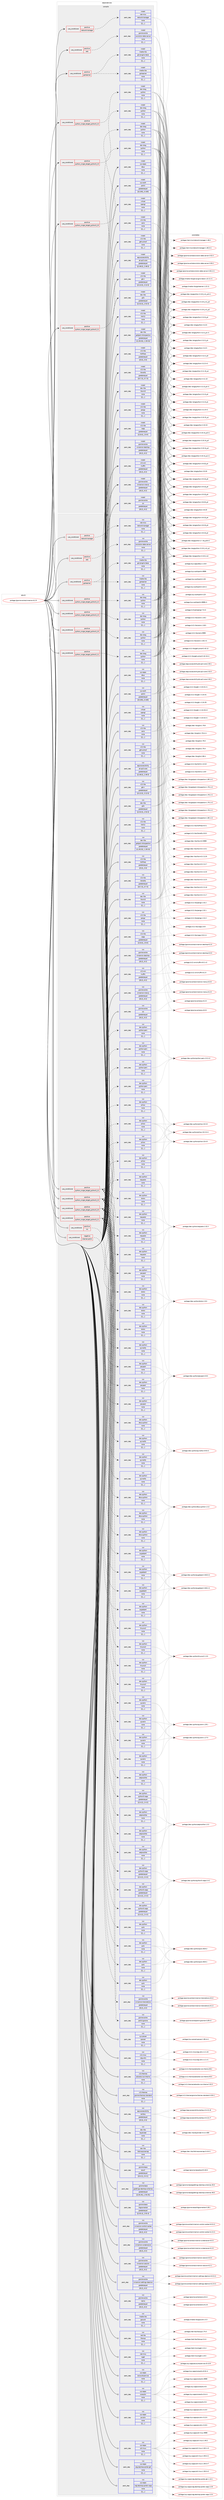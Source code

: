 digraph prolog {

# *************
# Graph options
# *************

newrank=true;
concentrate=true;
compound=true;
graph [rankdir=LR,fontname=Helvetica,fontsize=10,ranksep=1.5];#, ranksep=2.5, nodesep=0.2];
edge  [arrowhead=vee];
node  [fontname=Helvetica,fontsize=10];

# **********
# The ebuild
# **********

subgraph cluster_leftcol {
color=gray;
label=<<i>ebuild</i>>;
id [label="portage://gnome-extra/cinnamon-6.2.9", color=red, width=4, href="../gnome-extra/cinnamon-6.2.9.svg"];
}

# ****************
# The dependencies
# ****************

subgraph cluster_midcol {
color=gray;
label=<<i>dependencies</i>>;
subgraph cluster_compile {
fillcolor="#eeeeee";
style=filled;
label=<<i>compile</i>>;
subgraph cond68026 {
dependency243352 [label=<<TABLE BORDER="0" CELLBORDER="1" CELLSPACING="0" CELLPADDING="4"><TR><TD ROWSPAN="3" CELLPADDING="10">use_conditional</TD></TR><TR><TD>positive</TD></TR><TR><TD>eds</TD></TR></TABLE>>, shape=none, color=red];
subgraph pack173809 {
dependency243353 [label=<<TABLE BORDER="0" CELLBORDER="1" CELLSPACING="0" CELLPADDING="4" WIDTH="220"><TR><TD ROWSPAN="6" CELLPADDING="30">pack_dep</TD></TR><TR><TD WIDTH="110">install</TD></TR><TR><TD>gnome-extra</TD></TR><TR><TD>evolution-data-server</TD></TR><TR><TD>none</TD></TR><TR><TD>[[],,,,]</TD></TR></TABLE>>, shape=none, color=blue];
}
dependency243352:e -> dependency243353:w [weight=20,style="dashed",arrowhead="vee"];
}
id:e -> dependency243352:w [weight=20,style="solid",arrowhead="vee"];
subgraph cond68027 {
dependency243354 [label=<<TABLE BORDER="0" CELLBORDER="1" CELLSPACING="0" CELLPADDING="4"><TR><TD ROWSPAN="3" CELLPADDING="10">use_conditional</TD></TR><TR><TD>positive</TD></TR><TR><TD>gstreamer</TD></TR></TABLE>>, shape=none, color=red];
subgraph pack173810 {
dependency243355 [label=<<TABLE BORDER="0" CELLBORDER="1" CELLSPACING="0" CELLPADDING="4" WIDTH="220"><TR><TD ROWSPAN="6" CELLPADDING="30">pack_dep</TD></TR><TR><TD WIDTH="110">install</TD></TR><TR><TD>media-libs</TD></TR><TR><TD>gst-plugins-base</TD></TR><TR><TD>none</TD></TR><TR><TD>[[],,,,]</TD></TR></TABLE>>, shape=none, color=blue];
}
dependency243354:e -> dependency243355:w [weight=20,style="dashed",arrowhead="vee"];
subgraph pack173811 {
dependency243356 [label=<<TABLE BORDER="0" CELLBORDER="1" CELLSPACING="0" CELLPADDING="4" WIDTH="220"><TR><TD ROWSPAN="6" CELLPADDING="30">pack_dep</TD></TR><TR><TD WIDTH="110">install</TD></TR><TR><TD>media-libs</TD></TR><TR><TD>gstreamer</TD></TR><TR><TD>none</TD></TR><TR><TD>[[],,,,]</TD></TR></TABLE>>, shape=none, color=blue];
}
dependency243354:e -> dependency243356:w [weight=20,style="dashed",arrowhead="vee"];
}
id:e -> dependency243354:w [weight=20,style="solid",arrowhead="vee"];
subgraph cond68028 {
dependency243357 [label=<<TABLE BORDER="0" CELLBORDER="1" CELLSPACING="0" CELLPADDING="4"><TR><TD ROWSPAN="3" CELLPADDING="10">use_conditional</TD></TR><TR><TD>positive</TD></TR><TR><TD>networkmanager</TD></TR></TABLE>>, shape=none, color=red];
subgraph pack173812 {
dependency243358 [label=<<TABLE BORDER="0" CELLBORDER="1" CELLSPACING="0" CELLPADDING="4" WIDTH="220"><TR><TD ROWSPAN="6" CELLPADDING="30">pack_dep</TD></TR><TR><TD WIDTH="110">install</TD></TR><TR><TD>net-misc</TD></TR><TR><TD>networkmanager</TD></TR><TR><TD>none</TD></TR><TR><TD>[[],,,,]</TD></TR></TABLE>>, shape=none, color=blue];
}
dependency243357:e -> dependency243358:w [weight=20,style="dashed",arrowhead="vee"];
}
id:e -> dependency243357:w [weight=20,style="solid",arrowhead="vee"];
subgraph cond68029 {
dependency243359 [label=<<TABLE BORDER="0" CELLBORDER="1" CELLSPACING="0" CELLPADDING="4"><TR><TD ROWSPAN="3" CELLPADDING="10">use_conditional</TD></TR><TR><TD>positive</TD></TR><TR><TD>python_single_target_python3_10</TD></TR></TABLE>>, shape=none, color=red];
subgraph pack173813 {
dependency243360 [label=<<TABLE BORDER="0" CELLBORDER="1" CELLSPACING="0" CELLPADDING="4" WIDTH="220"><TR><TD ROWSPAN="6" CELLPADDING="30">pack_dep</TD></TR><TR><TD WIDTH="110">install</TD></TR><TR><TD>dev-lang</TD></TR><TR><TD>python</TD></TR><TR><TD>none</TD></TR><TR><TD>[[],,,,]</TD></TR></TABLE>>, shape=none, color=blue];
}
dependency243359:e -> dependency243360:w [weight=20,style="dashed",arrowhead="vee"];
}
id:e -> dependency243359:w [weight=20,style="solid",arrowhead="vee"];
subgraph cond68030 {
dependency243361 [label=<<TABLE BORDER="0" CELLBORDER="1" CELLSPACING="0" CELLPADDING="4"><TR><TD ROWSPAN="3" CELLPADDING="10">use_conditional</TD></TR><TR><TD>positive</TD></TR><TR><TD>python_single_target_python3_11</TD></TR></TABLE>>, shape=none, color=red];
subgraph pack173814 {
dependency243362 [label=<<TABLE BORDER="0" CELLBORDER="1" CELLSPACING="0" CELLPADDING="4" WIDTH="220"><TR><TD ROWSPAN="6" CELLPADDING="30">pack_dep</TD></TR><TR><TD WIDTH="110">install</TD></TR><TR><TD>dev-lang</TD></TR><TR><TD>python</TD></TR><TR><TD>none</TD></TR><TR><TD>[[],,,,]</TD></TR></TABLE>>, shape=none, color=blue];
}
dependency243361:e -> dependency243362:w [weight=20,style="dashed",arrowhead="vee"];
}
id:e -> dependency243361:w [weight=20,style="solid",arrowhead="vee"];
subgraph cond68031 {
dependency243363 [label=<<TABLE BORDER="0" CELLBORDER="1" CELLSPACING="0" CELLPADDING="4"><TR><TD ROWSPAN="3" CELLPADDING="10">use_conditional</TD></TR><TR><TD>positive</TD></TR><TR><TD>python_single_target_python3_12</TD></TR></TABLE>>, shape=none, color=red];
subgraph pack173815 {
dependency243364 [label=<<TABLE BORDER="0" CELLBORDER="1" CELLSPACING="0" CELLPADDING="4" WIDTH="220"><TR><TD ROWSPAN="6" CELLPADDING="30">pack_dep</TD></TR><TR><TD WIDTH="110">install</TD></TR><TR><TD>dev-lang</TD></TR><TR><TD>python</TD></TR><TR><TD>none</TD></TR><TR><TD>[[],,,,]</TD></TR></TABLE>>, shape=none, color=blue];
}
dependency243363:e -> dependency243364:w [weight=20,style="dashed",arrowhead="vee"];
}
id:e -> dependency243363:w [weight=20,style="solid",arrowhead="vee"];
subgraph cond68032 {
dependency243365 [label=<<TABLE BORDER="0" CELLBORDER="1" CELLSPACING="0" CELLPADDING="4"><TR><TD ROWSPAN="3" CELLPADDING="10">use_conditional</TD></TR><TR><TD>positive</TD></TR><TR><TD>python_single_target_python3_13</TD></TR></TABLE>>, shape=none, color=red];
subgraph pack173816 {
dependency243366 [label=<<TABLE BORDER="0" CELLBORDER="1" CELLSPACING="0" CELLPADDING="4" WIDTH="220"><TR><TD ROWSPAN="6" CELLPADDING="30">pack_dep</TD></TR><TR><TD WIDTH="110">install</TD></TR><TR><TD>dev-lang</TD></TR><TR><TD>python</TD></TR><TR><TD>none</TD></TR><TR><TD>[[],,,,]</TD></TR></TABLE>>, shape=none, color=blue];
}
dependency243365:e -> dependency243366:w [weight=20,style="dashed",arrowhead="vee"];
}
id:e -> dependency243365:w [weight=20,style="solid",arrowhead="vee"];
subgraph pack173817 {
dependency243367 [label=<<TABLE BORDER="0" CELLBORDER="1" CELLSPACING="0" CELLPADDING="4" WIDTH="220"><TR><TD ROWSPAN="6" CELLPADDING="30">pack_dep</TD></TR><TR><TD WIDTH="110">install</TD></TR><TR><TD>app-accessibility</TD></TR><TR><TD>at-spi2-core</TD></TR><TR><TD>greaterequal</TD></TR><TR><TD>[[2,46,0],,,2.46.0]</TD></TR></TABLE>>, shape=none, color=blue];
}
id:e -> dependency243367:w [weight=20,style="solid",arrowhead="vee"];
subgraph pack173818 {
dependency243368 [label=<<TABLE BORDER="0" CELLBORDER="1" CELLSPACING="0" CELLPADDING="4" WIDTH="220"><TR><TD ROWSPAN="6" CELLPADDING="30">pack_dep</TD></TR><TR><TD WIDTH="110">install</TD></TR><TR><TD>dev-libs</TD></TR><TR><TD>glib</TD></TR><TR><TD>greaterequal</TD></TR><TR><TD>[[2,52,0],,,2.52.0]</TD></TR></TABLE>>, shape=none, color=blue];
}
id:e -> dependency243368:w [weight=20,style="solid",arrowhead="vee"];
subgraph pack173819 {
dependency243369 [label=<<TABLE BORDER="0" CELLBORDER="1" CELLSPACING="0" CELLPADDING="4" WIDTH="220"><TR><TD ROWSPAN="6" CELLPADDING="30">pack_dep</TD></TR><TR><TD WIDTH="110">install</TD></TR><TR><TD>dev-libs</TD></TR><TR><TD>gobject-introspection</TD></TR><TR><TD>greaterequal</TD></TR><TR><TD>[[1,29,15],,,1.29.15]</TD></TR></TABLE>>, shape=none, color=blue];
}
id:e -> dependency243369:w [weight=20,style="solid",arrowhead="vee"];
subgraph pack173820 {
dependency243370 [label=<<TABLE BORDER="0" CELLBORDER="1" CELLSPACING="0" CELLPADDING="4" WIDTH="220"><TR><TD ROWSPAN="6" CELLPADDING="30">pack_dep</TD></TR><TR><TD WIDTH="110">install</TD></TR><TR><TD>dev-libs</TD></TR><TR><TD>libxml2</TD></TR><TR><TD>none</TD></TR><TR><TD>[[],,,,]</TD></TR></TABLE>>, shape=none, color=blue];
}
id:e -> dependency243370:w [weight=20,style="solid",arrowhead="vee"];
subgraph pack173821 {
dependency243371 [label=<<TABLE BORDER="0" CELLBORDER="1" CELLSPACING="0" CELLPADDING="4" WIDTH="220"><TR><TD ROWSPAN="6" CELLPADDING="30">pack_dep</TD></TR><TR><TD WIDTH="110">install</TD></TR><TR><TD>gnome-extra</TD></TR><TR><TD>cinnamon-desktop</TD></TR><TR><TD>greaterequal</TD></TR><TR><TD>[[6,2],,,6.2]</TD></TR></TABLE>>, shape=none, color=blue];
}
id:e -> dependency243371:w [weight=20,style="solid",arrowhead="vee"];
subgraph pack173822 {
dependency243372 [label=<<TABLE BORDER="0" CELLBORDER="1" CELLSPACING="0" CELLPADDING="4" WIDTH="220"><TR><TD ROWSPAN="6" CELLPADDING="30">pack_dep</TD></TR><TR><TD WIDTH="110">install</TD></TR><TR><TD>gnome-extra</TD></TR><TR><TD>cinnamon-menus</TD></TR><TR><TD>greaterequal</TD></TR><TR><TD>[[6,2],,,6.2]</TD></TR></TABLE>>, shape=none, color=blue];
}
id:e -> dependency243372:w [weight=20,style="solid",arrowhead="vee"];
subgraph pack173823 {
dependency243373 [label=<<TABLE BORDER="0" CELLBORDER="1" CELLSPACING="0" CELLPADDING="4" WIDTH="220"><TR><TD ROWSPAN="6" CELLPADDING="30">pack_dep</TD></TR><TR><TD WIDTH="110">install</TD></TR><TR><TD>gnome-extra</TD></TR><TR><TD>cjs</TD></TR><TR><TD>greaterequal</TD></TR><TR><TD>[[6,2],,,6.2]</TD></TR></TABLE>>, shape=none, color=blue];
}
id:e -> dependency243373:w [weight=20,style="solid",arrowhead="vee"];
subgraph pack173824 {
dependency243374 [label=<<TABLE BORDER="0" CELLBORDER="1" CELLSPACING="0" CELLPADDING="4" WIDTH="220"><TR><TD ROWSPAN="6" CELLPADDING="30">pack_dep</TD></TR><TR><TD WIDTH="110">install</TD></TR><TR><TD>sys-apps</TD></TR><TR><TD>dbus</TD></TR><TR><TD>none</TD></TR><TR><TD>[[],,,,]</TD></TR></TABLE>>, shape=none, color=blue];
}
id:e -> dependency243374:w [weight=20,style="solid",arrowhead="vee"];
subgraph pack173825 {
dependency243375 [label=<<TABLE BORDER="0" CELLBORDER="1" CELLSPACING="0" CELLPADDING="4" WIDTH="220"><TR><TD ROWSPAN="6" CELLPADDING="30">pack_dep</TD></TR><TR><TD WIDTH="110">install</TD></TR><TR><TD>sys-auth</TD></TR><TR><TD>polkit</TD></TR><TR><TD>greaterequal</TD></TR><TR><TD>[[0,100],,,0.100]</TD></TR></TABLE>>, shape=none, color=blue];
}
id:e -> dependency243375:w [weight=20,style="solid",arrowhead="vee"];
subgraph pack173826 {
dependency243376 [label=<<TABLE BORDER="0" CELLBORDER="1" CELLSPACING="0" CELLPADDING="4" WIDTH="220"><TR><TD ROWSPAN="6" CELLPADDING="30">pack_dep</TD></TR><TR><TD WIDTH="110">install</TD></TR><TR><TD>virtual</TD></TR><TR><TD>opengl</TD></TR><TR><TD>none</TD></TR><TR><TD>[[],,,,]</TD></TR></TABLE>>, shape=none, color=blue];
}
id:e -> dependency243376:w [weight=20,style="solid",arrowhead="vee"];
subgraph pack173827 {
dependency243377 [label=<<TABLE BORDER="0" CELLBORDER="1" CELLSPACING="0" CELLPADDING="4" WIDTH="220"><TR><TD ROWSPAN="6" CELLPADDING="30">pack_dep</TD></TR><TR><TD WIDTH="110">install</TD></TR><TR><TD>x11-libs</TD></TR><TR><TD>cairo</TD></TR><TR><TD>none</TD></TR><TR><TD>[[],,,,]</TD></TR></TABLE>>, shape=none, color=blue];
}
id:e -> dependency243377:w [weight=20,style="solid",arrowhead="vee"];
subgraph pack173828 {
dependency243378 [label=<<TABLE BORDER="0" CELLBORDER="1" CELLSPACING="0" CELLPADDING="4" WIDTH="220"><TR><TD ROWSPAN="6" CELLPADDING="30">pack_dep</TD></TR><TR><TD WIDTH="110">install</TD></TR><TR><TD>x11-libs</TD></TR><TR><TD>gdk-pixbuf</TD></TR><TR><TD>none</TD></TR><TR><TD>[[],,,,]</TD></TR></TABLE>>, shape=none, color=blue];
}
id:e -> dependency243378:w [weight=20,style="solid",arrowhead="vee"];
subgraph pack173829 {
dependency243379 [label=<<TABLE BORDER="0" CELLBORDER="1" CELLSPACING="0" CELLPADDING="4" WIDTH="220"><TR><TD ROWSPAN="6" CELLPADDING="30">pack_dep</TD></TR><TR><TD WIDTH="110">install</TD></TR><TR><TD>x11-libs</TD></TR><TR><TD>gtk+</TD></TR><TR><TD>greaterequal</TD></TR><TR><TD>[[3,12,0],,,3.12.0]</TD></TR></TABLE>>, shape=none, color=blue];
}
id:e -> dependency243379:w [weight=20,style="solid",arrowhead="vee"];
subgraph pack173830 {
dependency243380 [label=<<TABLE BORDER="0" CELLBORDER="1" CELLSPACING="0" CELLPADDING="4" WIDTH="220"><TR><TD ROWSPAN="6" CELLPADDING="30">pack_dep</TD></TR><TR><TD WIDTH="110">install</TD></TR><TR><TD>x11-libs</TD></TR><TR><TD>libX11</TD></TR><TR><TD>none</TD></TR><TR><TD>[[],,,,]</TD></TR></TABLE>>, shape=none, color=blue];
}
id:e -> dependency243380:w [weight=20,style="solid",arrowhead="vee"];
subgraph pack173831 {
dependency243381 [label=<<TABLE BORDER="0" CELLBORDER="1" CELLSPACING="0" CELLPADDING="4" WIDTH="220"><TR><TD ROWSPAN="6" CELLPADDING="30">pack_dep</TD></TR><TR><TD WIDTH="110">install</TD></TR><TR><TD>x11-libs</TD></TR><TR><TD>libXfixes</TD></TR><TR><TD>greaterequal</TD></TR><TR><TD>[[5,0],,,5.0]</TD></TR></TABLE>>, shape=none, color=blue];
}
id:e -> dependency243381:w [weight=20,style="solid",arrowhead="vee"];
subgraph pack173832 {
dependency243382 [label=<<TABLE BORDER="0" CELLBORDER="1" CELLSPACING="0" CELLPADDING="4" WIDTH="220"><TR><TD ROWSPAN="6" CELLPADDING="30">pack_dep</TD></TR><TR><TD WIDTH="110">install</TD></TR><TR><TD>x11-libs</TD></TR><TR><TD>libnotify</TD></TR><TR><TD>greaterequal</TD></TR><TR><TD>[[0,7,3],,,0.7.3]</TD></TR></TABLE>>, shape=none, color=blue];
}
id:e -> dependency243382:w [weight=20,style="solid",arrowhead="vee"];
subgraph pack173833 {
dependency243383 [label=<<TABLE BORDER="0" CELLBORDER="1" CELLSPACING="0" CELLPADDING="4" WIDTH="220"><TR><TD ROWSPAN="6" CELLPADDING="30">pack_dep</TD></TR><TR><TD WIDTH="110">install</TD></TR><TR><TD>x11-libs</TD></TR><TR><TD>pango</TD></TR><TR><TD>none</TD></TR><TR><TD>[[],,,,]</TD></TR></TABLE>>, shape=none, color=blue];
}
id:e -> dependency243383:w [weight=20,style="solid",arrowhead="vee"];
subgraph pack173834 {
dependency243384 [label=<<TABLE BORDER="0" CELLBORDER="1" CELLSPACING="0" CELLPADDING="4" WIDTH="220"><TR><TD ROWSPAN="6" CELLPADDING="30">pack_dep</TD></TR><TR><TD WIDTH="110">install</TD></TR><TR><TD>x11-libs</TD></TR><TR><TD>xapp</TD></TR><TR><TD>greaterequal</TD></TR><TR><TD>[[2,8,4],,,2.8.4]</TD></TR></TABLE>>, shape=none, color=blue];
}
id:e -> dependency243384:w [weight=20,style="solid",arrowhead="vee"];
subgraph pack173835 {
dependency243385 [label=<<TABLE BORDER="0" CELLBORDER="1" CELLSPACING="0" CELLPADDING="4" WIDTH="220"><TR><TD ROWSPAN="6" CELLPADDING="30">pack_dep</TD></TR><TR><TD WIDTH="110">install</TD></TR><TR><TD>x11-wm</TD></TR><TR><TD>muffin</TD></TR><TR><TD>greaterequal</TD></TR><TR><TD>[[6,2],,,6.2]</TD></TR></TABLE>>, shape=none, color=blue];
}
id:e -> dependency243385:w [weight=20,style="solid",arrowhead="vee"];
}
subgraph cluster_compileandrun {
fillcolor="#eeeeee";
style=filled;
label=<<i>compile and run</i>>;
}
subgraph cluster_run {
fillcolor="#eeeeee";
style=filled;
label=<<i>run</i>>;
subgraph cond68033 {
dependency243386 [label=<<TABLE BORDER="0" CELLBORDER="1" CELLSPACING="0" CELLPADDING="4"><TR><TD ROWSPAN="3" CELLPADDING="10">use_conditional</TD></TR><TR><TD>negative</TD></TR><TR><TD>internal-polkit</TD></TR></TABLE>>, shape=none, color=red];
subgraph pack173836 {
dependency243387 [label=<<TABLE BORDER="0" CELLBORDER="1" CELLSPACING="0" CELLPADDING="4" WIDTH="220"><TR><TD ROWSPAN="6" CELLPADDING="30">pack_dep</TD></TR><TR><TD WIDTH="110">run</TD></TR><TR><TD>gnome-extra</TD></TR><TR><TD>polkit-gnome</TD></TR><TR><TD>none</TD></TR><TR><TD>[[],,,,]</TD></TR></TABLE>>, shape=none, color=blue];
}
dependency243386:e -> dependency243387:w [weight=20,style="dashed",arrowhead="vee"];
}
id:e -> dependency243386:w [weight=20,style="solid",arrowhead="odot"];
subgraph cond68034 {
dependency243388 [label=<<TABLE BORDER="0" CELLBORDER="1" CELLSPACING="0" CELLPADDING="4"><TR><TD ROWSPAN="3" CELLPADDING="10">use_conditional</TD></TR><TR><TD>positive</TD></TR><TR><TD>eds</TD></TR></TABLE>>, shape=none, color=red];
subgraph pack173837 {
dependency243389 [label=<<TABLE BORDER="0" CELLBORDER="1" CELLSPACING="0" CELLPADDING="4" WIDTH="220"><TR><TD ROWSPAN="6" CELLPADDING="30">pack_dep</TD></TR><TR><TD WIDTH="110">run</TD></TR><TR><TD>gnome-extra</TD></TR><TR><TD>evolution-data-server</TD></TR><TR><TD>none</TD></TR><TR><TD>[[],,,,]</TD></TR></TABLE>>, shape=none, color=blue];
}
dependency243388:e -> dependency243389:w [weight=20,style="dashed",arrowhead="vee"];
}
id:e -> dependency243388:w [weight=20,style="solid",arrowhead="odot"];
subgraph cond68035 {
dependency243390 [label=<<TABLE BORDER="0" CELLBORDER="1" CELLSPACING="0" CELLPADDING="4"><TR><TD ROWSPAN="3" CELLPADDING="10">use_conditional</TD></TR><TR><TD>positive</TD></TR><TR><TD>gstreamer</TD></TR></TABLE>>, shape=none, color=red];
subgraph pack173838 {
dependency243391 [label=<<TABLE BORDER="0" CELLBORDER="1" CELLSPACING="0" CELLPADDING="4" WIDTH="220"><TR><TD ROWSPAN="6" CELLPADDING="30">pack_dep</TD></TR><TR><TD WIDTH="110">run</TD></TR><TR><TD>media-libs</TD></TR><TR><TD>gst-plugins-base</TD></TR><TR><TD>none</TD></TR><TR><TD>[[],,,,]</TD></TR></TABLE>>, shape=none, color=blue];
}
dependency243390:e -> dependency243391:w [weight=20,style="dashed",arrowhead="vee"];
subgraph pack173839 {
dependency243392 [label=<<TABLE BORDER="0" CELLBORDER="1" CELLSPACING="0" CELLPADDING="4" WIDTH="220"><TR><TD ROWSPAN="6" CELLPADDING="30">pack_dep</TD></TR><TR><TD WIDTH="110">run</TD></TR><TR><TD>media-libs</TD></TR><TR><TD>gstreamer</TD></TR><TR><TD>none</TD></TR><TR><TD>[[],,,,]</TD></TR></TABLE>>, shape=none, color=blue];
}
dependency243390:e -> dependency243392:w [weight=20,style="dashed",arrowhead="vee"];
}
id:e -> dependency243390:w [weight=20,style="solid",arrowhead="odot"];
subgraph cond68036 {
dependency243393 [label=<<TABLE BORDER="0" CELLBORDER="1" CELLSPACING="0" CELLPADDING="4"><TR><TD ROWSPAN="3" CELLPADDING="10">use_conditional</TD></TR><TR><TD>positive</TD></TR><TR><TD>networkmanager</TD></TR></TABLE>>, shape=none, color=red];
subgraph pack173840 {
dependency243394 [label=<<TABLE BORDER="0" CELLBORDER="1" CELLSPACING="0" CELLPADDING="4" WIDTH="220"><TR><TD ROWSPAN="6" CELLPADDING="30">pack_dep</TD></TR><TR><TD WIDTH="110">run</TD></TR><TR><TD>net-misc</TD></TR><TR><TD>networkmanager</TD></TR><TR><TD>none</TD></TR><TR><TD>[[],,,,]</TD></TR></TABLE>>, shape=none, color=blue];
}
dependency243393:e -> dependency243394:w [weight=20,style="dashed",arrowhead="vee"];
}
id:e -> dependency243393:w [weight=20,style="solid",arrowhead="odot"];
subgraph cond68037 {
dependency243395 [label=<<TABLE BORDER="0" CELLBORDER="1" CELLSPACING="0" CELLPADDING="4"><TR><TD ROWSPAN="3" CELLPADDING="10">use_conditional</TD></TR><TR><TD>positive</TD></TR><TR><TD>nls</TD></TR></TABLE>>, shape=none, color=red];
subgraph pack173841 {
dependency243396 [label=<<TABLE BORDER="0" CELLBORDER="1" CELLSPACING="0" CELLPADDING="4" WIDTH="220"><TR><TD ROWSPAN="6" CELLPADDING="30">pack_dep</TD></TR><TR><TD WIDTH="110">run</TD></TR><TR><TD>gnome-extra</TD></TR><TR><TD>cinnamon-translations</TD></TR><TR><TD>greaterequal</TD></TR><TR><TD>[[6,2],,,6.2]</TD></TR></TABLE>>, shape=none, color=blue];
}
dependency243395:e -> dependency243396:w [weight=20,style="dashed",arrowhead="vee"];
}
id:e -> dependency243395:w [weight=20,style="solid",arrowhead="odot"];
subgraph cond68038 {
dependency243397 [label=<<TABLE BORDER="0" CELLBORDER="1" CELLSPACING="0" CELLPADDING="4"><TR><TD ROWSPAN="3" CELLPADDING="10">use_conditional</TD></TR><TR><TD>positive</TD></TR><TR><TD>python_single_target_python3_10</TD></TR></TABLE>>, shape=none, color=red];
subgraph pack173842 {
dependency243398 [label=<<TABLE BORDER="0" CELLBORDER="1" CELLSPACING="0" CELLPADDING="4" WIDTH="220"><TR><TD ROWSPAN="6" CELLPADDING="30">pack_dep</TD></TR><TR><TD WIDTH="110">run</TD></TR><TR><TD>dev-lang</TD></TR><TR><TD>python</TD></TR><TR><TD>none</TD></TR><TR><TD>[[],,,,]</TD></TR></TABLE>>, shape=none, color=blue];
}
dependency243397:e -> dependency243398:w [weight=20,style="dashed",arrowhead="vee"];
}
id:e -> dependency243397:w [weight=20,style="solid",arrowhead="odot"];
subgraph cond68039 {
dependency243399 [label=<<TABLE BORDER="0" CELLBORDER="1" CELLSPACING="0" CELLPADDING="4"><TR><TD ROWSPAN="3" CELLPADDING="10">use_conditional</TD></TR><TR><TD>positive</TD></TR><TR><TD>python_single_target_python3_10</TD></TR></TABLE>>, shape=none, color=red];
subgraph pack173843 {
dependency243400 [label=<<TABLE BORDER="0" CELLBORDER="1" CELLSPACING="0" CELLPADDING="4" WIDTH="220"><TR><TD ROWSPAN="6" CELLPADDING="30">pack_dep</TD></TR><TR><TD WIDTH="110">run</TD></TR><TR><TD>dev-python</TD></TR><TR><TD>dbus-python</TD></TR><TR><TD>none</TD></TR><TR><TD>[[],,,,]</TD></TR></TABLE>>, shape=none, color=blue];
}
dependency243399:e -> dependency243400:w [weight=20,style="dashed",arrowhead="vee"];
subgraph pack173844 {
dependency243401 [label=<<TABLE BORDER="0" CELLBORDER="1" CELLSPACING="0" CELLPADDING="4" WIDTH="220"><TR><TD ROWSPAN="6" CELLPADDING="30">pack_dep</TD></TR><TR><TD WIDTH="110">run</TD></TR><TR><TD>dev-python</TD></TR><TR><TD>distro</TD></TR><TR><TD>none</TD></TR><TR><TD>[[],,,,]</TD></TR></TABLE>>, shape=none, color=blue];
}
dependency243399:e -> dependency243401:w [weight=20,style="dashed",arrowhead="vee"];
subgraph pack173845 {
dependency243402 [label=<<TABLE BORDER="0" CELLBORDER="1" CELLSPACING="0" CELLPADDING="4" WIDTH="220"><TR><TD ROWSPAN="6" CELLPADDING="30">pack_dep</TD></TR><TR><TD WIDTH="110">run</TD></TR><TR><TD>dev-python</TD></TR><TR><TD>pexpect</TD></TR><TR><TD>none</TD></TR><TR><TD>[[],,,,]</TD></TR></TABLE>>, shape=none, color=blue];
}
dependency243399:e -> dependency243402:w [weight=20,style="dashed",arrowhead="vee"];
subgraph pack173846 {
dependency243403 [label=<<TABLE BORDER="0" CELLBORDER="1" CELLSPACING="0" CELLPADDING="4" WIDTH="220"><TR><TD ROWSPAN="6" CELLPADDING="30">pack_dep</TD></TR><TR><TD WIDTH="110">run</TD></TR><TR><TD>dev-python</TD></TR><TR><TD>pillow</TD></TR><TR><TD>none</TD></TR><TR><TD>[[],,,,]</TD></TR></TABLE>>, shape=none, color=blue];
}
dependency243399:e -> dependency243403:w [weight=20,style="dashed",arrowhead="vee"];
subgraph pack173847 {
dependency243404 [label=<<TABLE BORDER="0" CELLBORDER="1" CELLSPACING="0" CELLPADDING="4" WIDTH="220"><TR><TD ROWSPAN="6" CELLPADDING="30">pack_dep</TD></TR><TR><TD WIDTH="110">run</TD></TR><TR><TD>dev-python</TD></TR><TR><TD>pycairo</TD></TR><TR><TD>none</TD></TR><TR><TD>[[],,,,]</TD></TR></TABLE>>, shape=none, color=blue];
}
dependency243399:e -> dependency243404:w [weight=20,style="dashed",arrowhead="vee"];
subgraph pack173848 {
dependency243405 [label=<<TABLE BORDER="0" CELLBORDER="1" CELLSPACING="0" CELLPADDING="4" WIDTH="220"><TR><TD ROWSPAN="6" CELLPADDING="30">pack_dep</TD></TR><TR><TD WIDTH="110">run</TD></TR><TR><TD>dev-python</TD></TR><TR><TD>pygobject</TD></TR><TR><TD>none</TD></TR><TR><TD>[[],,,,]</TD></TR></TABLE>>, shape=none, color=blue];
}
dependency243399:e -> dependency243405:w [weight=20,style="dashed",arrowhead="vee"];
subgraph pack173849 {
dependency243406 [label=<<TABLE BORDER="0" CELLBORDER="1" CELLSPACING="0" CELLPADDING="4" WIDTH="220"><TR><TD ROWSPAN="6" CELLPADDING="30">pack_dep</TD></TR><TR><TD WIDTH="110">run</TD></TR><TR><TD>dev-python</TD></TR><TR><TD>pyinotify</TD></TR><TR><TD>none</TD></TR><TR><TD>[[],,,,]</TD></TR></TABLE>>, shape=none, color=blue];
}
dependency243399:e -> dependency243406:w [weight=20,style="dashed",arrowhead="vee"];
subgraph pack173850 {
dependency243407 [label=<<TABLE BORDER="0" CELLBORDER="1" CELLSPACING="0" CELLPADDING="4" WIDTH="220"><TR><TD ROWSPAN="6" CELLPADDING="30">pack_dep</TD></TR><TR><TD WIDTH="110">run</TD></TR><TR><TD>dev-python</TD></TR><TR><TD>python-pam</TD></TR><TR><TD>none</TD></TR><TR><TD>[[],,,,]</TD></TR></TABLE>>, shape=none, color=blue];
}
dependency243399:e -> dependency243407:w [weight=20,style="dashed",arrowhead="vee"];
subgraph pack173851 {
dependency243408 [label=<<TABLE BORDER="0" CELLBORDER="1" CELLSPACING="0" CELLPADDING="4" WIDTH="220"><TR><TD ROWSPAN="6" CELLPADDING="30">pack_dep</TD></TR><TR><TD WIDTH="110">run</TD></TR><TR><TD>dev-python</TD></TR><TR><TD>pytz</TD></TR><TR><TD>none</TD></TR><TR><TD>[[],,,,]</TD></TR></TABLE>>, shape=none, color=blue];
}
dependency243399:e -> dependency243408:w [weight=20,style="dashed",arrowhead="vee"];
subgraph pack173852 {
dependency243409 [label=<<TABLE BORDER="0" CELLBORDER="1" CELLSPACING="0" CELLPADDING="4" WIDTH="220"><TR><TD ROWSPAN="6" CELLPADDING="30">pack_dep</TD></TR><TR><TD WIDTH="110">run</TD></TR><TR><TD>dev-python</TD></TR><TR><TD>requests</TD></TR><TR><TD>none</TD></TR><TR><TD>[[],,,,]</TD></TR></TABLE>>, shape=none, color=blue];
}
dependency243399:e -> dependency243409:w [weight=20,style="dashed",arrowhead="vee"];
subgraph pack173853 {
dependency243410 [label=<<TABLE BORDER="0" CELLBORDER="1" CELLSPACING="0" CELLPADDING="4" WIDTH="220"><TR><TD ROWSPAN="6" CELLPADDING="30">pack_dep</TD></TR><TR><TD WIDTH="110">run</TD></TR><TR><TD>dev-python</TD></TR><TR><TD>setproctitle</TD></TR><TR><TD>none</TD></TR><TR><TD>[[],,,,]</TD></TR></TABLE>>, shape=none, color=blue];
}
dependency243399:e -> dependency243410:w [weight=20,style="dashed",arrowhead="vee"];
subgraph pack173854 {
dependency243411 [label=<<TABLE BORDER="0" CELLBORDER="1" CELLSPACING="0" CELLPADDING="4" WIDTH="220"><TR><TD ROWSPAN="6" CELLPADDING="30">pack_dep</TD></TR><TR><TD WIDTH="110">run</TD></TR><TR><TD>dev-python</TD></TR><TR><TD>tinycss2</TD></TR><TR><TD>none</TD></TR><TR><TD>[[],,,,]</TD></TR></TABLE>>, shape=none, color=blue];
}
dependency243399:e -> dependency243411:w [weight=20,style="dashed",arrowhead="vee"];
subgraph pack173855 {
dependency243412 [label=<<TABLE BORDER="0" CELLBORDER="1" CELLSPACING="0" CELLPADDING="4" WIDTH="220"><TR><TD ROWSPAN="6" CELLPADDING="30">pack_dep</TD></TR><TR><TD WIDTH="110">run</TD></TR><TR><TD>dev-python</TD></TR><TR><TD>python3-xapp</TD></TR><TR><TD>greaterequal</TD></TR><TR><TD>[[2,4,2],,,2.4.2]</TD></TR></TABLE>>, shape=none, color=blue];
}
dependency243399:e -> dependency243412:w [weight=20,style="dashed",arrowhead="vee"];
}
id:e -> dependency243399:w [weight=20,style="solid",arrowhead="odot"];
subgraph cond68040 {
dependency243413 [label=<<TABLE BORDER="0" CELLBORDER="1" CELLSPACING="0" CELLPADDING="4"><TR><TD ROWSPAN="3" CELLPADDING="10">use_conditional</TD></TR><TR><TD>positive</TD></TR><TR><TD>python_single_target_python3_11</TD></TR></TABLE>>, shape=none, color=red];
subgraph pack173856 {
dependency243414 [label=<<TABLE BORDER="0" CELLBORDER="1" CELLSPACING="0" CELLPADDING="4" WIDTH="220"><TR><TD ROWSPAN="6" CELLPADDING="30">pack_dep</TD></TR><TR><TD WIDTH="110">run</TD></TR><TR><TD>dev-lang</TD></TR><TR><TD>python</TD></TR><TR><TD>none</TD></TR><TR><TD>[[],,,,]</TD></TR></TABLE>>, shape=none, color=blue];
}
dependency243413:e -> dependency243414:w [weight=20,style="dashed",arrowhead="vee"];
}
id:e -> dependency243413:w [weight=20,style="solid",arrowhead="odot"];
subgraph cond68041 {
dependency243415 [label=<<TABLE BORDER="0" CELLBORDER="1" CELLSPACING="0" CELLPADDING="4"><TR><TD ROWSPAN="3" CELLPADDING="10">use_conditional</TD></TR><TR><TD>positive</TD></TR><TR><TD>python_single_target_python3_11</TD></TR></TABLE>>, shape=none, color=red];
subgraph pack173857 {
dependency243416 [label=<<TABLE BORDER="0" CELLBORDER="1" CELLSPACING="0" CELLPADDING="4" WIDTH="220"><TR><TD ROWSPAN="6" CELLPADDING="30">pack_dep</TD></TR><TR><TD WIDTH="110">run</TD></TR><TR><TD>dev-python</TD></TR><TR><TD>dbus-python</TD></TR><TR><TD>none</TD></TR><TR><TD>[[],,,,]</TD></TR></TABLE>>, shape=none, color=blue];
}
dependency243415:e -> dependency243416:w [weight=20,style="dashed",arrowhead="vee"];
subgraph pack173858 {
dependency243417 [label=<<TABLE BORDER="0" CELLBORDER="1" CELLSPACING="0" CELLPADDING="4" WIDTH="220"><TR><TD ROWSPAN="6" CELLPADDING="30">pack_dep</TD></TR><TR><TD WIDTH="110">run</TD></TR><TR><TD>dev-python</TD></TR><TR><TD>distro</TD></TR><TR><TD>none</TD></TR><TR><TD>[[],,,,]</TD></TR></TABLE>>, shape=none, color=blue];
}
dependency243415:e -> dependency243417:w [weight=20,style="dashed",arrowhead="vee"];
subgraph pack173859 {
dependency243418 [label=<<TABLE BORDER="0" CELLBORDER="1" CELLSPACING="0" CELLPADDING="4" WIDTH="220"><TR><TD ROWSPAN="6" CELLPADDING="30">pack_dep</TD></TR><TR><TD WIDTH="110">run</TD></TR><TR><TD>dev-python</TD></TR><TR><TD>pexpect</TD></TR><TR><TD>none</TD></TR><TR><TD>[[],,,,]</TD></TR></TABLE>>, shape=none, color=blue];
}
dependency243415:e -> dependency243418:w [weight=20,style="dashed",arrowhead="vee"];
subgraph pack173860 {
dependency243419 [label=<<TABLE BORDER="0" CELLBORDER="1" CELLSPACING="0" CELLPADDING="4" WIDTH="220"><TR><TD ROWSPAN="6" CELLPADDING="30">pack_dep</TD></TR><TR><TD WIDTH="110">run</TD></TR><TR><TD>dev-python</TD></TR><TR><TD>pillow</TD></TR><TR><TD>none</TD></TR><TR><TD>[[],,,,]</TD></TR></TABLE>>, shape=none, color=blue];
}
dependency243415:e -> dependency243419:w [weight=20,style="dashed",arrowhead="vee"];
subgraph pack173861 {
dependency243420 [label=<<TABLE BORDER="0" CELLBORDER="1" CELLSPACING="0" CELLPADDING="4" WIDTH="220"><TR><TD ROWSPAN="6" CELLPADDING="30">pack_dep</TD></TR><TR><TD WIDTH="110">run</TD></TR><TR><TD>dev-python</TD></TR><TR><TD>pycairo</TD></TR><TR><TD>none</TD></TR><TR><TD>[[],,,,]</TD></TR></TABLE>>, shape=none, color=blue];
}
dependency243415:e -> dependency243420:w [weight=20,style="dashed",arrowhead="vee"];
subgraph pack173862 {
dependency243421 [label=<<TABLE BORDER="0" CELLBORDER="1" CELLSPACING="0" CELLPADDING="4" WIDTH="220"><TR><TD ROWSPAN="6" CELLPADDING="30">pack_dep</TD></TR><TR><TD WIDTH="110">run</TD></TR><TR><TD>dev-python</TD></TR><TR><TD>pygobject</TD></TR><TR><TD>none</TD></TR><TR><TD>[[],,,,]</TD></TR></TABLE>>, shape=none, color=blue];
}
dependency243415:e -> dependency243421:w [weight=20,style="dashed",arrowhead="vee"];
subgraph pack173863 {
dependency243422 [label=<<TABLE BORDER="0" CELLBORDER="1" CELLSPACING="0" CELLPADDING="4" WIDTH="220"><TR><TD ROWSPAN="6" CELLPADDING="30">pack_dep</TD></TR><TR><TD WIDTH="110">run</TD></TR><TR><TD>dev-python</TD></TR><TR><TD>pyinotify</TD></TR><TR><TD>none</TD></TR><TR><TD>[[],,,,]</TD></TR></TABLE>>, shape=none, color=blue];
}
dependency243415:e -> dependency243422:w [weight=20,style="dashed",arrowhead="vee"];
subgraph pack173864 {
dependency243423 [label=<<TABLE BORDER="0" CELLBORDER="1" CELLSPACING="0" CELLPADDING="4" WIDTH="220"><TR><TD ROWSPAN="6" CELLPADDING="30">pack_dep</TD></TR><TR><TD WIDTH="110">run</TD></TR><TR><TD>dev-python</TD></TR><TR><TD>python-pam</TD></TR><TR><TD>none</TD></TR><TR><TD>[[],,,,]</TD></TR></TABLE>>, shape=none, color=blue];
}
dependency243415:e -> dependency243423:w [weight=20,style="dashed",arrowhead="vee"];
subgraph pack173865 {
dependency243424 [label=<<TABLE BORDER="0" CELLBORDER="1" CELLSPACING="0" CELLPADDING="4" WIDTH="220"><TR><TD ROWSPAN="6" CELLPADDING="30">pack_dep</TD></TR><TR><TD WIDTH="110">run</TD></TR><TR><TD>dev-python</TD></TR><TR><TD>pytz</TD></TR><TR><TD>none</TD></TR><TR><TD>[[],,,,]</TD></TR></TABLE>>, shape=none, color=blue];
}
dependency243415:e -> dependency243424:w [weight=20,style="dashed",arrowhead="vee"];
subgraph pack173866 {
dependency243425 [label=<<TABLE BORDER="0" CELLBORDER="1" CELLSPACING="0" CELLPADDING="4" WIDTH="220"><TR><TD ROWSPAN="6" CELLPADDING="30">pack_dep</TD></TR><TR><TD WIDTH="110">run</TD></TR><TR><TD>dev-python</TD></TR><TR><TD>requests</TD></TR><TR><TD>none</TD></TR><TR><TD>[[],,,,]</TD></TR></TABLE>>, shape=none, color=blue];
}
dependency243415:e -> dependency243425:w [weight=20,style="dashed",arrowhead="vee"];
subgraph pack173867 {
dependency243426 [label=<<TABLE BORDER="0" CELLBORDER="1" CELLSPACING="0" CELLPADDING="4" WIDTH="220"><TR><TD ROWSPAN="6" CELLPADDING="30">pack_dep</TD></TR><TR><TD WIDTH="110">run</TD></TR><TR><TD>dev-python</TD></TR><TR><TD>setproctitle</TD></TR><TR><TD>none</TD></TR><TR><TD>[[],,,,]</TD></TR></TABLE>>, shape=none, color=blue];
}
dependency243415:e -> dependency243426:w [weight=20,style="dashed",arrowhead="vee"];
subgraph pack173868 {
dependency243427 [label=<<TABLE BORDER="0" CELLBORDER="1" CELLSPACING="0" CELLPADDING="4" WIDTH="220"><TR><TD ROWSPAN="6" CELLPADDING="30">pack_dep</TD></TR><TR><TD WIDTH="110">run</TD></TR><TR><TD>dev-python</TD></TR><TR><TD>tinycss2</TD></TR><TR><TD>none</TD></TR><TR><TD>[[],,,,]</TD></TR></TABLE>>, shape=none, color=blue];
}
dependency243415:e -> dependency243427:w [weight=20,style="dashed",arrowhead="vee"];
subgraph pack173869 {
dependency243428 [label=<<TABLE BORDER="0" CELLBORDER="1" CELLSPACING="0" CELLPADDING="4" WIDTH="220"><TR><TD ROWSPAN="6" CELLPADDING="30">pack_dep</TD></TR><TR><TD WIDTH="110">run</TD></TR><TR><TD>dev-python</TD></TR><TR><TD>python3-xapp</TD></TR><TR><TD>greaterequal</TD></TR><TR><TD>[[2,4,2],,,2.4.2]</TD></TR></TABLE>>, shape=none, color=blue];
}
dependency243415:e -> dependency243428:w [weight=20,style="dashed",arrowhead="vee"];
}
id:e -> dependency243415:w [weight=20,style="solid",arrowhead="odot"];
subgraph cond68042 {
dependency243429 [label=<<TABLE BORDER="0" CELLBORDER="1" CELLSPACING="0" CELLPADDING="4"><TR><TD ROWSPAN="3" CELLPADDING="10">use_conditional</TD></TR><TR><TD>positive</TD></TR><TR><TD>python_single_target_python3_12</TD></TR></TABLE>>, shape=none, color=red];
subgraph pack173870 {
dependency243430 [label=<<TABLE BORDER="0" CELLBORDER="1" CELLSPACING="0" CELLPADDING="4" WIDTH="220"><TR><TD ROWSPAN="6" CELLPADDING="30">pack_dep</TD></TR><TR><TD WIDTH="110">run</TD></TR><TR><TD>dev-lang</TD></TR><TR><TD>python</TD></TR><TR><TD>none</TD></TR><TR><TD>[[],,,,]</TD></TR></TABLE>>, shape=none, color=blue];
}
dependency243429:e -> dependency243430:w [weight=20,style="dashed",arrowhead="vee"];
}
id:e -> dependency243429:w [weight=20,style="solid",arrowhead="odot"];
subgraph cond68043 {
dependency243431 [label=<<TABLE BORDER="0" CELLBORDER="1" CELLSPACING="0" CELLPADDING="4"><TR><TD ROWSPAN="3" CELLPADDING="10">use_conditional</TD></TR><TR><TD>positive</TD></TR><TR><TD>python_single_target_python3_12</TD></TR></TABLE>>, shape=none, color=red];
subgraph pack173871 {
dependency243432 [label=<<TABLE BORDER="0" CELLBORDER="1" CELLSPACING="0" CELLPADDING="4" WIDTH="220"><TR><TD ROWSPAN="6" CELLPADDING="30">pack_dep</TD></TR><TR><TD WIDTH="110">run</TD></TR><TR><TD>dev-python</TD></TR><TR><TD>dbus-python</TD></TR><TR><TD>none</TD></TR><TR><TD>[[],,,,]</TD></TR></TABLE>>, shape=none, color=blue];
}
dependency243431:e -> dependency243432:w [weight=20,style="dashed",arrowhead="vee"];
subgraph pack173872 {
dependency243433 [label=<<TABLE BORDER="0" CELLBORDER="1" CELLSPACING="0" CELLPADDING="4" WIDTH="220"><TR><TD ROWSPAN="6" CELLPADDING="30">pack_dep</TD></TR><TR><TD WIDTH="110">run</TD></TR><TR><TD>dev-python</TD></TR><TR><TD>distro</TD></TR><TR><TD>none</TD></TR><TR><TD>[[],,,,]</TD></TR></TABLE>>, shape=none, color=blue];
}
dependency243431:e -> dependency243433:w [weight=20,style="dashed",arrowhead="vee"];
subgraph pack173873 {
dependency243434 [label=<<TABLE BORDER="0" CELLBORDER="1" CELLSPACING="0" CELLPADDING="4" WIDTH="220"><TR><TD ROWSPAN="6" CELLPADDING="30">pack_dep</TD></TR><TR><TD WIDTH="110">run</TD></TR><TR><TD>dev-python</TD></TR><TR><TD>pexpect</TD></TR><TR><TD>none</TD></TR><TR><TD>[[],,,,]</TD></TR></TABLE>>, shape=none, color=blue];
}
dependency243431:e -> dependency243434:w [weight=20,style="dashed",arrowhead="vee"];
subgraph pack173874 {
dependency243435 [label=<<TABLE BORDER="0" CELLBORDER="1" CELLSPACING="0" CELLPADDING="4" WIDTH="220"><TR><TD ROWSPAN="6" CELLPADDING="30">pack_dep</TD></TR><TR><TD WIDTH="110">run</TD></TR><TR><TD>dev-python</TD></TR><TR><TD>pillow</TD></TR><TR><TD>none</TD></TR><TR><TD>[[],,,,]</TD></TR></TABLE>>, shape=none, color=blue];
}
dependency243431:e -> dependency243435:w [weight=20,style="dashed",arrowhead="vee"];
subgraph pack173875 {
dependency243436 [label=<<TABLE BORDER="0" CELLBORDER="1" CELLSPACING="0" CELLPADDING="4" WIDTH="220"><TR><TD ROWSPAN="6" CELLPADDING="30">pack_dep</TD></TR><TR><TD WIDTH="110">run</TD></TR><TR><TD>dev-python</TD></TR><TR><TD>pycairo</TD></TR><TR><TD>none</TD></TR><TR><TD>[[],,,,]</TD></TR></TABLE>>, shape=none, color=blue];
}
dependency243431:e -> dependency243436:w [weight=20,style="dashed",arrowhead="vee"];
subgraph pack173876 {
dependency243437 [label=<<TABLE BORDER="0" CELLBORDER="1" CELLSPACING="0" CELLPADDING="4" WIDTH="220"><TR><TD ROWSPAN="6" CELLPADDING="30">pack_dep</TD></TR><TR><TD WIDTH="110">run</TD></TR><TR><TD>dev-python</TD></TR><TR><TD>pygobject</TD></TR><TR><TD>none</TD></TR><TR><TD>[[],,,,]</TD></TR></TABLE>>, shape=none, color=blue];
}
dependency243431:e -> dependency243437:w [weight=20,style="dashed",arrowhead="vee"];
subgraph pack173877 {
dependency243438 [label=<<TABLE BORDER="0" CELLBORDER="1" CELLSPACING="0" CELLPADDING="4" WIDTH="220"><TR><TD ROWSPAN="6" CELLPADDING="30">pack_dep</TD></TR><TR><TD WIDTH="110">run</TD></TR><TR><TD>dev-python</TD></TR><TR><TD>pyinotify</TD></TR><TR><TD>none</TD></TR><TR><TD>[[],,,,]</TD></TR></TABLE>>, shape=none, color=blue];
}
dependency243431:e -> dependency243438:w [weight=20,style="dashed",arrowhead="vee"];
subgraph pack173878 {
dependency243439 [label=<<TABLE BORDER="0" CELLBORDER="1" CELLSPACING="0" CELLPADDING="4" WIDTH="220"><TR><TD ROWSPAN="6" CELLPADDING="30">pack_dep</TD></TR><TR><TD WIDTH="110">run</TD></TR><TR><TD>dev-python</TD></TR><TR><TD>python-pam</TD></TR><TR><TD>none</TD></TR><TR><TD>[[],,,,]</TD></TR></TABLE>>, shape=none, color=blue];
}
dependency243431:e -> dependency243439:w [weight=20,style="dashed",arrowhead="vee"];
subgraph pack173879 {
dependency243440 [label=<<TABLE BORDER="0" CELLBORDER="1" CELLSPACING="0" CELLPADDING="4" WIDTH="220"><TR><TD ROWSPAN="6" CELLPADDING="30">pack_dep</TD></TR><TR><TD WIDTH="110">run</TD></TR><TR><TD>dev-python</TD></TR><TR><TD>pytz</TD></TR><TR><TD>none</TD></TR><TR><TD>[[],,,,]</TD></TR></TABLE>>, shape=none, color=blue];
}
dependency243431:e -> dependency243440:w [weight=20,style="dashed",arrowhead="vee"];
subgraph pack173880 {
dependency243441 [label=<<TABLE BORDER="0" CELLBORDER="1" CELLSPACING="0" CELLPADDING="4" WIDTH="220"><TR><TD ROWSPAN="6" CELLPADDING="30">pack_dep</TD></TR><TR><TD WIDTH="110">run</TD></TR><TR><TD>dev-python</TD></TR><TR><TD>requests</TD></TR><TR><TD>none</TD></TR><TR><TD>[[],,,,]</TD></TR></TABLE>>, shape=none, color=blue];
}
dependency243431:e -> dependency243441:w [weight=20,style="dashed",arrowhead="vee"];
subgraph pack173881 {
dependency243442 [label=<<TABLE BORDER="0" CELLBORDER="1" CELLSPACING="0" CELLPADDING="4" WIDTH="220"><TR><TD ROWSPAN="6" CELLPADDING="30">pack_dep</TD></TR><TR><TD WIDTH="110">run</TD></TR><TR><TD>dev-python</TD></TR><TR><TD>setproctitle</TD></TR><TR><TD>none</TD></TR><TR><TD>[[],,,,]</TD></TR></TABLE>>, shape=none, color=blue];
}
dependency243431:e -> dependency243442:w [weight=20,style="dashed",arrowhead="vee"];
subgraph pack173882 {
dependency243443 [label=<<TABLE BORDER="0" CELLBORDER="1" CELLSPACING="0" CELLPADDING="4" WIDTH="220"><TR><TD ROWSPAN="6" CELLPADDING="30">pack_dep</TD></TR><TR><TD WIDTH="110">run</TD></TR><TR><TD>dev-python</TD></TR><TR><TD>tinycss2</TD></TR><TR><TD>none</TD></TR><TR><TD>[[],,,,]</TD></TR></TABLE>>, shape=none, color=blue];
}
dependency243431:e -> dependency243443:w [weight=20,style="dashed",arrowhead="vee"];
subgraph pack173883 {
dependency243444 [label=<<TABLE BORDER="0" CELLBORDER="1" CELLSPACING="0" CELLPADDING="4" WIDTH="220"><TR><TD ROWSPAN="6" CELLPADDING="30">pack_dep</TD></TR><TR><TD WIDTH="110">run</TD></TR><TR><TD>dev-python</TD></TR><TR><TD>python3-xapp</TD></TR><TR><TD>greaterequal</TD></TR><TR><TD>[[2,4,2],,,2.4.2]</TD></TR></TABLE>>, shape=none, color=blue];
}
dependency243431:e -> dependency243444:w [weight=20,style="dashed",arrowhead="vee"];
}
id:e -> dependency243431:w [weight=20,style="solid",arrowhead="odot"];
subgraph cond68044 {
dependency243445 [label=<<TABLE BORDER="0" CELLBORDER="1" CELLSPACING="0" CELLPADDING="4"><TR><TD ROWSPAN="3" CELLPADDING="10">use_conditional</TD></TR><TR><TD>positive</TD></TR><TR><TD>python_single_target_python3_13</TD></TR></TABLE>>, shape=none, color=red];
subgraph pack173884 {
dependency243446 [label=<<TABLE BORDER="0" CELLBORDER="1" CELLSPACING="0" CELLPADDING="4" WIDTH="220"><TR><TD ROWSPAN="6" CELLPADDING="30">pack_dep</TD></TR><TR><TD WIDTH="110">run</TD></TR><TR><TD>dev-lang</TD></TR><TR><TD>python</TD></TR><TR><TD>none</TD></TR><TR><TD>[[],,,,]</TD></TR></TABLE>>, shape=none, color=blue];
}
dependency243445:e -> dependency243446:w [weight=20,style="dashed",arrowhead="vee"];
}
id:e -> dependency243445:w [weight=20,style="solid",arrowhead="odot"];
subgraph cond68045 {
dependency243447 [label=<<TABLE BORDER="0" CELLBORDER="1" CELLSPACING="0" CELLPADDING="4"><TR><TD ROWSPAN="3" CELLPADDING="10">use_conditional</TD></TR><TR><TD>positive</TD></TR><TR><TD>python_single_target_python3_13</TD></TR></TABLE>>, shape=none, color=red];
subgraph pack173885 {
dependency243448 [label=<<TABLE BORDER="0" CELLBORDER="1" CELLSPACING="0" CELLPADDING="4" WIDTH="220"><TR><TD ROWSPAN="6" CELLPADDING="30">pack_dep</TD></TR><TR><TD WIDTH="110">run</TD></TR><TR><TD>dev-python</TD></TR><TR><TD>dbus-python</TD></TR><TR><TD>none</TD></TR><TR><TD>[[],,,,]</TD></TR></TABLE>>, shape=none, color=blue];
}
dependency243447:e -> dependency243448:w [weight=20,style="dashed",arrowhead="vee"];
subgraph pack173886 {
dependency243449 [label=<<TABLE BORDER="0" CELLBORDER="1" CELLSPACING="0" CELLPADDING="4" WIDTH="220"><TR><TD ROWSPAN="6" CELLPADDING="30">pack_dep</TD></TR><TR><TD WIDTH="110">run</TD></TR><TR><TD>dev-python</TD></TR><TR><TD>distro</TD></TR><TR><TD>none</TD></TR><TR><TD>[[],,,,]</TD></TR></TABLE>>, shape=none, color=blue];
}
dependency243447:e -> dependency243449:w [weight=20,style="dashed",arrowhead="vee"];
subgraph pack173887 {
dependency243450 [label=<<TABLE BORDER="0" CELLBORDER="1" CELLSPACING="0" CELLPADDING="4" WIDTH="220"><TR><TD ROWSPAN="6" CELLPADDING="30">pack_dep</TD></TR><TR><TD WIDTH="110">run</TD></TR><TR><TD>dev-python</TD></TR><TR><TD>pexpect</TD></TR><TR><TD>none</TD></TR><TR><TD>[[],,,,]</TD></TR></TABLE>>, shape=none, color=blue];
}
dependency243447:e -> dependency243450:w [weight=20,style="dashed",arrowhead="vee"];
subgraph pack173888 {
dependency243451 [label=<<TABLE BORDER="0" CELLBORDER="1" CELLSPACING="0" CELLPADDING="4" WIDTH="220"><TR><TD ROWSPAN="6" CELLPADDING="30">pack_dep</TD></TR><TR><TD WIDTH="110">run</TD></TR><TR><TD>dev-python</TD></TR><TR><TD>pillow</TD></TR><TR><TD>none</TD></TR><TR><TD>[[],,,,]</TD></TR></TABLE>>, shape=none, color=blue];
}
dependency243447:e -> dependency243451:w [weight=20,style="dashed",arrowhead="vee"];
subgraph pack173889 {
dependency243452 [label=<<TABLE BORDER="0" CELLBORDER="1" CELLSPACING="0" CELLPADDING="4" WIDTH="220"><TR><TD ROWSPAN="6" CELLPADDING="30">pack_dep</TD></TR><TR><TD WIDTH="110">run</TD></TR><TR><TD>dev-python</TD></TR><TR><TD>pycairo</TD></TR><TR><TD>none</TD></TR><TR><TD>[[],,,,]</TD></TR></TABLE>>, shape=none, color=blue];
}
dependency243447:e -> dependency243452:w [weight=20,style="dashed",arrowhead="vee"];
subgraph pack173890 {
dependency243453 [label=<<TABLE BORDER="0" CELLBORDER="1" CELLSPACING="0" CELLPADDING="4" WIDTH="220"><TR><TD ROWSPAN="6" CELLPADDING="30">pack_dep</TD></TR><TR><TD WIDTH="110">run</TD></TR><TR><TD>dev-python</TD></TR><TR><TD>pygobject</TD></TR><TR><TD>none</TD></TR><TR><TD>[[],,,,]</TD></TR></TABLE>>, shape=none, color=blue];
}
dependency243447:e -> dependency243453:w [weight=20,style="dashed",arrowhead="vee"];
subgraph pack173891 {
dependency243454 [label=<<TABLE BORDER="0" CELLBORDER="1" CELLSPACING="0" CELLPADDING="4" WIDTH="220"><TR><TD ROWSPAN="6" CELLPADDING="30">pack_dep</TD></TR><TR><TD WIDTH="110">run</TD></TR><TR><TD>dev-python</TD></TR><TR><TD>pyinotify</TD></TR><TR><TD>none</TD></TR><TR><TD>[[],,,,]</TD></TR></TABLE>>, shape=none, color=blue];
}
dependency243447:e -> dependency243454:w [weight=20,style="dashed",arrowhead="vee"];
subgraph pack173892 {
dependency243455 [label=<<TABLE BORDER="0" CELLBORDER="1" CELLSPACING="0" CELLPADDING="4" WIDTH="220"><TR><TD ROWSPAN="6" CELLPADDING="30">pack_dep</TD></TR><TR><TD WIDTH="110">run</TD></TR><TR><TD>dev-python</TD></TR><TR><TD>python-pam</TD></TR><TR><TD>none</TD></TR><TR><TD>[[],,,,]</TD></TR></TABLE>>, shape=none, color=blue];
}
dependency243447:e -> dependency243455:w [weight=20,style="dashed",arrowhead="vee"];
subgraph pack173893 {
dependency243456 [label=<<TABLE BORDER="0" CELLBORDER="1" CELLSPACING="0" CELLPADDING="4" WIDTH="220"><TR><TD ROWSPAN="6" CELLPADDING="30">pack_dep</TD></TR><TR><TD WIDTH="110">run</TD></TR><TR><TD>dev-python</TD></TR><TR><TD>pytz</TD></TR><TR><TD>none</TD></TR><TR><TD>[[],,,,]</TD></TR></TABLE>>, shape=none, color=blue];
}
dependency243447:e -> dependency243456:w [weight=20,style="dashed",arrowhead="vee"];
subgraph pack173894 {
dependency243457 [label=<<TABLE BORDER="0" CELLBORDER="1" CELLSPACING="0" CELLPADDING="4" WIDTH="220"><TR><TD ROWSPAN="6" CELLPADDING="30">pack_dep</TD></TR><TR><TD WIDTH="110">run</TD></TR><TR><TD>dev-python</TD></TR><TR><TD>requests</TD></TR><TR><TD>none</TD></TR><TR><TD>[[],,,,]</TD></TR></TABLE>>, shape=none, color=blue];
}
dependency243447:e -> dependency243457:w [weight=20,style="dashed",arrowhead="vee"];
subgraph pack173895 {
dependency243458 [label=<<TABLE BORDER="0" CELLBORDER="1" CELLSPACING="0" CELLPADDING="4" WIDTH="220"><TR><TD ROWSPAN="6" CELLPADDING="30">pack_dep</TD></TR><TR><TD WIDTH="110">run</TD></TR><TR><TD>dev-python</TD></TR><TR><TD>setproctitle</TD></TR><TR><TD>none</TD></TR><TR><TD>[[],,,,]</TD></TR></TABLE>>, shape=none, color=blue];
}
dependency243447:e -> dependency243458:w [weight=20,style="dashed",arrowhead="vee"];
subgraph pack173896 {
dependency243459 [label=<<TABLE BORDER="0" CELLBORDER="1" CELLSPACING="0" CELLPADDING="4" WIDTH="220"><TR><TD ROWSPAN="6" CELLPADDING="30">pack_dep</TD></TR><TR><TD WIDTH="110">run</TD></TR><TR><TD>dev-python</TD></TR><TR><TD>tinycss2</TD></TR><TR><TD>none</TD></TR><TR><TD>[[],,,,]</TD></TR></TABLE>>, shape=none, color=blue];
}
dependency243447:e -> dependency243459:w [weight=20,style="dashed",arrowhead="vee"];
subgraph pack173897 {
dependency243460 [label=<<TABLE BORDER="0" CELLBORDER="1" CELLSPACING="0" CELLPADDING="4" WIDTH="220"><TR><TD ROWSPAN="6" CELLPADDING="30">pack_dep</TD></TR><TR><TD WIDTH="110">run</TD></TR><TR><TD>dev-python</TD></TR><TR><TD>python3-xapp</TD></TR><TR><TD>greaterequal</TD></TR><TR><TD>[[2,4,2],,,2.4.2]</TD></TR></TABLE>>, shape=none, color=blue];
}
dependency243447:e -> dependency243460:w [weight=20,style="dashed",arrowhead="vee"];
}
id:e -> dependency243447:w [weight=20,style="solid",arrowhead="odot"];
subgraph pack173898 {
dependency243461 [label=<<TABLE BORDER="0" CELLBORDER="1" CELLSPACING="0" CELLPADDING="4" WIDTH="220"><TR><TD ROWSPAN="6" CELLPADDING="30">pack_dep</TD></TR><TR><TD WIDTH="110">run</TD></TR><TR><TD>app-accessibility</TD></TR><TR><TD>at-spi2-core</TD></TR><TR><TD>greaterequal</TD></TR><TR><TD>[[2,46,0],,,2.46.0]</TD></TR></TABLE>>, shape=none, color=blue];
}
id:e -> dependency243461:w [weight=20,style="solid",arrowhead="odot"];
subgraph pack173899 {
dependency243462 [label=<<TABLE BORDER="0" CELLBORDER="1" CELLSPACING="0" CELLPADDING="4" WIDTH="220"><TR><TD ROWSPAN="6" CELLPADDING="30">pack_dep</TD></TR><TR><TD WIDTH="110">run</TD></TR><TR><TD>app-accessibility</TD></TR><TR><TD>caribou</TD></TR><TR><TD>greaterequal</TD></TR><TR><TD>[[0,3],,,0.3]</TD></TR></TABLE>>, shape=none, color=blue];
}
id:e -> dependency243462:w [weight=20,style="solid",arrowhead="odot"];
subgraph pack173900 {
dependency243463 [label=<<TABLE BORDER="0" CELLBORDER="1" CELLSPACING="0" CELLPADDING="4" WIDTH="220"><TR><TD ROWSPAN="6" CELLPADDING="30">pack_dep</TD></TR><TR><TD WIDTH="110">run</TD></TR><TR><TD>dev-libs</TD></TR><TR><TD>glib</TD></TR><TR><TD>greaterequal</TD></TR><TR><TD>[[2,52,0],,,2.52.0]</TD></TR></TABLE>>, shape=none, color=blue];
}
id:e -> dependency243463:w [weight=20,style="solid",arrowhead="odot"];
subgraph pack173901 {
dependency243464 [label=<<TABLE BORDER="0" CELLBORDER="1" CELLSPACING="0" CELLPADDING="4" WIDTH="220"><TR><TD ROWSPAN="6" CELLPADDING="30">pack_dep</TD></TR><TR><TD WIDTH="110">run</TD></TR><TR><TD>dev-libs</TD></TR><TR><TD>gobject-introspection</TD></TR><TR><TD>greaterequal</TD></TR><TR><TD>[[1,29,15],,,1.29.15]</TD></TR></TABLE>>, shape=none, color=blue];
}
id:e -> dependency243464:w [weight=20,style="solid",arrowhead="odot"];
subgraph pack173902 {
dependency243465 [label=<<TABLE BORDER="0" CELLBORDER="1" CELLSPACING="0" CELLPADDING="4" WIDTH="220"><TR><TD ROWSPAN="6" CELLPADDING="30">pack_dep</TD></TR><TR><TD WIDTH="110">run</TD></TR><TR><TD>dev-libs</TD></TR><TR><TD>keybinder</TD></TR><TR><TD>none</TD></TR><TR><TD>[[],,,,]</TD></TR></TABLE>>, shape=none, color=blue];
}
id:e -> dependency243465:w [weight=20,style="solid",arrowhead="odot"];
subgraph pack173903 {
dependency243466 [label=<<TABLE BORDER="0" CELLBORDER="1" CELLSPACING="0" CELLPADDING="4" WIDTH="220"><TR><TD ROWSPAN="6" CELLPADDING="30">pack_dep</TD></TR><TR><TD WIDTH="110">run</TD></TR><TR><TD>dev-libs</TD></TR><TR><TD>libtimezonemap</TD></TR><TR><TD>none</TD></TR><TR><TD>[[],,,,]</TD></TR></TABLE>>, shape=none, color=blue];
}
id:e -> dependency243466:w [weight=20,style="solid",arrowhead="odot"];
subgraph pack173904 {
dependency243467 [label=<<TABLE BORDER="0" CELLBORDER="1" CELLSPACING="0" CELLPADDING="4" WIDTH="220"><TR><TD ROWSPAN="6" CELLPADDING="30">pack_dep</TD></TR><TR><TD WIDTH="110">run</TD></TR><TR><TD>dev-libs</TD></TR><TR><TD>libxml2</TD></TR><TR><TD>none</TD></TR><TR><TD>[[],,,,]</TD></TR></TABLE>>, shape=none, color=blue];
}
id:e -> dependency243467:w [weight=20,style="solid",arrowhead="odot"];
subgraph pack173905 {
dependency243468 [label=<<TABLE BORDER="0" CELLBORDER="1" CELLSPACING="0" CELLPADDING="4" WIDTH="220"><TR><TD ROWSPAN="6" CELLPADDING="30">pack_dep</TD></TR><TR><TD WIDTH="110">run</TD></TR><TR><TD>gnome-base</TD></TR><TR><TD>dconf</TD></TR><TR><TD>greaterequal</TD></TR><TR><TD>[[0,4,1],,,0.4.1]</TD></TR></TABLE>>, shape=none, color=blue];
}
id:e -> dependency243468:w [weight=20,style="solid",arrowhead="odot"];
subgraph pack173906 {
dependency243469 [label=<<TABLE BORDER="0" CELLBORDER="1" CELLSPACING="0" CELLPADDING="4" WIDTH="220"><TR><TD ROWSPAN="6" CELLPADDING="30">pack_dep</TD></TR><TR><TD WIDTH="110">run</TD></TR><TR><TD>gnome-base</TD></TR><TR><TD>gsettings-desktop-schemas</TD></TR><TR><TD>greaterequal</TD></TR><TR><TD>[[2,91,91],,,2.91.91]</TD></TR></TABLE>>, shape=none, color=blue];
}
id:e -> dependency243469:w [weight=20,style="solid",arrowhead="odot"];
subgraph pack173907 {
dependency243470 [label=<<TABLE BORDER="0" CELLBORDER="1" CELLSPACING="0" CELLPADDING="4" WIDTH="220"><TR><TD ROWSPAN="6" CELLPADDING="30">pack_dep</TD></TR><TR><TD WIDTH="110">run</TD></TR><TR><TD>gnome-base</TD></TR><TR><TD>libgnomekbd</TD></TR><TR><TD>greaterequal</TD></TR><TR><TD>[[2,91,4],,,2.91.4]</TD></TR></TABLE>>, shape=none, color=blue];
}
id:e -> dependency243470:w [weight=20,style="solid",arrowhead="odot"];
subgraph pack173908 {
dependency243471 [label=<<TABLE BORDER="0" CELLBORDER="1" CELLSPACING="0" CELLPADDING="4" WIDTH="220"><TR><TD ROWSPAN="6" CELLPADDING="30">pack_dep</TD></TR><TR><TD WIDTH="110">run</TD></TR><TR><TD>gnome-extra</TD></TR><TR><TD>cinnamon-control-center</TD></TR><TR><TD>greaterequal</TD></TR><TR><TD>[[6,2],,,6.2]</TD></TR></TABLE>>, shape=none, color=blue];
}
id:e -> dependency243471:w [weight=20,style="solid",arrowhead="odot"];
subgraph pack173909 {
dependency243472 [label=<<TABLE BORDER="0" CELLBORDER="1" CELLSPACING="0" CELLPADDING="4" WIDTH="220"><TR><TD ROWSPAN="6" CELLPADDING="30">pack_dep</TD></TR><TR><TD WIDTH="110">run</TD></TR><TR><TD>gnome-extra</TD></TR><TR><TD>cinnamon-desktop</TD></TR><TR><TD>greaterequal</TD></TR><TR><TD>[[6,2],,,6.2]</TD></TR></TABLE>>, shape=none, color=blue];
}
id:e -> dependency243472:w [weight=20,style="solid",arrowhead="odot"];
subgraph pack173910 {
dependency243473 [label=<<TABLE BORDER="0" CELLBORDER="1" CELLSPACING="0" CELLPADDING="4" WIDTH="220"><TR><TD ROWSPAN="6" CELLPADDING="30">pack_dep</TD></TR><TR><TD WIDTH="110">run</TD></TR><TR><TD>gnome-extra</TD></TR><TR><TD>cinnamon-menus</TD></TR><TR><TD>greaterequal</TD></TR><TR><TD>[[6,2],,,6.2]</TD></TR></TABLE>>, shape=none, color=blue];
}
id:e -> dependency243473:w [weight=20,style="solid",arrowhead="odot"];
subgraph pack173911 {
dependency243474 [label=<<TABLE BORDER="0" CELLBORDER="1" CELLSPACING="0" CELLPADDING="4" WIDTH="220"><TR><TD ROWSPAN="6" CELLPADDING="30">pack_dep</TD></TR><TR><TD WIDTH="110">run</TD></TR><TR><TD>gnome-extra</TD></TR><TR><TD>cinnamon-screensaver</TD></TR><TR><TD>greaterequal</TD></TR><TR><TD>[[6,2],,,6.2]</TD></TR></TABLE>>, shape=none, color=blue];
}
id:e -> dependency243474:w [weight=20,style="solid",arrowhead="odot"];
subgraph pack173912 {
dependency243475 [label=<<TABLE BORDER="0" CELLBORDER="1" CELLSPACING="0" CELLPADDING="4" WIDTH="220"><TR><TD ROWSPAN="6" CELLPADDING="30">pack_dep</TD></TR><TR><TD WIDTH="110">run</TD></TR><TR><TD>gnome-extra</TD></TR><TR><TD>cinnamon-session</TD></TR><TR><TD>greaterequal</TD></TR><TR><TD>[[6,2],,,6.2]</TD></TR></TABLE>>, shape=none, color=blue];
}
id:e -> dependency243475:w [weight=20,style="solid",arrowhead="odot"];
subgraph pack173913 {
dependency243476 [label=<<TABLE BORDER="0" CELLBORDER="1" CELLSPACING="0" CELLPADDING="4" WIDTH="220"><TR><TD ROWSPAN="6" CELLPADDING="30">pack_dep</TD></TR><TR><TD WIDTH="110">run</TD></TR><TR><TD>gnome-extra</TD></TR><TR><TD>cinnamon-settings-daemon</TD></TR><TR><TD>greaterequal</TD></TR><TR><TD>[[6,2],,,6.2]</TD></TR></TABLE>>, shape=none, color=blue];
}
id:e -> dependency243476:w [weight=20,style="solid",arrowhead="odot"];
subgraph pack173914 {
dependency243477 [label=<<TABLE BORDER="0" CELLBORDER="1" CELLSPACING="0" CELLPADDING="4" WIDTH="220"><TR><TD ROWSPAN="6" CELLPADDING="30">pack_dep</TD></TR><TR><TD WIDTH="110">run</TD></TR><TR><TD>gnome-extra</TD></TR><TR><TD>cjs</TD></TR><TR><TD>greaterequal</TD></TR><TR><TD>[[6,2],,,6.2]</TD></TR></TABLE>>, shape=none, color=blue];
}
id:e -> dependency243477:w [weight=20,style="solid",arrowhead="odot"];
subgraph pack173915 {
dependency243478 [label=<<TABLE BORDER="0" CELLBORDER="1" CELLSPACING="0" CELLPADDING="4" WIDTH="220"><TR><TD ROWSPAN="6" CELLPADDING="30">pack_dep</TD></TR><TR><TD WIDTH="110">run</TD></TR><TR><TD>gnome-extra</TD></TR><TR><TD>nemo</TD></TR><TR><TD>greaterequal</TD></TR><TR><TD>[[6,2],,,6.2]</TD></TR></TABLE>>, shape=none, color=blue];
}
id:e -> dependency243478:w [weight=20,style="solid",arrowhead="odot"];
subgraph pack173916 {
dependency243479 [label=<<TABLE BORDER="0" CELLBORDER="1" CELLSPACING="0" CELLPADDING="4" WIDTH="220"><TR><TD ROWSPAN="6" CELLPADDING="30">pack_dep</TD></TR><TR><TD WIDTH="110">run</TD></TR><TR><TD>media-libs</TD></TR><TR><TD>gsound</TD></TR><TR><TD>none</TD></TR><TR><TD>[[],,,,]</TD></TR></TABLE>>, shape=none, color=blue];
}
id:e -> dependency243479:w [weight=20,style="solid",arrowhead="odot"];
subgraph pack173917 {
dependency243480 [label=<<TABLE BORDER="0" CELLBORDER="1" CELLSPACING="0" CELLPADDING="4" WIDTH="220"><TR><TD ROWSPAN="6" CELLPADDING="30">pack_dep</TD></TR><TR><TD WIDTH="110">run</TD></TR><TR><TD>net-libs</TD></TR><TR><TD>libsoup</TD></TR><TR><TD>none</TD></TR><TR><TD>[[],,,,]</TD></TR></TABLE>>, shape=none, color=blue];
}
id:e -> dependency243480:w [weight=20,style="solid",arrowhead="odot"];
subgraph pack173918 {
dependency243481 [label=<<TABLE BORDER="0" CELLBORDER="1" CELLSPACING="0" CELLPADDING="4" WIDTH="220"><TR><TD ROWSPAN="6" CELLPADDING="30">pack_dep</TD></TR><TR><TD WIDTH="110">run</TD></TR><TR><TD>net-misc</TD></TR><TR><TD>wget</TD></TR><TR><TD>none</TD></TR><TR><TD>[[],,,,]</TD></TR></TABLE>>, shape=none, color=blue];
}
id:e -> dependency243481:w [weight=20,style="solid",arrowhead="odot"];
subgraph pack173919 {
dependency243482 [label=<<TABLE BORDER="0" CELLBORDER="1" CELLSPACING="0" CELLPADDING="4" WIDTH="220"><TR><TD ROWSPAN="6" CELLPADDING="30">pack_dep</TD></TR><TR><TD WIDTH="110">run</TD></TR><TR><TD>sys-apps</TD></TR><TR><TD>accountsservice</TD></TR><TR><TD>none</TD></TR><TR><TD>[[],,,,]</TD></TR></TABLE>>, shape=none, color=blue];
}
id:e -> dependency243482:w [weight=20,style="solid",arrowhead="odot"];
subgraph pack173920 {
dependency243483 [label=<<TABLE BORDER="0" CELLBORDER="1" CELLSPACING="0" CELLPADDING="4" WIDTH="220"><TR><TD ROWSPAN="6" CELLPADDING="30">pack_dep</TD></TR><TR><TD WIDTH="110">run</TD></TR><TR><TD>sys-apps</TD></TR><TR><TD>coreutils</TD></TR><TR><TD>none</TD></TR><TR><TD>[[],,,,]</TD></TR></TABLE>>, shape=none, color=blue];
}
id:e -> dependency243483:w [weight=20,style="solid",arrowhead="odot"];
subgraph pack173921 {
dependency243484 [label=<<TABLE BORDER="0" CELLBORDER="1" CELLSPACING="0" CELLPADDING="4" WIDTH="220"><TR><TD ROWSPAN="6" CELLPADDING="30">pack_dep</TD></TR><TR><TD WIDTH="110">run</TD></TR><TR><TD>sys-apps</TD></TR><TR><TD>dbus</TD></TR><TR><TD>none</TD></TR><TR><TD>[[],,,,]</TD></TR></TABLE>>, shape=none, color=blue];
}
id:e -> dependency243484:w [weight=20,style="solid",arrowhead="odot"];
subgraph pack173922 {
dependency243485 [label=<<TABLE BORDER="0" CELLBORDER="1" CELLSPACING="0" CELLPADDING="4" WIDTH="220"><TR><TD ROWSPAN="6" CELLPADDING="30">pack_dep</TD></TR><TR><TD WIDTH="110">run</TD></TR><TR><TD>sys-apps</TD></TR><TR><TD>pciutils</TD></TR><TR><TD>none</TD></TR><TR><TD>[[],,,,]</TD></TR></TABLE>>, shape=none, color=blue];
}
id:e -> dependency243485:w [weight=20,style="solid",arrowhead="odot"];
subgraph pack173923 {
dependency243486 [label=<<TABLE BORDER="0" CELLBORDER="1" CELLSPACING="0" CELLPADDING="4" WIDTH="220"><TR><TD ROWSPAN="6" CELLPADDING="30">pack_dep</TD></TR><TR><TD WIDTH="110">run</TD></TR><TR><TD>sys-apps</TD></TR><TR><TD>util-linux</TD></TR><TR><TD>none</TD></TR><TR><TD>[[],,,,]</TD></TR></TABLE>>, shape=none, color=blue];
}
id:e -> dependency243486:w [weight=20,style="solid",arrowhead="odot"];
subgraph pack173924 {
dependency243487 [label=<<TABLE BORDER="0" CELLBORDER="1" CELLSPACING="0" CELLPADDING="4" WIDTH="220"><TR><TD ROWSPAN="6" CELLPADDING="30">pack_dep</TD></TR><TR><TD WIDTH="110">run</TD></TR><TR><TD>sys-apps</TD></TR><TR><TD>xdg-desktop-portal-gtk</TD></TR><TR><TD>none</TD></TR><TR><TD>[[],,,,]</TD></TR></TABLE>>, shape=none, color=blue];
}
id:e -> dependency243487:w [weight=20,style="solid",arrowhead="odot"];
subgraph pack173925 {
dependency243488 [label=<<TABLE BORDER="0" CELLBORDER="1" CELLSPACING="0" CELLPADDING="4" WIDTH="220"><TR><TD ROWSPAN="6" CELLPADDING="30">pack_dep</TD></TR><TR><TD WIDTH="110">run</TD></TR><TR><TD>sys-apps</TD></TR><TR><TD>xdg-desktop-portal-xapp</TD></TR><TR><TD>none</TD></TR><TR><TD>[[],,,,]</TD></TR></TABLE>>, shape=none, color=blue];
}
id:e -> dependency243488:w [weight=20,style="solid",arrowhead="odot"];
subgraph pack173926 {
dependency243489 [label=<<TABLE BORDER="0" CELLBORDER="1" CELLSPACING="0" CELLPADDING="4" WIDTH="220"><TR><TD ROWSPAN="6" CELLPADDING="30">pack_dep</TD></TR><TR><TD WIDTH="110">run</TD></TR><TR><TD>sys-auth</TD></TR><TR><TD>polkit</TD></TR><TR><TD>greaterequal</TD></TR><TR><TD>[[0,100],,,0.100]</TD></TR></TABLE>>, shape=none, color=blue];
}
id:e -> dependency243489:w [weight=20,style="solid",arrowhead="odot"];
subgraph pack173927 {
dependency243490 [label=<<TABLE BORDER="0" CELLBORDER="1" CELLSPACING="0" CELLPADDING="4" WIDTH="220"><TR><TD ROWSPAN="6" CELLPADDING="30">pack_dep</TD></TR><TR><TD WIDTH="110">run</TD></TR><TR><TD>sys-power</TD></TR><TR><TD>upower</TD></TR><TR><TD>none</TD></TR><TR><TD>[[],,,,]</TD></TR></TABLE>>, shape=none, color=blue];
}
id:e -> dependency243490:w [weight=20,style="solid",arrowhead="odot"];
subgraph pack173928 {
dependency243491 [label=<<TABLE BORDER="0" CELLBORDER="1" CELLSPACING="0" CELLPADDING="4" WIDTH="220"><TR><TD ROWSPAN="6" CELLPADDING="30">pack_dep</TD></TR><TR><TD WIDTH="110">run</TD></TR><TR><TD>virtual</TD></TR><TR><TD>opengl</TD></TR><TR><TD>none</TD></TR><TR><TD>[[],,,,]</TD></TR></TABLE>>, shape=none, color=blue];
}
id:e -> dependency243491:w [weight=20,style="solid",arrowhead="odot"];
subgraph pack173929 {
dependency243492 [label=<<TABLE BORDER="0" CELLBORDER="1" CELLSPACING="0" CELLPADDING="4" WIDTH="220"><TR><TD ROWSPAN="6" CELLPADDING="30">pack_dep</TD></TR><TR><TD WIDTH="110">run</TD></TR><TR><TD>x11-libs</TD></TR><TR><TD>cairo</TD></TR><TR><TD>none</TD></TR><TR><TD>[[],,,,]</TD></TR></TABLE>>, shape=none, color=blue];
}
id:e -> dependency243492:w [weight=20,style="solid",arrowhead="odot"];
subgraph pack173930 {
dependency243493 [label=<<TABLE BORDER="0" CELLBORDER="1" CELLSPACING="0" CELLPADDING="4" WIDTH="220"><TR><TD ROWSPAN="6" CELLPADDING="30">pack_dep</TD></TR><TR><TD WIDTH="110">run</TD></TR><TR><TD>x11-libs</TD></TR><TR><TD>gdk-pixbuf</TD></TR><TR><TD>none</TD></TR><TR><TD>[[],,,,]</TD></TR></TABLE>>, shape=none, color=blue];
}
id:e -> dependency243493:w [weight=20,style="solid",arrowhead="odot"];
subgraph pack173931 {
dependency243494 [label=<<TABLE BORDER="0" CELLBORDER="1" CELLSPACING="0" CELLPADDING="4" WIDTH="220"><TR><TD ROWSPAN="6" CELLPADDING="30">pack_dep</TD></TR><TR><TD WIDTH="110">run</TD></TR><TR><TD>x11-libs</TD></TR><TR><TD>gtk+</TD></TR><TR><TD>greaterequal</TD></TR><TR><TD>[[3,12,0],,,3.12.0]</TD></TR></TABLE>>, shape=none, color=blue];
}
id:e -> dependency243494:w [weight=20,style="solid",arrowhead="odot"];
subgraph pack173932 {
dependency243495 [label=<<TABLE BORDER="0" CELLBORDER="1" CELLSPACING="0" CELLPADDING="4" WIDTH="220"><TR><TD ROWSPAN="6" CELLPADDING="30">pack_dep</TD></TR><TR><TD WIDTH="110">run</TD></TR><TR><TD>x11-libs</TD></TR><TR><TD>libX11</TD></TR><TR><TD>none</TD></TR><TR><TD>[[],,,,]</TD></TR></TABLE>>, shape=none, color=blue];
}
id:e -> dependency243495:w [weight=20,style="solid",arrowhead="odot"];
subgraph pack173933 {
dependency243496 [label=<<TABLE BORDER="0" CELLBORDER="1" CELLSPACING="0" CELLPADDING="4" WIDTH="220"><TR><TD ROWSPAN="6" CELLPADDING="30">pack_dep</TD></TR><TR><TD WIDTH="110">run</TD></TR><TR><TD>x11-libs</TD></TR><TR><TD>libXfixes</TD></TR><TR><TD>greaterequal</TD></TR><TR><TD>[[5,0],,,5.0]</TD></TR></TABLE>>, shape=none, color=blue];
}
id:e -> dependency243496:w [weight=20,style="solid",arrowhead="odot"];
subgraph pack173934 {
dependency243497 [label=<<TABLE BORDER="0" CELLBORDER="1" CELLSPACING="0" CELLPADDING="4" WIDTH="220"><TR><TD ROWSPAN="6" CELLPADDING="30">pack_dep</TD></TR><TR><TD WIDTH="110">run</TD></TR><TR><TD>x11-libs</TD></TR><TR><TD>libnotify</TD></TR><TR><TD>greaterequal</TD></TR><TR><TD>[[0,7,3],,,0.7.3]</TD></TR></TABLE>>, shape=none, color=blue];
}
id:e -> dependency243497:w [weight=20,style="solid",arrowhead="odot"];
subgraph pack173935 {
dependency243498 [label=<<TABLE BORDER="0" CELLBORDER="1" CELLSPACING="0" CELLPADDING="4" WIDTH="220"><TR><TD ROWSPAN="6" CELLPADDING="30">pack_dep</TD></TR><TR><TD WIDTH="110">run</TD></TR><TR><TD>x11-libs</TD></TR><TR><TD>pango</TD></TR><TR><TD>none</TD></TR><TR><TD>[[],,,,]</TD></TR></TABLE>>, shape=none, color=blue];
}
id:e -> dependency243498:w [weight=20,style="solid",arrowhead="odot"];
subgraph pack173936 {
dependency243499 [label=<<TABLE BORDER="0" CELLBORDER="1" CELLSPACING="0" CELLPADDING="4" WIDTH="220"><TR><TD ROWSPAN="6" CELLPADDING="30">pack_dep</TD></TR><TR><TD WIDTH="110">run</TD></TR><TR><TD>x11-libs</TD></TR><TR><TD>xapp</TD></TR><TR><TD>greaterequal</TD></TR><TR><TD>[[2,8,4],,,2.8.4]</TD></TR></TABLE>>, shape=none, color=blue];
}
id:e -> dependency243499:w [weight=20,style="solid",arrowhead="odot"];
subgraph pack173937 {
dependency243500 [label=<<TABLE BORDER="0" CELLBORDER="1" CELLSPACING="0" CELLPADDING="4" WIDTH="220"><TR><TD ROWSPAN="6" CELLPADDING="30">pack_dep</TD></TR><TR><TD WIDTH="110">run</TD></TR><TR><TD>x11-misc</TD></TR><TR><TD>xdg-utils</TD></TR><TR><TD>none</TD></TR><TR><TD>[[],,,,]</TD></TR></TABLE>>, shape=none, color=blue];
}
id:e -> dependency243500:w [weight=20,style="solid",arrowhead="odot"];
subgraph pack173938 {
dependency243501 [label=<<TABLE BORDER="0" CELLBORDER="1" CELLSPACING="0" CELLPADDING="4" WIDTH="220"><TR><TD ROWSPAN="6" CELLPADDING="30">pack_dep</TD></TR><TR><TD WIDTH="110">run</TD></TR><TR><TD>x11-themes</TD></TR><TR><TD>adwaita-icon-theme</TD></TR><TR><TD>none</TD></TR><TR><TD>[[],,,,]</TD></TR></TABLE>>, shape=none, color=blue];
}
id:e -> dependency243501:w [weight=20,style="solid",arrowhead="odot"];
subgraph pack173939 {
dependency243502 [label=<<TABLE BORDER="0" CELLBORDER="1" CELLSPACING="0" CELLPADDING="4" WIDTH="220"><TR><TD ROWSPAN="6" CELLPADDING="30">pack_dep</TD></TR><TR><TD WIDTH="110">run</TD></TR><TR><TD>x11-themes</TD></TR><TR><TD>gnome-themes-standard</TD></TR><TR><TD>none</TD></TR><TR><TD>[[],,,,]</TD></TR></TABLE>>, shape=none, color=blue];
}
id:e -> dependency243502:w [weight=20,style="solid",arrowhead="odot"];
subgraph pack173940 {
dependency243503 [label=<<TABLE BORDER="0" CELLBORDER="1" CELLSPACING="0" CELLPADDING="4" WIDTH="220"><TR><TD ROWSPAN="6" CELLPADDING="30">pack_dep</TD></TR><TR><TD WIDTH="110">run</TD></TR><TR><TD>x11-wm</TD></TR><TR><TD>muffin</TD></TR><TR><TD>greaterequal</TD></TR><TR><TD>[[6,2],,,6.2]</TD></TR></TABLE>>, shape=none, color=blue];
}
id:e -> dependency243503:w [weight=20,style="solid",arrowhead="odot"];
}
}

# **************
# The candidates
# **************

subgraph cluster_choices {
rank=same;
color=gray;
label=<<i>candidates</i>>;

subgraph choice173809 {
color=black;
nodesep=1;
choice1031101111091014510112011611497471011181111081171161051111104510097116974511510111411810111445514653504652 [label="portage://gnome-extra/evolution-data-server-3.52.4", color=red, width=4,href="../gnome-extra/evolution-data-server-3.52.4.svg"];
choice1031101111091014510112011611497471011181111081171161051111104510097116974511510111411810111445514653484652 [label="portage://gnome-extra/evolution-data-server-3.50.4", color=red, width=4,href="../gnome-extra/evolution-data-server-3.50.4.svg"];
choice10311011110910145101120116114974710111811110811711610511111045100971169745115101114118101114455146534846504511449 [label="portage://gnome-extra/evolution-data-server-3.50.2-r1", color=red, width=4,href="../gnome-extra/evolution-data-server-3.50.2-r1.svg"];
dependency243353:e -> choice1031101111091014510112011611497471011181111081171161051111104510097116974511510111411810111445514653504652:w [style=dotted,weight="100"];
dependency243353:e -> choice1031101111091014510112011611497471011181111081171161051111104510097116974511510111411810111445514653484652:w [style=dotted,weight="100"];
dependency243353:e -> choice10311011110910145101120116114974710111811110811711610511111045100971169745115101114118101114455146534846504511449:w [style=dotted,weight="100"];
}
subgraph choice173810 {
color=black;
nodesep=1;
choice109101100105974510810598115471031151164511210811710310511011545989711510145494650504649494511449 [label="portage://media-libs/gst-plugins-base-1.22.11-r1", color=red, width=4,href="../media-libs/gst-plugins-base-1.22.11-r1.svg"];
dependency243355:e -> choice109101100105974510810598115471031151164511210811710310511011545989711510145494650504649494511449:w [style=dotted,weight="100"];
}
subgraph choice173811 {
color=black;
nodesep=1;
choice10910110010597451081059811547103115116114101971091011144549465050464949 [label="portage://media-libs/gstreamer-1.22.11", color=red, width=4,href="../media-libs/gstreamer-1.22.11.svg"];
dependency243356:e -> choice10910110010597451081059811547103115116114101971091011144549465050464949:w [style=dotted,weight="100"];
}
subgraph choice173812 {
color=black;
nodesep=1;
choice110101116451091051159947110101116119111114107109971109710310111445494652564652 [label="portage://net-misc/networkmanager-1.48.4", color=red, width=4,href="../net-misc/networkmanager-1.48.4.svg"];
choice1101011164510910511599471101011161191111141071099711097103101114454946525446484511449 [label="portage://net-misc/networkmanager-1.46.0-r1", color=red, width=4,href="../net-misc/networkmanager-1.46.0-r1.svg"];
dependency243358:e -> choice110101116451091051159947110101116119111114107109971109710310111445494652564652:w [style=dotted,weight="100"];
dependency243358:e -> choice1101011164510910511599471101011161191111141071099711097103101114454946525446484511449:w [style=dotted,weight="100"];
}
subgraph choice173813 {
color=black;
nodesep=1;
choice100101118451089711010347112121116104111110455146495146489511499509511249 [label="portage://dev-lang/python-3.13.0_rc2_p1", color=red, width=4,href="../dev-lang/python-3.13.0_rc2_p1.svg"];
choice10010111845108971101034711212111610411111045514649514648951149950 [label="portage://dev-lang/python-3.13.0_rc2", color=red, width=4,href="../dev-lang/python-3.13.0_rc2.svg"];
choice1001011184510897110103471121211161041111104551464951464895114994995112514511449 [label="portage://dev-lang/python-3.13.0_rc1_p3-r1", color=red, width=4,href="../dev-lang/python-3.13.0_rc1_p3-r1.svg"];
choice100101118451089711010347112121116104111110455146495146489511499499511251 [label="portage://dev-lang/python-3.13.0_rc1_p3", color=red, width=4,href="../dev-lang/python-3.13.0_rc1_p3.svg"];
choice100101118451089711010347112121116104111110455146495146489511499499511250 [label="portage://dev-lang/python-3.13.0_rc1_p2", color=red, width=4,href="../dev-lang/python-3.13.0_rc1_p2.svg"];
choice100101118451089711010347112121116104111110455146495046549511250 [label="portage://dev-lang/python-3.12.6_p2", color=red, width=4,href="../dev-lang/python-3.12.6_p2.svg"];
choice10010111845108971101034711212111610411111045514649504654 [label="portage://dev-lang/python-3.12.6", color=red, width=4,href="../dev-lang/python-3.12.6.svg"];
choice1001011184510897110103471121211161041111104551464950465395112494511449 [label="portage://dev-lang/python-3.12.5_p1-r1", color=red, width=4,href="../dev-lang/python-3.12.5_p1-r1.svg"];
choice100101118451089711010347112121116104111110455146495046539511249 [label="portage://dev-lang/python-3.12.5_p1", color=red, width=4,href="../dev-lang/python-3.12.5_p1.svg"];
choice10010111845108971101034711212111610411111045514649504653 [label="portage://dev-lang/python-3.12.5", color=red, width=4,href="../dev-lang/python-3.12.5.svg"];
choice100101118451089711010347112121116104111110455146495046529511251 [label="portage://dev-lang/python-3.12.4_p3", color=red, width=4,href="../dev-lang/python-3.12.4_p3.svg"];
choice100101118451089711010347112121116104111110455146495046514511449 [label="portage://dev-lang/python-3.12.3-r1", color=red, width=4,href="../dev-lang/python-3.12.3-r1.svg"];
choice10010111845108971101034711212111610411111045514649494649489511249 [label="portage://dev-lang/python-3.11.10_p1", color=red, width=4,href="../dev-lang/python-3.11.10_p1.svg"];
choice1001011184510897110103471121211161041111104551464949464948 [label="portage://dev-lang/python-3.11.10", color=red, width=4,href="../dev-lang/python-3.11.10.svg"];
choice1001011184510897110103471121211161041111104551464949465795112504511449 [label="portage://dev-lang/python-3.11.9_p2-r1", color=red, width=4,href="../dev-lang/python-3.11.9_p2-r1.svg"];
choice100101118451089711010347112121116104111110455146494946579511250 [label="portage://dev-lang/python-3.11.9_p2", color=red, width=4,href="../dev-lang/python-3.11.9_p2.svg"];
choice100101118451089711010347112121116104111110455146494946579511249 [label="portage://dev-lang/python-3.11.9_p1", color=red, width=4,href="../dev-lang/python-3.11.9_p1.svg"];
choice100101118451089711010347112121116104111110455146494946574511449 [label="portage://dev-lang/python-3.11.9-r1", color=red, width=4,href="../dev-lang/python-3.11.9-r1.svg"];
choice10010111845108971101034711212111610411111045514649484649539511249 [label="portage://dev-lang/python-3.10.15_p1", color=red, width=4,href="../dev-lang/python-3.10.15_p1.svg"];
choice1001011184510897110103471121211161041111104551464948464953 [label="portage://dev-lang/python-3.10.15", color=red, width=4,href="../dev-lang/python-3.10.15.svg"];
choice100101118451089711010347112121116104111110455146494846495295112514511449 [label="portage://dev-lang/python-3.10.14_p3-r1", color=red, width=4,href="../dev-lang/python-3.10.14_p3-r1.svg"];
choice10010111845108971101034711212111610411111045514649484649529511251 [label="portage://dev-lang/python-3.10.14_p3", color=red, width=4,href="../dev-lang/python-3.10.14_p3.svg"];
choice10010111845108971101034711212111610411111045514649484649529511250 [label="portage://dev-lang/python-3.10.14_p2", color=red, width=4,href="../dev-lang/python-3.10.14_p2.svg"];
choice100101118451089711010347112121116104111110455146494846495295112494511449 [label="portage://dev-lang/python-3.10.14_p1-r1", color=red, width=4,href="../dev-lang/python-3.10.14_p1-r1.svg"];
choice100101118451089711010347112121116104111110455146574650489511249 [label="portage://dev-lang/python-3.9.20_p1", color=red, width=4,href="../dev-lang/python-3.9.20_p1.svg"];
choice10010111845108971101034711212111610411111045514657465048 [label="portage://dev-lang/python-3.9.20", color=red, width=4,href="../dev-lang/python-3.9.20.svg"];
choice100101118451089711010347112121116104111110455146574649579511253 [label="portage://dev-lang/python-3.9.19_p5", color=red, width=4,href="../dev-lang/python-3.9.19_p5.svg"];
choice100101118451089711010347112121116104111110455146574649579511252 [label="portage://dev-lang/python-3.9.19_p4", color=red, width=4,href="../dev-lang/python-3.9.19_p4.svg"];
choice100101118451089711010347112121116104111110455146574649579511251 [label="portage://dev-lang/python-3.9.19_p3", color=red, width=4,href="../dev-lang/python-3.9.19_p3.svg"];
choice100101118451089711010347112121116104111110455146564650489511250 [label="portage://dev-lang/python-3.8.20_p2", color=red, width=4,href="../dev-lang/python-3.8.20_p2.svg"];
choice10010111845108971101034711212111610411111045514656465048 [label="portage://dev-lang/python-3.8.20", color=red, width=4,href="../dev-lang/python-3.8.20.svg"];
choice100101118451089711010347112121116104111110455146564649579511252 [label="portage://dev-lang/python-3.8.19_p4", color=red, width=4,href="../dev-lang/python-3.8.19_p4.svg"];
choice100101118451089711010347112121116104111110455146564649579511251 [label="portage://dev-lang/python-3.8.19_p3", color=red, width=4,href="../dev-lang/python-3.8.19_p3.svg"];
choice100101118451089711010347112121116104111110455146564649579511250 [label="portage://dev-lang/python-3.8.19_p2", color=red, width=4,href="../dev-lang/python-3.8.19_p2.svg"];
choice100101118451089711010347112121116104111110455046554649569511249544511450 [label="portage://dev-lang/python-2.7.18_p16-r2", color=red, width=4,href="../dev-lang/python-2.7.18_p16-r2.svg"];
dependency243360:e -> choice100101118451089711010347112121116104111110455146495146489511499509511249:w [style=dotted,weight="100"];
dependency243360:e -> choice10010111845108971101034711212111610411111045514649514648951149950:w [style=dotted,weight="100"];
dependency243360:e -> choice1001011184510897110103471121211161041111104551464951464895114994995112514511449:w [style=dotted,weight="100"];
dependency243360:e -> choice100101118451089711010347112121116104111110455146495146489511499499511251:w [style=dotted,weight="100"];
dependency243360:e -> choice100101118451089711010347112121116104111110455146495146489511499499511250:w [style=dotted,weight="100"];
dependency243360:e -> choice100101118451089711010347112121116104111110455146495046549511250:w [style=dotted,weight="100"];
dependency243360:e -> choice10010111845108971101034711212111610411111045514649504654:w [style=dotted,weight="100"];
dependency243360:e -> choice1001011184510897110103471121211161041111104551464950465395112494511449:w [style=dotted,weight="100"];
dependency243360:e -> choice100101118451089711010347112121116104111110455146495046539511249:w [style=dotted,weight="100"];
dependency243360:e -> choice10010111845108971101034711212111610411111045514649504653:w [style=dotted,weight="100"];
dependency243360:e -> choice100101118451089711010347112121116104111110455146495046529511251:w [style=dotted,weight="100"];
dependency243360:e -> choice100101118451089711010347112121116104111110455146495046514511449:w [style=dotted,weight="100"];
dependency243360:e -> choice10010111845108971101034711212111610411111045514649494649489511249:w [style=dotted,weight="100"];
dependency243360:e -> choice1001011184510897110103471121211161041111104551464949464948:w [style=dotted,weight="100"];
dependency243360:e -> choice1001011184510897110103471121211161041111104551464949465795112504511449:w [style=dotted,weight="100"];
dependency243360:e -> choice100101118451089711010347112121116104111110455146494946579511250:w [style=dotted,weight="100"];
dependency243360:e -> choice100101118451089711010347112121116104111110455146494946579511249:w [style=dotted,weight="100"];
dependency243360:e -> choice100101118451089711010347112121116104111110455146494946574511449:w [style=dotted,weight="100"];
dependency243360:e -> choice10010111845108971101034711212111610411111045514649484649539511249:w [style=dotted,weight="100"];
dependency243360:e -> choice1001011184510897110103471121211161041111104551464948464953:w [style=dotted,weight="100"];
dependency243360:e -> choice100101118451089711010347112121116104111110455146494846495295112514511449:w [style=dotted,weight="100"];
dependency243360:e -> choice10010111845108971101034711212111610411111045514649484649529511251:w [style=dotted,weight="100"];
dependency243360:e -> choice10010111845108971101034711212111610411111045514649484649529511250:w [style=dotted,weight="100"];
dependency243360:e -> choice100101118451089711010347112121116104111110455146494846495295112494511449:w [style=dotted,weight="100"];
dependency243360:e -> choice100101118451089711010347112121116104111110455146574650489511249:w [style=dotted,weight="100"];
dependency243360:e -> choice10010111845108971101034711212111610411111045514657465048:w [style=dotted,weight="100"];
dependency243360:e -> choice100101118451089711010347112121116104111110455146574649579511253:w [style=dotted,weight="100"];
dependency243360:e -> choice100101118451089711010347112121116104111110455146574649579511252:w [style=dotted,weight="100"];
dependency243360:e -> choice100101118451089711010347112121116104111110455146574649579511251:w [style=dotted,weight="100"];
dependency243360:e -> choice100101118451089711010347112121116104111110455146564650489511250:w [style=dotted,weight="100"];
dependency243360:e -> choice10010111845108971101034711212111610411111045514656465048:w [style=dotted,weight="100"];
dependency243360:e -> choice100101118451089711010347112121116104111110455146564649579511252:w [style=dotted,weight="100"];
dependency243360:e -> choice100101118451089711010347112121116104111110455146564649579511251:w [style=dotted,weight="100"];
dependency243360:e -> choice100101118451089711010347112121116104111110455146564649579511250:w [style=dotted,weight="100"];
dependency243360:e -> choice100101118451089711010347112121116104111110455046554649569511249544511450:w [style=dotted,weight="100"];
}
subgraph choice173814 {
color=black;
nodesep=1;
choice100101118451089711010347112121116104111110455146495146489511499509511249 [label="portage://dev-lang/python-3.13.0_rc2_p1", color=red, width=4,href="../dev-lang/python-3.13.0_rc2_p1.svg"];
choice10010111845108971101034711212111610411111045514649514648951149950 [label="portage://dev-lang/python-3.13.0_rc2", color=red, width=4,href="../dev-lang/python-3.13.0_rc2.svg"];
choice1001011184510897110103471121211161041111104551464951464895114994995112514511449 [label="portage://dev-lang/python-3.13.0_rc1_p3-r1", color=red, width=4,href="../dev-lang/python-3.13.0_rc1_p3-r1.svg"];
choice100101118451089711010347112121116104111110455146495146489511499499511251 [label="portage://dev-lang/python-3.13.0_rc1_p3", color=red, width=4,href="../dev-lang/python-3.13.0_rc1_p3.svg"];
choice100101118451089711010347112121116104111110455146495146489511499499511250 [label="portage://dev-lang/python-3.13.0_rc1_p2", color=red, width=4,href="../dev-lang/python-3.13.0_rc1_p2.svg"];
choice100101118451089711010347112121116104111110455146495046549511250 [label="portage://dev-lang/python-3.12.6_p2", color=red, width=4,href="../dev-lang/python-3.12.6_p2.svg"];
choice10010111845108971101034711212111610411111045514649504654 [label="portage://dev-lang/python-3.12.6", color=red, width=4,href="../dev-lang/python-3.12.6.svg"];
choice1001011184510897110103471121211161041111104551464950465395112494511449 [label="portage://dev-lang/python-3.12.5_p1-r1", color=red, width=4,href="../dev-lang/python-3.12.5_p1-r1.svg"];
choice100101118451089711010347112121116104111110455146495046539511249 [label="portage://dev-lang/python-3.12.5_p1", color=red, width=4,href="../dev-lang/python-3.12.5_p1.svg"];
choice10010111845108971101034711212111610411111045514649504653 [label="portage://dev-lang/python-3.12.5", color=red, width=4,href="../dev-lang/python-3.12.5.svg"];
choice100101118451089711010347112121116104111110455146495046529511251 [label="portage://dev-lang/python-3.12.4_p3", color=red, width=4,href="../dev-lang/python-3.12.4_p3.svg"];
choice100101118451089711010347112121116104111110455146495046514511449 [label="portage://dev-lang/python-3.12.3-r1", color=red, width=4,href="../dev-lang/python-3.12.3-r1.svg"];
choice10010111845108971101034711212111610411111045514649494649489511249 [label="portage://dev-lang/python-3.11.10_p1", color=red, width=4,href="../dev-lang/python-3.11.10_p1.svg"];
choice1001011184510897110103471121211161041111104551464949464948 [label="portage://dev-lang/python-3.11.10", color=red, width=4,href="../dev-lang/python-3.11.10.svg"];
choice1001011184510897110103471121211161041111104551464949465795112504511449 [label="portage://dev-lang/python-3.11.9_p2-r1", color=red, width=4,href="../dev-lang/python-3.11.9_p2-r1.svg"];
choice100101118451089711010347112121116104111110455146494946579511250 [label="portage://dev-lang/python-3.11.9_p2", color=red, width=4,href="../dev-lang/python-3.11.9_p2.svg"];
choice100101118451089711010347112121116104111110455146494946579511249 [label="portage://dev-lang/python-3.11.9_p1", color=red, width=4,href="../dev-lang/python-3.11.9_p1.svg"];
choice100101118451089711010347112121116104111110455146494946574511449 [label="portage://dev-lang/python-3.11.9-r1", color=red, width=4,href="../dev-lang/python-3.11.9-r1.svg"];
choice10010111845108971101034711212111610411111045514649484649539511249 [label="portage://dev-lang/python-3.10.15_p1", color=red, width=4,href="../dev-lang/python-3.10.15_p1.svg"];
choice1001011184510897110103471121211161041111104551464948464953 [label="portage://dev-lang/python-3.10.15", color=red, width=4,href="../dev-lang/python-3.10.15.svg"];
choice100101118451089711010347112121116104111110455146494846495295112514511449 [label="portage://dev-lang/python-3.10.14_p3-r1", color=red, width=4,href="../dev-lang/python-3.10.14_p3-r1.svg"];
choice10010111845108971101034711212111610411111045514649484649529511251 [label="portage://dev-lang/python-3.10.14_p3", color=red, width=4,href="../dev-lang/python-3.10.14_p3.svg"];
choice10010111845108971101034711212111610411111045514649484649529511250 [label="portage://dev-lang/python-3.10.14_p2", color=red, width=4,href="../dev-lang/python-3.10.14_p2.svg"];
choice100101118451089711010347112121116104111110455146494846495295112494511449 [label="portage://dev-lang/python-3.10.14_p1-r1", color=red, width=4,href="../dev-lang/python-3.10.14_p1-r1.svg"];
choice100101118451089711010347112121116104111110455146574650489511249 [label="portage://dev-lang/python-3.9.20_p1", color=red, width=4,href="../dev-lang/python-3.9.20_p1.svg"];
choice10010111845108971101034711212111610411111045514657465048 [label="portage://dev-lang/python-3.9.20", color=red, width=4,href="../dev-lang/python-3.9.20.svg"];
choice100101118451089711010347112121116104111110455146574649579511253 [label="portage://dev-lang/python-3.9.19_p5", color=red, width=4,href="../dev-lang/python-3.9.19_p5.svg"];
choice100101118451089711010347112121116104111110455146574649579511252 [label="portage://dev-lang/python-3.9.19_p4", color=red, width=4,href="../dev-lang/python-3.9.19_p4.svg"];
choice100101118451089711010347112121116104111110455146574649579511251 [label="portage://dev-lang/python-3.9.19_p3", color=red, width=4,href="../dev-lang/python-3.9.19_p3.svg"];
choice100101118451089711010347112121116104111110455146564650489511250 [label="portage://dev-lang/python-3.8.20_p2", color=red, width=4,href="../dev-lang/python-3.8.20_p2.svg"];
choice10010111845108971101034711212111610411111045514656465048 [label="portage://dev-lang/python-3.8.20", color=red, width=4,href="../dev-lang/python-3.8.20.svg"];
choice100101118451089711010347112121116104111110455146564649579511252 [label="portage://dev-lang/python-3.8.19_p4", color=red, width=4,href="../dev-lang/python-3.8.19_p4.svg"];
choice100101118451089711010347112121116104111110455146564649579511251 [label="portage://dev-lang/python-3.8.19_p3", color=red, width=4,href="../dev-lang/python-3.8.19_p3.svg"];
choice100101118451089711010347112121116104111110455146564649579511250 [label="portage://dev-lang/python-3.8.19_p2", color=red, width=4,href="../dev-lang/python-3.8.19_p2.svg"];
choice100101118451089711010347112121116104111110455046554649569511249544511450 [label="portage://dev-lang/python-2.7.18_p16-r2", color=red, width=4,href="../dev-lang/python-2.7.18_p16-r2.svg"];
dependency243362:e -> choice100101118451089711010347112121116104111110455146495146489511499509511249:w [style=dotted,weight="100"];
dependency243362:e -> choice10010111845108971101034711212111610411111045514649514648951149950:w [style=dotted,weight="100"];
dependency243362:e -> choice1001011184510897110103471121211161041111104551464951464895114994995112514511449:w [style=dotted,weight="100"];
dependency243362:e -> choice100101118451089711010347112121116104111110455146495146489511499499511251:w [style=dotted,weight="100"];
dependency243362:e -> choice100101118451089711010347112121116104111110455146495146489511499499511250:w [style=dotted,weight="100"];
dependency243362:e -> choice100101118451089711010347112121116104111110455146495046549511250:w [style=dotted,weight="100"];
dependency243362:e -> choice10010111845108971101034711212111610411111045514649504654:w [style=dotted,weight="100"];
dependency243362:e -> choice1001011184510897110103471121211161041111104551464950465395112494511449:w [style=dotted,weight="100"];
dependency243362:e -> choice100101118451089711010347112121116104111110455146495046539511249:w [style=dotted,weight="100"];
dependency243362:e -> choice10010111845108971101034711212111610411111045514649504653:w [style=dotted,weight="100"];
dependency243362:e -> choice100101118451089711010347112121116104111110455146495046529511251:w [style=dotted,weight="100"];
dependency243362:e -> choice100101118451089711010347112121116104111110455146495046514511449:w [style=dotted,weight="100"];
dependency243362:e -> choice10010111845108971101034711212111610411111045514649494649489511249:w [style=dotted,weight="100"];
dependency243362:e -> choice1001011184510897110103471121211161041111104551464949464948:w [style=dotted,weight="100"];
dependency243362:e -> choice1001011184510897110103471121211161041111104551464949465795112504511449:w [style=dotted,weight="100"];
dependency243362:e -> choice100101118451089711010347112121116104111110455146494946579511250:w [style=dotted,weight="100"];
dependency243362:e -> choice100101118451089711010347112121116104111110455146494946579511249:w [style=dotted,weight="100"];
dependency243362:e -> choice100101118451089711010347112121116104111110455146494946574511449:w [style=dotted,weight="100"];
dependency243362:e -> choice10010111845108971101034711212111610411111045514649484649539511249:w [style=dotted,weight="100"];
dependency243362:e -> choice1001011184510897110103471121211161041111104551464948464953:w [style=dotted,weight="100"];
dependency243362:e -> choice100101118451089711010347112121116104111110455146494846495295112514511449:w [style=dotted,weight="100"];
dependency243362:e -> choice10010111845108971101034711212111610411111045514649484649529511251:w [style=dotted,weight="100"];
dependency243362:e -> choice10010111845108971101034711212111610411111045514649484649529511250:w [style=dotted,weight="100"];
dependency243362:e -> choice100101118451089711010347112121116104111110455146494846495295112494511449:w [style=dotted,weight="100"];
dependency243362:e -> choice100101118451089711010347112121116104111110455146574650489511249:w [style=dotted,weight="100"];
dependency243362:e -> choice10010111845108971101034711212111610411111045514657465048:w [style=dotted,weight="100"];
dependency243362:e -> choice100101118451089711010347112121116104111110455146574649579511253:w [style=dotted,weight="100"];
dependency243362:e -> choice100101118451089711010347112121116104111110455146574649579511252:w [style=dotted,weight="100"];
dependency243362:e -> choice100101118451089711010347112121116104111110455146574649579511251:w [style=dotted,weight="100"];
dependency243362:e -> choice100101118451089711010347112121116104111110455146564650489511250:w [style=dotted,weight="100"];
dependency243362:e -> choice10010111845108971101034711212111610411111045514656465048:w [style=dotted,weight="100"];
dependency243362:e -> choice100101118451089711010347112121116104111110455146564649579511252:w [style=dotted,weight="100"];
dependency243362:e -> choice100101118451089711010347112121116104111110455146564649579511251:w [style=dotted,weight="100"];
dependency243362:e -> choice100101118451089711010347112121116104111110455146564649579511250:w [style=dotted,weight="100"];
dependency243362:e -> choice100101118451089711010347112121116104111110455046554649569511249544511450:w [style=dotted,weight="100"];
}
subgraph choice173815 {
color=black;
nodesep=1;
choice100101118451089711010347112121116104111110455146495146489511499509511249 [label="portage://dev-lang/python-3.13.0_rc2_p1", color=red, width=4,href="../dev-lang/python-3.13.0_rc2_p1.svg"];
choice10010111845108971101034711212111610411111045514649514648951149950 [label="portage://dev-lang/python-3.13.0_rc2", color=red, width=4,href="../dev-lang/python-3.13.0_rc2.svg"];
choice1001011184510897110103471121211161041111104551464951464895114994995112514511449 [label="portage://dev-lang/python-3.13.0_rc1_p3-r1", color=red, width=4,href="../dev-lang/python-3.13.0_rc1_p3-r1.svg"];
choice100101118451089711010347112121116104111110455146495146489511499499511251 [label="portage://dev-lang/python-3.13.0_rc1_p3", color=red, width=4,href="../dev-lang/python-3.13.0_rc1_p3.svg"];
choice100101118451089711010347112121116104111110455146495146489511499499511250 [label="portage://dev-lang/python-3.13.0_rc1_p2", color=red, width=4,href="../dev-lang/python-3.13.0_rc1_p2.svg"];
choice100101118451089711010347112121116104111110455146495046549511250 [label="portage://dev-lang/python-3.12.6_p2", color=red, width=4,href="../dev-lang/python-3.12.6_p2.svg"];
choice10010111845108971101034711212111610411111045514649504654 [label="portage://dev-lang/python-3.12.6", color=red, width=4,href="../dev-lang/python-3.12.6.svg"];
choice1001011184510897110103471121211161041111104551464950465395112494511449 [label="portage://dev-lang/python-3.12.5_p1-r1", color=red, width=4,href="../dev-lang/python-3.12.5_p1-r1.svg"];
choice100101118451089711010347112121116104111110455146495046539511249 [label="portage://dev-lang/python-3.12.5_p1", color=red, width=4,href="../dev-lang/python-3.12.5_p1.svg"];
choice10010111845108971101034711212111610411111045514649504653 [label="portage://dev-lang/python-3.12.5", color=red, width=4,href="../dev-lang/python-3.12.5.svg"];
choice100101118451089711010347112121116104111110455146495046529511251 [label="portage://dev-lang/python-3.12.4_p3", color=red, width=4,href="../dev-lang/python-3.12.4_p3.svg"];
choice100101118451089711010347112121116104111110455146495046514511449 [label="portage://dev-lang/python-3.12.3-r1", color=red, width=4,href="../dev-lang/python-3.12.3-r1.svg"];
choice10010111845108971101034711212111610411111045514649494649489511249 [label="portage://dev-lang/python-3.11.10_p1", color=red, width=4,href="../dev-lang/python-3.11.10_p1.svg"];
choice1001011184510897110103471121211161041111104551464949464948 [label="portage://dev-lang/python-3.11.10", color=red, width=4,href="../dev-lang/python-3.11.10.svg"];
choice1001011184510897110103471121211161041111104551464949465795112504511449 [label="portage://dev-lang/python-3.11.9_p2-r1", color=red, width=4,href="../dev-lang/python-3.11.9_p2-r1.svg"];
choice100101118451089711010347112121116104111110455146494946579511250 [label="portage://dev-lang/python-3.11.9_p2", color=red, width=4,href="../dev-lang/python-3.11.9_p2.svg"];
choice100101118451089711010347112121116104111110455146494946579511249 [label="portage://dev-lang/python-3.11.9_p1", color=red, width=4,href="../dev-lang/python-3.11.9_p1.svg"];
choice100101118451089711010347112121116104111110455146494946574511449 [label="portage://dev-lang/python-3.11.9-r1", color=red, width=4,href="../dev-lang/python-3.11.9-r1.svg"];
choice10010111845108971101034711212111610411111045514649484649539511249 [label="portage://dev-lang/python-3.10.15_p1", color=red, width=4,href="../dev-lang/python-3.10.15_p1.svg"];
choice1001011184510897110103471121211161041111104551464948464953 [label="portage://dev-lang/python-3.10.15", color=red, width=4,href="../dev-lang/python-3.10.15.svg"];
choice100101118451089711010347112121116104111110455146494846495295112514511449 [label="portage://dev-lang/python-3.10.14_p3-r1", color=red, width=4,href="../dev-lang/python-3.10.14_p3-r1.svg"];
choice10010111845108971101034711212111610411111045514649484649529511251 [label="portage://dev-lang/python-3.10.14_p3", color=red, width=4,href="../dev-lang/python-3.10.14_p3.svg"];
choice10010111845108971101034711212111610411111045514649484649529511250 [label="portage://dev-lang/python-3.10.14_p2", color=red, width=4,href="../dev-lang/python-3.10.14_p2.svg"];
choice100101118451089711010347112121116104111110455146494846495295112494511449 [label="portage://dev-lang/python-3.10.14_p1-r1", color=red, width=4,href="../dev-lang/python-3.10.14_p1-r1.svg"];
choice100101118451089711010347112121116104111110455146574650489511249 [label="portage://dev-lang/python-3.9.20_p1", color=red, width=4,href="../dev-lang/python-3.9.20_p1.svg"];
choice10010111845108971101034711212111610411111045514657465048 [label="portage://dev-lang/python-3.9.20", color=red, width=4,href="../dev-lang/python-3.9.20.svg"];
choice100101118451089711010347112121116104111110455146574649579511253 [label="portage://dev-lang/python-3.9.19_p5", color=red, width=4,href="../dev-lang/python-3.9.19_p5.svg"];
choice100101118451089711010347112121116104111110455146574649579511252 [label="portage://dev-lang/python-3.9.19_p4", color=red, width=4,href="../dev-lang/python-3.9.19_p4.svg"];
choice100101118451089711010347112121116104111110455146574649579511251 [label="portage://dev-lang/python-3.9.19_p3", color=red, width=4,href="../dev-lang/python-3.9.19_p3.svg"];
choice100101118451089711010347112121116104111110455146564650489511250 [label="portage://dev-lang/python-3.8.20_p2", color=red, width=4,href="../dev-lang/python-3.8.20_p2.svg"];
choice10010111845108971101034711212111610411111045514656465048 [label="portage://dev-lang/python-3.8.20", color=red, width=4,href="../dev-lang/python-3.8.20.svg"];
choice100101118451089711010347112121116104111110455146564649579511252 [label="portage://dev-lang/python-3.8.19_p4", color=red, width=4,href="../dev-lang/python-3.8.19_p4.svg"];
choice100101118451089711010347112121116104111110455146564649579511251 [label="portage://dev-lang/python-3.8.19_p3", color=red, width=4,href="../dev-lang/python-3.8.19_p3.svg"];
choice100101118451089711010347112121116104111110455146564649579511250 [label="portage://dev-lang/python-3.8.19_p2", color=red, width=4,href="../dev-lang/python-3.8.19_p2.svg"];
choice100101118451089711010347112121116104111110455046554649569511249544511450 [label="portage://dev-lang/python-2.7.18_p16-r2", color=red, width=4,href="../dev-lang/python-2.7.18_p16-r2.svg"];
dependency243364:e -> choice100101118451089711010347112121116104111110455146495146489511499509511249:w [style=dotted,weight="100"];
dependency243364:e -> choice10010111845108971101034711212111610411111045514649514648951149950:w [style=dotted,weight="100"];
dependency243364:e -> choice1001011184510897110103471121211161041111104551464951464895114994995112514511449:w [style=dotted,weight="100"];
dependency243364:e -> choice100101118451089711010347112121116104111110455146495146489511499499511251:w [style=dotted,weight="100"];
dependency243364:e -> choice100101118451089711010347112121116104111110455146495146489511499499511250:w [style=dotted,weight="100"];
dependency243364:e -> choice100101118451089711010347112121116104111110455146495046549511250:w [style=dotted,weight="100"];
dependency243364:e -> choice10010111845108971101034711212111610411111045514649504654:w [style=dotted,weight="100"];
dependency243364:e -> choice1001011184510897110103471121211161041111104551464950465395112494511449:w [style=dotted,weight="100"];
dependency243364:e -> choice100101118451089711010347112121116104111110455146495046539511249:w [style=dotted,weight="100"];
dependency243364:e -> choice10010111845108971101034711212111610411111045514649504653:w [style=dotted,weight="100"];
dependency243364:e -> choice100101118451089711010347112121116104111110455146495046529511251:w [style=dotted,weight="100"];
dependency243364:e -> choice100101118451089711010347112121116104111110455146495046514511449:w [style=dotted,weight="100"];
dependency243364:e -> choice10010111845108971101034711212111610411111045514649494649489511249:w [style=dotted,weight="100"];
dependency243364:e -> choice1001011184510897110103471121211161041111104551464949464948:w [style=dotted,weight="100"];
dependency243364:e -> choice1001011184510897110103471121211161041111104551464949465795112504511449:w [style=dotted,weight="100"];
dependency243364:e -> choice100101118451089711010347112121116104111110455146494946579511250:w [style=dotted,weight="100"];
dependency243364:e -> choice100101118451089711010347112121116104111110455146494946579511249:w [style=dotted,weight="100"];
dependency243364:e -> choice100101118451089711010347112121116104111110455146494946574511449:w [style=dotted,weight="100"];
dependency243364:e -> choice10010111845108971101034711212111610411111045514649484649539511249:w [style=dotted,weight="100"];
dependency243364:e -> choice1001011184510897110103471121211161041111104551464948464953:w [style=dotted,weight="100"];
dependency243364:e -> choice100101118451089711010347112121116104111110455146494846495295112514511449:w [style=dotted,weight="100"];
dependency243364:e -> choice10010111845108971101034711212111610411111045514649484649529511251:w [style=dotted,weight="100"];
dependency243364:e -> choice10010111845108971101034711212111610411111045514649484649529511250:w [style=dotted,weight="100"];
dependency243364:e -> choice100101118451089711010347112121116104111110455146494846495295112494511449:w [style=dotted,weight="100"];
dependency243364:e -> choice100101118451089711010347112121116104111110455146574650489511249:w [style=dotted,weight="100"];
dependency243364:e -> choice10010111845108971101034711212111610411111045514657465048:w [style=dotted,weight="100"];
dependency243364:e -> choice100101118451089711010347112121116104111110455146574649579511253:w [style=dotted,weight="100"];
dependency243364:e -> choice100101118451089711010347112121116104111110455146574649579511252:w [style=dotted,weight="100"];
dependency243364:e -> choice100101118451089711010347112121116104111110455146574649579511251:w [style=dotted,weight="100"];
dependency243364:e -> choice100101118451089711010347112121116104111110455146564650489511250:w [style=dotted,weight="100"];
dependency243364:e -> choice10010111845108971101034711212111610411111045514656465048:w [style=dotted,weight="100"];
dependency243364:e -> choice100101118451089711010347112121116104111110455146564649579511252:w [style=dotted,weight="100"];
dependency243364:e -> choice100101118451089711010347112121116104111110455146564649579511251:w [style=dotted,weight="100"];
dependency243364:e -> choice100101118451089711010347112121116104111110455146564649579511250:w [style=dotted,weight="100"];
dependency243364:e -> choice100101118451089711010347112121116104111110455046554649569511249544511450:w [style=dotted,weight="100"];
}
subgraph choice173816 {
color=black;
nodesep=1;
choice100101118451089711010347112121116104111110455146495146489511499509511249 [label="portage://dev-lang/python-3.13.0_rc2_p1", color=red, width=4,href="../dev-lang/python-3.13.0_rc2_p1.svg"];
choice10010111845108971101034711212111610411111045514649514648951149950 [label="portage://dev-lang/python-3.13.0_rc2", color=red, width=4,href="../dev-lang/python-3.13.0_rc2.svg"];
choice1001011184510897110103471121211161041111104551464951464895114994995112514511449 [label="portage://dev-lang/python-3.13.0_rc1_p3-r1", color=red, width=4,href="../dev-lang/python-3.13.0_rc1_p3-r1.svg"];
choice100101118451089711010347112121116104111110455146495146489511499499511251 [label="portage://dev-lang/python-3.13.0_rc1_p3", color=red, width=4,href="../dev-lang/python-3.13.0_rc1_p3.svg"];
choice100101118451089711010347112121116104111110455146495146489511499499511250 [label="portage://dev-lang/python-3.13.0_rc1_p2", color=red, width=4,href="../dev-lang/python-3.13.0_rc1_p2.svg"];
choice100101118451089711010347112121116104111110455146495046549511250 [label="portage://dev-lang/python-3.12.6_p2", color=red, width=4,href="../dev-lang/python-3.12.6_p2.svg"];
choice10010111845108971101034711212111610411111045514649504654 [label="portage://dev-lang/python-3.12.6", color=red, width=4,href="../dev-lang/python-3.12.6.svg"];
choice1001011184510897110103471121211161041111104551464950465395112494511449 [label="portage://dev-lang/python-3.12.5_p1-r1", color=red, width=4,href="../dev-lang/python-3.12.5_p1-r1.svg"];
choice100101118451089711010347112121116104111110455146495046539511249 [label="portage://dev-lang/python-3.12.5_p1", color=red, width=4,href="../dev-lang/python-3.12.5_p1.svg"];
choice10010111845108971101034711212111610411111045514649504653 [label="portage://dev-lang/python-3.12.5", color=red, width=4,href="../dev-lang/python-3.12.5.svg"];
choice100101118451089711010347112121116104111110455146495046529511251 [label="portage://dev-lang/python-3.12.4_p3", color=red, width=4,href="../dev-lang/python-3.12.4_p3.svg"];
choice100101118451089711010347112121116104111110455146495046514511449 [label="portage://dev-lang/python-3.12.3-r1", color=red, width=4,href="../dev-lang/python-3.12.3-r1.svg"];
choice10010111845108971101034711212111610411111045514649494649489511249 [label="portage://dev-lang/python-3.11.10_p1", color=red, width=4,href="../dev-lang/python-3.11.10_p1.svg"];
choice1001011184510897110103471121211161041111104551464949464948 [label="portage://dev-lang/python-3.11.10", color=red, width=4,href="../dev-lang/python-3.11.10.svg"];
choice1001011184510897110103471121211161041111104551464949465795112504511449 [label="portage://dev-lang/python-3.11.9_p2-r1", color=red, width=4,href="../dev-lang/python-3.11.9_p2-r1.svg"];
choice100101118451089711010347112121116104111110455146494946579511250 [label="portage://dev-lang/python-3.11.9_p2", color=red, width=4,href="../dev-lang/python-3.11.9_p2.svg"];
choice100101118451089711010347112121116104111110455146494946579511249 [label="portage://dev-lang/python-3.11.9_p1", color=red, width=4,href="../dev-lang/python-3.11.9_p1.svg"];
choice100101118451089711010347112121116104111110455146494946574511449 [label="portage://dev-lang/python-3.11.9-r1", color=red, width=4,href="../dev-lang/python-3.11.9-r1.svg"];
choice10010111845108971101034711212111610411111045514649484649539511249 [label="portage://dev-lang/python-3.10.15_p1", color=red, width=4,href="../dev-lang/python-3.10.15_p1.svg"];
choice1001011184510897110103471121211161041111104551464948464953 [label="portage://dev-lang/python-3.10.15", color=red, width=4,href="../dev-lang/python-3.10.15.svg"];
choice100101118451089711010347112121116104111110455146494846495295112514511449 [label="portage://dev-lang/python-3.10.14_p3-r1", color=red, width=4,href="../dev-lang/python-3.10.14_p3-r1.svg"];
choice10010111845108971101034711212111610411111045514649484649529511251 [label="portage://dev-lang/python-3.10.14_p3", color=red, width=4,href="../dev-lang/python-3.10.14_p3.svg"];
choice10010111845108971101034711212111610411111045514649484649529511250 [label="portage://dev-lang/python-3.10.14_p2", color=red, width=4,href="../dev-lang/python-3.10.14_p2.svg"];
choice100101118451089711010347112121116104111110455146494846495295112494511449 [label="portage://dev-lang/python-3.10.14_p1-r1", color=red, width=4,href="../dev-lang/python-3.10.14_p1-r1.svg"];
choice100101118451089711010347112121116104111110455146574650489511249 [label="portage://dev-lang/python-3.9.20_p1", color=red, width=4,href="../dev-lang/python-3.9.20_p1.svg"];
choice10010111845108971101034711212111610411111045514657465048 [label="portage://dev-lang/python-3.9.20", color=red, width=4,href="../dev-lang/python-3.9.20.svg"];
choice100101118451089711010347112121116104111110455146574649579511253 [label="portage://dev-lang/python-3.9.19_p5", color=red, width=4,href="../dev-lang/python-3.9.19_p5.svg"];
choice100101118451089711010347112121116104111110455146574649579511252 [label="portage://dev-lang/python-3.9.19_p4", color=red, width=4,href="../dev-lang/python-3.9.19_p4.svg"];
choice100101118451089711010347112121116104111110455146574649579511251 [label="portage://dev-lang/python-3.9.19_p3", color=red, width=4,href="../dev-lang/python-3.9.19_p3.svg"];
choice100101118451089711010347112121116104111110455146564650489511250 [label="portage://dev-lang/python-3.8.20_p2", color=red, width=4,href="../dev-lang/python-3.8.20_p2.svg"];
choice10010111845108971101034711212111610411111045514656465048 [label="portage://dev-lang/python-3.8.20", color=red, width=4,href="../dev-lang/python-3.8.20.svg"];
choice100101118451089711010347112121116104111110455146564649579511252 [label="portage://dev-lang/python-3.8.19_p4", color=red, width=4,href="../dev-lang/python-3.8.19_p4.svg"];
choice100101118451089711010347112121116104111110455146564649579511251 [label="portage://dev-lang/python-3.8.19_p3", color=red, width=4,href="../dev-lang/python-3.8.19_p3.svg"];
choice100101118451089711010347112121116104111110455146564649579511250 [label="portage://dev-lang/python-3.8.19_p2", color=red, width=4,href="../dev-lang/python-3.8.19_p2.svg"];
choice100101118451089711010347112121116104111110455046554649569511249544511450 [label="portage://dev-lang/python-2.7.18_p16-r2", color=red, width=4,href="../dev-lang/python-2.7.18_p16-r2.svg"];
dependency243366:e -> choice100101118451089711010347112121116104111110455146495146489511499509511249:w [style=dotted,weight="100"];
dependency243366:e -> choice10010111845108971101034711212111610411111045514649514648951149950:w [style=dotted,weight="100"];
dependency243366:e -> choice1001011184510897110103471121211161041111104551464951464895114994995112514511449:w [style=dotted,weight="100"];
dependency243366:e -> choice100101118451089711010347112121116104111110455146495146489511499499511251:w [style=dotted,weight="100"];
dependency243366:e -> choice100101118451089711010347112121116104111110455146495146489511499499511250:w [style=dotted,weight="100"];
dependency243366:e -> choice100101118451089711010347112121116104111110455146495046549511250:w [style=dotted,weight="100"];
dependency243366:e -> choice10010111845108971101034711212111610411111045514649504654:w [style=dotted,weight="100"];
dependency243366:e -> choice1001011184510897110103471121211161041111104551464950465395112494511449:w [style=dotted,weight="100"];
dependency243366:e -> choice100101118451089711010347112121116104111110455146495046539511249:w [style=dotted,weight="100"];
dependency243366:e -> choice10010111845108971101034711212111610411111045514649504653:w [style=dotted,weight="100"];
dependency243366:e -> choice100101118451089711010347112121116104111110455146495046529511251:w [style=dotted,weight="100"];
dependency243366:e -> choice100101118451089711010347112121116104111110455146495046514511449:w [style=dotted,weight="100"];
dependency243366:e -> choice10010111845108971101034711212111610411111045514649494649489511249:w [style=dotted,weight="100"];
dependency243366:e -> choice1001011184510897110103471121211161041111104551464949464948:w [style=dotted,weight="100"];
dependency243366:e -> choice1001011184510897110103471121211161041111104551464949465795112504511449:w [style=dotted,weight="100"];
dependency243366:e -> choice100101118451089711010347112121116104111110455146494946579511250:w [style=dotted,weight="100"];
dependency243366:e -> choice100101118451089711010347112121116104111110455146494946579511249:w [style=dotted,weight="100"];
dependency243366:e -> choice100101118451089711010347112121116104111110455146494946574511449:w [style=dotted,weight="100"];
dependency243366:e -> choice10010111845108971101034711212111610411111045514649484649539511249:w [style=dotted,weight="100"];
dependency243366:e -> choice1001011184510897110103471121211161041111104551464948464953:w [style=dotted,weight="100"];
dependency243366:e -> choice100101118451089711010347112121116104111110455146494846495295112514511449:w [style=dotted,weight="100"];
dependency243366:e -> choice10010111845108971101034711212111610411111045514649484649529511251:w [style=dotted,weight="100"];
dependency243366:e -> choice10010111845108971101034711212111610411111045514649484649529511250:w [style=dotted,weight="100"];
dependency243366:e -> choice100101118451089711010347112121116104111110455146494846495295112494511449:w [style=dotted,weight="100"];
dependency243366:e -> choice100101118451089711010347112121116104111110455146574650489511249:w [style=dotted,weight="100"];
dependency243366:e -> choice10010111845108971101034711212111610411111045514657465048:w [style=dotted,weight="100"];
dependency243366:e -> choice100101118451089711010347112121116104111110455146574649579511253:w [style=dotted,weight="100"];
dependency243366:e -> choice100101118451089711010347112121116104111110455146574649579511252:w [style=dotted,weight="100"];
dependency243366:e -> choice100101118451089711010347112121116104111110455146574649579511251:w [style=dotted,weight="100"];
dependency243366:e -> choice100101118451089711010347112121116104111110455146564650489511250:w [style=dotted,weight="100"];
dependency243366:e -> choice10010111845108971101034711212111610411111045514656465048:w [style=dotted,weight="100"];
dependency243366:e -> choice100101118451089711010347112121116104111110455146564649579511252:w [style=dotted,weight="100"];
dependency243366:e -> choice100101118451089711010347112121116104111110455146564649579511251:w [style=dotted,weight="100"];
dependency243366:e -> choice100101118451089711010347112121116104111110455146564649579511250:w [style=dotted,weight="100"];
dependency243366:e -> choice100101118451089711010347112121116104111110455046554649569511249544511450:w [style=dotted,weight="100"];
}
subgraph choice173817 {
color=black;
nodesep=1;
choice97112112459799991011151151059810510810511612147971164511511210550459911111410145504653504648 [label="portage://app-accessibility/at-spi2-core-2.52.0", color=red, width=4,href="../app-accessibility/at-spi2-core-2.52.0.svg"];
choice97112112459799991011151151059810510810511612147971164511511210550459911111410145504653484650 [label="portage://app-accessibility/at-spi2-core-2.50.2", color=red, width=4,href="../app-accessibility/at-spi2-core-2.50.2.svg"];
choice97112112459799991011151151059810510810511612147971164511511210550459911111410145504653484649 [label="portage://app-accessibility/at-spi2-core-2.50.1", color=red, width=4,href="../app-accessibility/at-spi2-core-2.50.1.svg"];
dependency243367:e -> choice97112112459799991011151151059810510810511612147971164511511210550459911111410145504653504648:w [style=dotted,weight="100"];
dependency243367:e -> choice97112112459799991011151151059810510810511612147971164511511210550459911111410145504653484650:w [style=dotted,weight="100"];
dependency243367:e -> choice97112112459799991011151151059810510810511612147971164511511210550459911111410145504653484649:w [style=dotted,weight="100"];
}
subgraph choice173818 {
color=black;
nodesep=1;
choice1001011184510810598115471031081059845504656484652 [label="portage://dev-libs/glib-2.80.4", color=red, width=4,href="../dev-libs/glib-2.80.4.svg"];
choice1001011184510810598115471031081059845504655564654 [label="portage://dev-libs/glib-2.78.6", color=red, width=4,href="../dev-libs/glib-2.78.6.svg"];
choice10010111845108105981154710310810598455046555646524511449 [label="portage://dev-libs/glib-2.78.4-r1", color=red, width=4,href="../dev-libs/glib-2.78.4-r1.svg"];
choice1001011184510810598115471031081059845504655564651 [label="portage://dev-libs/glib-2.78.3", color=red, width=4,href="../dev-libs/glib-2.78.3.svg"];
choice1001011184510810598115471031081059845504655544652 [label="portage://dev-libs/glib-2.76.4", color=red, width=4,href="../dev-libs/glib-2.76.4.svg"];
dependency243368:e -> choice1001011184510810598115471031081059845504656484652:w [style=dotted,weight="100"];
dependency243368:e -> choice1001011184510810598115471031081059845504655564654:w [style=dotted,weight="100"];
dependency243368:e -> choice10010111845108105981154710310810598455046555646524511449:w [style=dotted,weight="100"];
dependency243368:e -> choice1001011184510810598115471031081059845504655564651:w [style=dotted,weight="100"];
dependency243368:e -> choice1001011184510810598115471031081059845504655544652:w [style=dotted,weight="100"];
}
subgraph choice173819 {
color=black;
nodesep=1;
choice10010111845108105981154710311198106101991164510511011611411111511210199116105111110454946564846494511450 [label="portage://dev-libs/gobject-introspection-1.80.1-r2", color=red, width=4,href="../dev-libs/gobject-introspection-1.80.1-r2.svg"];
choice10010111845108105981154710311198106101991164510511011611411111511210199116105111110454946564846494511449 [label="portage://dev-libs/gobject-introspection-1.80.1-r1", color=red, width=4,href="../dev-libs/gobject-introspection-1.80.1-r1.svg"];
choice10010111845108105981154710311198106101991164510511011611411111511210199116105111110454946555646494511450 [label="portage://dev-libs/gobject-introspection-1.78.1-r2", color=red, width=4,href="../dev-libs/gobject-introspection-1.78.1-r2.svg"];
choice10010111845108105981154710311198106101991164510511011611411111511210199116105111110454946555646494511449 [label="portage://dev-libs/gobject-introspection-1.78.1-r1", color=red, width=4,href="../dev-libs/gobject-introspection-1.78.1-r1.svg"];
choice10010111845108105981154710311198106101991164510511011611411111511210199116105111110454946555446494511450 [label="portage://dev-libs/gobject-introspection-1.76.1-r2", color=red, width=4,href="../dev-libs/gobject-introspection-1.76.1-r2.svg"];
choice10010111845108105981154710311198106101991164510511011611411111511210199116105111110454946555446494511449 [label="portage://dev-libs/gobject-introspection-1.76.1-r1", color=red, width=4,href="../dev-libs/gobject-introspection-1.76.1-r1.svg"];
dependency243369:e -> choice10010111845108105981154710311198106101991164510511011611411111511210199116105111110454946564846494511450:w [style=dotted,weight="100"];
dependency243369:e -> choice10010111845108105981154710311198106101991164510511011611411111511210199116105111110454946564846494511449:w [style=dotted,weight="100"];
dependency243369:e -> choice10010111845108105981154710311198106101991164510511011611411111511210199116105111110454946555646494511450:w [style=dotted,weight="100"];
dependency243369:e -> choice10010111845108105981154710311198106101991164510511011611411111511210199116105111110454946555646494511449:w [style=dotted,weight="100"];
dependency243369:e -> choice10010111845108105981154710311198106101991164510511011611411111511210199116105111110454946555446494511450:w [style=dotted,weight="100"];
dependency243369:e -> choice10010111845108105981154710311198106101991164510511011611411111511210199116105111110454946555446494511449:w [style=dotted,weight="100"];
}
subgraph choice173820 {
color=black;
nodesep=1;
choice10010111845108105981154710810598120109108504557575757 [label="portage://dev-libs/libxml2-9999", color=red, width=4,href="../dev-libs/libxml2-9999.svg"];
choice100101118451081059811547108105981201091085045504649514649 [label="portage://dev-libs/libxml2-2.13.1", color=red, width=4,href="../dev-libs/libxml2-2.13.1.svg"];
choice100101118451081059811547108105981201091085045504649504656 [label="portage://dev-libs/libxml2-2.12.8", color=red, width=4,href="../dev-libs/libxml2-2.12.8.svg"];
choice100101118451081059811547108105981201091085045504649504655 [label="portage://dev-libs/libxml2-2.12.7", color=red, width=4,href="../dev-libs/libxml2-2.12.7.svg"];
choice100101118451081059811547108105981201091085045504649504654 [label="portage://dev-libs/libxml2-2.12.6", color=red, width=4,href="../dev-libs/libxml2-2.12.6.svg"];
choice100101118451081059811547108105981201091085045504649504653 [label="portage://dev-libs/libxml2-2.12.5", color=red, width=4,href="../dev-libs/libxml2-2.12.5.svg"];
choice100101118451081059811547108105981201091085045504649494656 [label="portage://dev-libs/libxml2-2.11.8", color=red, width=4,href="../dev-libs/libxml2-2.11.8.svg"];
choice100101118451081059811547108105981201091085045504649494655 [label="portage://dev-libs/libxml2-2.11.7", color=red, width=4,href="../dev-libs/libxml2-2.11.7.svg"];
dependency243370:e -> choice10010111845108105981154710810598120109108504557575757:w [style=dotted,weight="100"];
dependency243370:e -> choice100101118451081059811547108105981201091085045504649514649:w [style=dotted,weight="100"];
dependency243370:e -> choice100101118451081059811547108105981201091085045504649504656:w [style=dotted,weight="100"];
dependency243370:e -> choice100101118451081059811547108105981201091085045504649504655:w [style=dotted,weight="100"];
dependency243370:e -> choice100101118451081059811547108105981201091085045504649504654:w [style=dotted,weight="100"];
dependency243370:e -> choice100101118451081059811547108105981201091085045504649504653:w [style=dotted,weight="100"];
dependency243370:e -> choice100101118451081059811547108105981201091085045504649494656:w [style=dotted,weight="100"];
dependency243370:e -> choice100101118451081059811547108105981201091085045504649494655:w [style=dotted,weight="100"];
}
subgraph choice173821 {
color=black;
nodesep=1;
choice103110111109101451011201161149747991051101109710911111045100101115107116111112455446504648 [label="portage://gnome-extra/cinnamon-desktop-6.2.0", color=red, width=4,href="../gnome-extra/cinnamon-desktop-6.2.0.svg"];
choice103110111109101451011201161149747991051101109710911111045100101115107116111112455446484648 [label="portage://gnome-extra/cinnamon-desktop-6.0.0", color=red, width=4,href="../gnome-extra/cinnamon-desktop-6.0.0.svg"];
dependency243371:e -> choice103110111109101451011201161149747991051101109710911111045100101115107116111112455446504648:w [style=dotted,weight="100"];
dependency243371:e -> choice103110111109101451011201161149747991051101109710911111045100101115107116111112455446484648:w [style=dotted,weight="100"];
}
subgraph choice173822 {
color=black;
nodesep=1;
choice103110111109101451011201161149747991051101109710911111045109101110117115455446504648 [label="portage://gnome-extra/cinnamon-menus-6.2.0", color=red, width=4,href="../gnome-extra/cinnamon-menus-6.2.0.svg"];
choice103110111109101451011201161149747991051101109710911111045109101110117115455446484648 [label="portage://gnome-extra/cinnamon-menus-6.0.0", color=red, width=4,href="../gnome-extra/cinnamon-menus-6.0.0.svg"];
dependency243372:e -> choice103110111109101451011201161149747991051101109710911111045109101110117115455446504648:w [style=dotted,weight="100"];
dependency243372:e -> choice103110111109101451011201161149747991051101109710911111045109101110117115455446484648:w [style=dotted,weight="100"];
}
subgraph choice173823 {
color=black;
nodesep=1;
choice10311011110910145101120116114974799106115455446504648 [label="portage://gnome-extra/cjs-6.2.0", color=red, width=4,href="../gnome-extra/cjs-6.2.0.svg"];
choice10311011110910145101120116114974799106115455446484648 [label="portage://gnome-extra/cjs-6.0.0", color=red, width=4,href="../gnome-extra/cjs-6.0.0.svg"];
dependency243373:e -> choice10311011110910145101120116114974799106115455446504648:w [style=dotted,weight="100"];
dependency243373:e -> choice10311011110910145101120116114974799106115455446484648:w [style=dotted,weight="100"];
}
subgraph choice173824 {
color=black;
nodesep=1;
choice1151211154597112112115471009811711545494649534656 [label="portage://sys-apps/dbus-1.15.8", color=red, width=4,href="../sys-apps/dbus-1.15.8.svg"];
dependency243374:e -> choice1151211154597112112115471009811711545494649534656:w [style=dotted,weight="100"];
}
subgraph choice173825 {
color=black;
nodesep=1;
choice11512111545971171161044711211110810710511645575757574511449 [label="portage://sys-auth/polkit-9999-r1", color=red, width=4,href="../sys-auth/polkit-9999-r1.svg"];
choice1151211154597117116104471121111081071051164557575757 [label="portage://sys-auth/polkit-9999", color=red, width=4,href="../sys-auth/polkit-9999.svg"];
choice11512111545971171161044711211110810710511645495053 [label="portage://sys-auth/polkit-125", color=red, width=4,href="../sys-auth/polkit-125.svg"];
choice115121115459711711610447112111108107105116454950524511449 [label="portage://sys-auth/polkit-124-r1", color=red, width=4,href="../sys-auth/polkit-124-r1.svg"];
choice11512111545971171161044711211110810710511645495051 [label="portage://sys-auth/polkit-123", color=red, width=4,href="../sys-auth/polkit-123.svg"];
dependency243375:e -> choice11512111545971171161044711211110810710511645575757574511449:w [style=dotted,weight="100"];
dependency243375:e -> choice1151211154597117116104471121111081071051164557575757:w [style=dotted,weight="100"];
dependency243375:e -> choice11512111545971171161044711211110810710511645495053:w [style=dotted,weight="100"];
dependency243375:e -> choice115121115459711711610447112111108107105116454950524511449:w [style=dotted,weight="100"];
dependency243375:e -> choice11512111545971171161044711211110810710511645495051:w [style=dotted,weight="100"];
}
subgraph choice173826 {
color=black;
nodesep=1;
choice1181051141161179710847111112101110103108455546484511450 [label="portage://virtual/opengl-7.0-r2", color=red, width=4,href="../virtual/opengl-7.0-r2.svg"];
dependency243376:e -> choice1181051141161179710847111112101110103108455546484511450:w [style=dotted,weight="100"];
}
subgraph choice173827 {
color=black;
nodesep=1;
choice120494945108105981154799971051141114557575757 [label="portage://x11-libs/cairo-9999", color=red, width=4,href="../x11-libs/cairo-9999.svg"];
choice12049494510810598115479997105114111454946495646504511449 [label="portage://x11-libs/cairo-1.18.2-r1", color=red, width=4,href="../x11-libs/cairo-1.18.2-r1.svg"];
choice1204949451081059811547999710511411145494649564650 [label="portage://x11-libs/cairo-1.18.2", color=red, width=4,href="../x11-libs/cairo-1.18.2.svg"];
choice1204949451081059811547999710511411145494649564648 [label="portage://x11-libs/cairo-1.18.0", color=red, width=4,href="../x11-libs/cairo-1.18.0.svg"];
dependency243377:e -> choice120494945108105981154799971051141114557575757:w [style=dotted,weight="100"];
dependency243377:e -> choice12049494510810598115479997105114111454946495646504511449:w [style=dotted,weight="100"];
dependency243377:e -> choice1204949451081059811547999710511411145494649564650:w [style=dotted,weight="100"];
dependency243377:e -> choice1204949451081059811547999710511411145494649564648:w [style=dotted,weight="100"];
}
subgraph choice173828 {
color=black;
nodesep=1;
choice120494945108105981154710310010745112105120981171024550465250464950 [label="portage://x11-libs/gdk-pixbuf-2.42.12", color=red, width=4,href="../x11-libs/gdk-pixbuf-2.42.12.svg"];
choice1204949451081059811547103100107451121051209811710245504652504649484511449 [label="portage://x11-libs/gdk-pixbuf-2.42.10-r1", color=red, width=4,href="../x11-libs/gdk-pixbuf-2.42.10-r1.svg"];
dependency243378:e -> choice120494945108105981154710310010745112105120981171024550465250464950:w [style=dotted,weight="100"];
dependency243378:e -> choice1204949451081059811547103100107451121051209811710245504652504649484511449:w [style=dotted,weight="100"];
}
subgraph choice173829 {
color=black;
nodesep=1;
choice12049494510810598115471031161074345514650524652504511449 [label="portage://x11-libs/gtk+-3.24.42-r1", color=red, width=4,href="../x11-libs/gtk+-3.24.42-r1.svg"];
choice12049494510810598115471031161074345514650524652494511449 [label="portage://x11-libs/gtk+-3.24.41-r1", color=red, width=4,href="../x11-libs/gtk+-3.24.41-r1.svg"];
choice1204949451081059811547103116107434551465052465249 [label="portage://x11-libs/gtk+-3.24.41", color=red, width=4,href="../x11-libs/gtk+-3.24.41.svg"];
choice1204949451081059811547103116107434551465052465153 [label="portage://x11-libs/gtk+-3.24.35", color=red, width=4,href="../x11-libs/gtk+-3.24.35.svg"];
choice12049494510810598115471031161074345504650524651514511451 [label="portage://x11-libs/gtk+-2.24.33-r3", color=red, width=4,href="../x11-libs/gtk+-2.24.33-r3.svg"];
dependency243379:e -> choice12049494510810598115471031161074345514650524652504511449:w [style=dotted,weight="100"];
dependency243379:e -> choice12049494510810598115471031161074345514650524652494511449:w [style=dotted,weight="100"];
dependency243379:e -> choice1204949451081059811547103116107434551465052465249:w [style=dotted,weight="100"];
dependency243379:e -> choice1204949451081059811547103116107434551465052465153:w [style=dotted,weight="100"];
dependency243379:e -> choice12049494510810598115471031161074345504650524651514511451:w [style=dotted,weight="100"];
}
subgraph choice173830 {
color=black;
nodesep=1;
choice12049494510810598115471081059888494945494656464948 [label="portage://x11-libs/libX11-1.8.10", color=red, width=4,href="../x11-libs/libX11-1.8.10.svg"];
choice120494945108105981154710810598884949454946564657 [label="portage://x11-libs/libX11-1.8.9", color=red, width=4,href="../x11-libs/libX11-1.8.9.svg"];
dependency243380:e -> choice12049494510810598115471081059888494945494656464948:w [style=dotted,weight="100"];
dependency243380:e -> choice120494945108105981154710810598884949454946564657:w [style=dotted,weight="100"];
}
subgraph choice173831 {
color=black;
nodesep=1;
choice12049494510810598115471081059888102105120101115455446484649 [label="portage://x11-libs/libXfixes-6.0.1", color=red, width=4,href="../x11-libs/libXfixes-6.0.1.svg"];
dependency243381:e -> choice12049494510810598115471081059888102105120101115455446484649:w [style=dotted,weight="100"];
}
subgraph choice173832 {
color=black;
nodesep=1;
choice120494945108105981154710810598110111116105102121454846564651 [label="portage://x11-libs/libnotify-0.8.3", color=red, width=4,href="../x11-libs/libnotify-0.8.3.svg"];
dependency243382:e -> choice120494945108105981154710810598110111116105102121454846564651:w [style=dotted,weight="100"];
}
subgraph choice173833 {
color=black;
nodesep=1;
choice12049494510810598115471129711010311145494653504650 [label="portage://x11-libs/pango-1.52.2", color=red, width=4,href="../x11-libs/pango-1.52.2.svg"];
choice12049494510810598115471129711010311145494653504649 [label="portage://x11-libs/pango-1.52.1", color=red, width=4,href="../x11-libs/pango-1.52.1.svg"];
choice12049494510810598115471129711010311145494653494648 [label="portage://x11-libs/pango-1.51.0", color=red, width=4,href="../x11-libs/pango-1.51.0.svg"];
dependency243383:e -> choice12049494510810598115471129711010311145494653504650:w [style=dotted,weight="100"];
dependency243383:e -> choice12049494510810598115471129711010311145494653504649:w [style=dotted,weight="100"];
dependency243383:e -> choice12049494510810598115471129711010311145494653494648:w [style=dotted,weight="100"];
}
subgraph choice173834 {
color=black;
nodesep=1;
choice120494945108105981154712097112112455046564653 [label="portage://x11-libs/xapp-2.8.5", color=red, width=4,href="../x11-libs/xapp-2.8.5.svg"];
choice1204949451081059811547120971121124550465646504511449 [label="portage://x11-libs/xapp-2.8.2-r1", color=red, width=4,href="../x11-libs/xapp-2.8.2-r1.svg"];
dependency243384:e -> choice120494945108105981154712097112112455046564653:w [style=dotted,weight="100"];
dependency243384:e -> choice1204949451081059811547120971121124550465646504511449:w [style=dotted,weight="100"];
}
subgraph choice173835 {
color=black;
nodesep=1;
choice12049494511910947109117102102105110455446504648 [label="portage://x11-wm/muffin-6.2.0", color=red, width=4,href="../x11-wm/muffin-6.2.0.svg"];
choice120494945119109471091171021021051104554464846494511450 [label="portage://x11-wm/muffin-6.0.1-r2", color=red, width=4,href="../x11-wm/muffin-6.0.1-r2.svg"];
dependency243385:e -> choice12049494511910947109117102102105110455446504648:w [style=dotted,weight="100"];
dependency243385:e -> choice120494945119109471091171021021051104554464846494511450:w [style=dotted,weight="100"];
}
subgraph choice173836 {
color=black;
nodesep=1;
choice103110111109101451011201161149747112111108107105116451031101111091014548464948534511450 [label="portage://gnome-extra/polkit-gnome-0.105-r2", color=red, width=4,href="../gnome-extra/polkit-gnome-0.105-r2.svg"];
dependency243387:e -> choice103110111109101451011201161149747112111108107105116451031101111091014548464948534511450:w [style=dotted,weight="100"];
}
subgraph choice173837 {
color=black;
nodesep=1;
choice1031101111091014510112011611497471011181111081171161051111104510097116974511510111411810111445514653504652 [label="portage://gnome-extra/evolution-data-server-3.52.4", color=red, width=4,href="../gnome-extra/evolution-data-server-3.52.4.svg"];
choice1031101111091014510112011611497471011181111081171161051111104510097116974511510111411810111445514653484652 [label="portage://gnome-extra/evolution-data-server-3.50.4", color=red, width=4,href="../gnome-extra/evolution-data-server-3.50.4.svg"];
choice10311011110910145101120116114974710111811110811711610511111045100971169745115101114118101114455146534846504511449 [label="portage://gnome-extra/evolution-data-server-3.50.2-r1", color=red, width=4,href="../gnome-extra/evolution-data-server-3.50.2-r1.svg"];
dependency243389:e -> choice1031101111091014510112011611497471011181111081171161051111104510097116974511510111411810111445514653504652:w [style=dotted,weight="100"];
dependency243389:e -> choice1031101111091014510112011611497471011181111081171161051111104510097116974511510111411810111445514653484652:w [style=dotted,weight="100"];
dependency243389:e -> choice10311011110910145101120116114974710111811110811711610511111045100971169745115101114118101114455146534846504511449:w [style=dotted,weight="100"];
}
subgraph choice173838 {
color=black;
nodesep=1;
choice109101100105974510810598115471031151164511210811710310511011545989711510145494650504649494511449 [label="portage://media-libs/gst-plugins-base-1.22.11-r1", color=red, width=4,href="../media-libs/gst-plugins-base-1.22.11-r1.svg"];
dependency243391:e -> choice109101100105974510810598115471031151164511210811710310511011545989711510145494650504649494511449:w [style=dotted,weight="100"];
}
subgraph choice173839 {
color=black;
nodesep=1;
choice10910110010597451081059811547103115116114101971091011144549465050464949 [label="portage://media-libs/gstreamer-1.22.11", color=red, width=4,href="../media-libs/gstreamer-1.22.11.svg"];
dependency243392:e -> choice10910110010597451081059811547103115116114101971091011144549465050464949:w [style=dotted,weight="100"];
}
subgraph choice173840 {
color=black;
nodesep=1;
choice110101116451091051159947110101116119111114107109971109710310111445494652564652 [label="portage://net-misc/networkmanager-1.48.4", color=red, width=4,href="../net-misc/networkmanager-1.48.4.svg"];
choice1101011164510910511599471101011161191111141071099711097103101114454946525446484511449 [label="portage://net-misc/networkmanager-1.46.0-r1", color=red, width=4,href="../net-misc/networkmanager-1.46.0-r1.svg"];
dependency243394:e -> choice110101116451091051159947110101116119111114107109971109710310111445494652564652:w [style=dotted,weight="100"];
dependency243394:e -> choice1101011164510910511599471101011161191111141071099711097103101114454946525446484511449:w [style=dotted,weight="100"];
}
subgraph choice173841 {
color=black;
nodesep=1;
choice1031101111091014510112011611497479910511011097109111110451161149711011510897116105111110115455446504650 [label="portage://gnome-extra/cinnamon-translations-6.2.2", color=red, width=4,href="../gnome-extra/cinnamon-translations-6.2.2.svg"];
choice1031101111091014510112011611497479910511011097109111110451161149711011510897116105111110115455446484650 [label="portage://gnome-extra/cinnamon-translations-6.0.2", color=red, width=4,href="../gnome-extra/cinnamon-translations-6.0.2.svg"];
dependency243396:e -> choice1031101111091014510112011611497479910511011097109111110451161149711011510897116105111110115455446504650:w [style=dotted,weight="100"];
dependency243396:e -> choice1031101111091014510112011611497479910511011097109111110451161149711011510897116105111110115455446484650:w [style=dotted,weight="100"];
}
subgraph choice173842 {
color=black;
nodesep=1;
choice100101118451089711010347112121116104111110455146495146489511499509511249 [label="portage://dev-lang/python-3.13.0_rc2_p1", color=red, width=4,href="../dev-lang/python-3.13.0_rc2_p1.svg"];
choice10010111845108971101034711212111610411111045514649514648951149950 [label="portage://dev-lang/python-3.13.0_rc2", color=red, width=4,href="../dev-lang/python-3.13.0_rc2.svg"];
choice1001011184510897110103471121211161041111104551464951464895114994995112514511449 [label="portage://dev-lang/python-3.13.0_rc1_p3-r1", color=red, width=4,href="../dev-lang/python-3.13.0_rc1_p3-r1.svg"];
choice100101118451089711010347112121116104111110455146495146489511499499511251 [label="portage://dev-lang/python-3.13.0_rc1_p3", color=red, width=4,href="../dev-lang/python-3.13.0_rc1_p3.svg"];
choice100101118451089711010347112121116104111110455146495146489511499499511250 [label="portage://dev-lang/python-3.13.0_rc1_p2", color=red, width=4,href="../dev-lang/python-3.13.0_rc1_p2.svg"];
choice100101118451089711010347112121116104111110455146495046549511250 [label="portage://dev-lang/python-3.12.6_p2", color=red, width=4,href="../dev-lang/python-3.12.6_p2.svg"];
choice10010111845108971101034711212111610411111045514649504654 [label="portage://dev-lang/python-3.12.6", color=red, width=4,href="../dev-lang/python-3.12.6.svg"];
choice1001011184510897110103471121211161041111104551464950465395112494511449 [label="portage://dev-lang/python-3.12.5_p1-r1", color=red, width=4,href="../dev-lang/python-3.12.5_p1-r1.svg"];
choice100101118451089711010347112121116104111110455146495046539511249 [label="portage://dev-lang/python-3.12.5_p1", color=red, width=4,href="../dev-lang/python-3.12.5_p1.svg"];
choice10010111845108971101034711212111610411111045514649504653 [label="portage://dev-lang/python-3.12.5", color=red, width=4,href="../dev-lang/python-3.12.5.svg"];
choice100101118451089711010347112121116104111110455146495046529511251 [label="portage://dev-lang/python-3.12.4_p3", color=red, width=4,href="../dev-lang/python-3.12.4_p3.svg"];
choice100101118451089711010347112121116104111110455146495046514511449 [label="portage://dev-lang/python-3.12.3-r1", color=red, width=4,href="../dev-lang/python-3.12.3-r1.svg"];
choice10010111845108971101034711212111610411111045514649494649489511249 [label="portage://dev-lang/python-3.11.10_p1", color=red, width=4,href="../dev-lang/python-3.11.10_p1.svg"];
choice1001011184510897110103471121211161041111104551464949464948 [label="portage://dev-lang/python-3.11.10", color=red, width=4,href="../dev-lang/python-3.11.10.svg"];
choice1001011184510897110103471121211161041111104551464949465795112504511449 [label="portage://dev-lang/python-3.11.9_p2-r1", color=red, width=4,href="../dev-lang/python-3.11.9_p2-r1.svg"];
choice100101118451089711010347112121116104111110455146494946579511250 [label="portage://dev-lang/python-3.11.9_p2", color=red, width=4,href="../dev-lang/python-3.11.9_p2.svg"];
choice100101118451089711010347112121116104111110455146494946579511249 [label="portage://dev-lang/python-3.11.9_p1", color=red, width=4,href="../dev-lang/python-3.11.9_p1.svg"];
choice100101118451089711010347112121116104111110455146494946574511449 [label="portage://dev-lang/python-3.11.9-r1", color=red, width=4,href="../dev-lang/python-3.11.9-r1.svg"];
choice10010111845108971101034711212111610411111045514649484649539511249 [label="portage://dev-lang/python-3.10.15_p1", color=red, width=4,href="../dev-lang/python-3.10.15_p1.svg"];
choice1001011184510897110103471121211161041111104551464948464953 [label="portage://dev-lang/python-3.10.15", color=red, width=4,href="../dev-lang/python-3.10.15.svg"];
choice100101118451089711010347112121116104111110455146494846495295112514511449 [label="portage://dev-lang/python-3.10.14_p3-r1", color=red, width=4,href="../dev-lang/python-3.10.14_p3-r1.svg"];
choice10010111845108971101034711212111610411111045514649484649529511251 [label="portage://dev-lang/python-3.10.14_p3", color=red, width=4,href="../dev-lang/python-3.10.14_p3.svg"];
choice10010111845108971101034711212111610411111045514649484649529511250 [label="portage://dev-lang/python-3.10.14_p2", color=red, width=4,href="../dev-lang/python-3.10.14_p2.svg"];
choice100101118451089711010347112121116104111110455146494846495295112494511449 [label="portage://dev-lang/python-3.10.14_p1-r1", color=red, width=4,href="../dev-lang/python-3.10.14_p1-r1.svg"];
choice100101118451089711010347112121116104111110455146574650489511249 [label="portage://dev-lang/python-3.9.20_p1", color=red, width=4,href="../dev-lang/python-3.9.20_p1.svg"];
choice10010111845108971101034711212111610411111045514657465048 [label="portage://dev-lang/python-3.9.20", color=red, width=4,href="../dev-lang/python-3.9.20.svg"];
choice100101118451089711010347112121116104111110455146574649579511253 [label="portage://dev-lang/python-3.9.19_p5", color=red, width=4,href="../dev-lang/python-3.9.19_p5.svg"];
choice100101118451089711010347112121116104111110455146574649579511252 [label="portage://dev-lang/python-3.9.19_p4", color=red, width=4,href="../dev-lang/python-3.9.19_p4.svg"];
choice100101118451089711010347112121116104111110455146574649579511251 [label="portage://dev-lang/python-3.9.19_p3", color=red, width=4,href="../dev-lang/python-3.9.19_p3.svg"];
choice100101118451089711010347112121116104111110455146564650489511250 [label="portage://dev-lang/python-3.8.20_p2", color=red, width=4,href="../dev-lang/python-3.8.20_p2.svg"];
choice10010111845108971101034711212111610411111045514656465048 [label="portage://dev-lang/python-3.8.20", color=red, width=4,href="../dev-lang/python-3.8.20.svg"];
choice100101118451089711010347112121116104111110455146564649579511252 [label="portage://dev-lang/python-3.8.19_p4", color=red, width=4,href="../dev-lang/python-3.8.19_p4.svg"];
choice100101118451089711010347112121116104111110455146564649579511251 [label="portage://dev-lang/python-3.8.19_p3", color=red, width=4,href="../dev-lang/python-3.8.19_p3.svg"];
choice100101118451089711010347112121116104111110455146564649579511250 [label="portage://dev-lang/python-3.8.19_p2", color=red, width=4,href="../dev-lang/python-3.8.19_p2.svg"];
choice100101118451089711010347112121116104111110455046554649569511249544511450 [label="portage://dev-lang/python-2.7.18_p16-r2", color=red, width=4,href="../dev-lang/python-2.7.18_p16-r2.svg"];
dependency243398:e -> choice100101118451089711010347112121116104111110455146495146489511499509511249:w [style=dotted,weight="100"];
dependency243398:e -> choice10010111845108971101034711212111610411111045514649514648951149950:w [style=dotted,weight="100"];
dependency243398:e -> choice1001011184510897110103471121211161041111104551464951464895114994995112514511449:w [style=dotted,weight="100"];
dependency243398:e -> choice100101118451089711010347112121116104111110455146495146489511499499511251:w [style=dotted,weight="100"];
dependency243398:e -> choice100101118451089711010347112121116104111110455146495146489511499499511250:w [style=dotted,weight="100"];
dependency243398:e -> choice100101118451089711010347112121116104111110455146495046549511250:w [style=dotted,weight="100"];
dependency243398:e -> choice10010111845108971101034711212111610411111045514649504654:w [style=dotted,weight="100"];
dependency243398:e -> choice1001011184510897110103471121211161041111104551464950465395112494511449:w [style=dotted,weight="100"];
dependency243398:e -> choice100101118451089711010347112121116104111110455146495046539511249:w [style=dotted,weight="100"];
dependency243398:e -> choice10010111845108971101034711212111610411111045514649504653:w [style=dotted,weight="100"];
dependency243398:e -> choice100101118451089711010347112121116104111110455146495046529511251:w [style=dotted,weight="100"];
dependency243398:e -> choice100101118451089711010347112121116104111110455146495046514511449:w [style=dotted,weight="100"];
dependency243398:e -> choice10010111845108971101034711212111610411111045514649494649489511249:w [style=dotted,weight="100"];
dependency243398:e -> choice1001011184510897110103471121211161041111104551464949464948:w [style=dotted,weight="100"];
dependency243398:e -> choice1001011184510897110103471121211161041111104551464949465795112504511449:w [style=dotted,weight="100"];
dependency243398:e -> choice100101118451089711010347112121116104111110455146494946579511250:w [style=dotted,weight="100"];
dependency243398:e -> choice100101118451089711010347112121116104111110455146494946579511249:w [style=dotted,weight="100"];
dependency243398:e -> choice100101118451089711010347112121116104111110455146494946574511449:w [style=dotted,weight="100"];
dependency243398:e -> choice10010111845108971101034711212111610411111045514649484649539511249:w [style=dotted,weight="100"];
dependency243398:e -> choice1001011184510897110103471121211161041111104551464948464953:w [style=dotted,weight="100"];
dependency243398:e -> choice100101118451089711010347112121116104111110455146494846495295112514511449:w [style=dotted,weight="100"];
dependency243398:e -> choice10010111845108971101034711212111610411111045514649484649529511251:w [style=dotted,weight="100"];
dependency243398:e -> choice10010111845108971101034711212111610411111045514649484649529511250:w [style=dotted,weight="100"];
dependency243398:e -> choice100101118451089711010347112121116104111110455146494846495295112494511449:w [style=dotted,weight="100"];
dependency243398:e -> choice100101118451089711010347112121116104111110455146574650489511249:w [style=dotted,weight="100"];
dependency243398:e -> choice10010111845108971101034711212111610411111045514657465048:w [style=dotted,weight="100"];
dependency243398:e -> choice100101118451089711010347112121116104111110455146574649579511253:w [style=dotted,weight="100"];
dependency243398:e -> choice100101118451089711010347112121116104111110455146574649579511252:w [style=dotted,weight="100"];
dependency243398:e -> choice100101118451089711010347112121116104111110455146574649579511251:w [style=dotted,weight="100"];
dependency243398:e -> choice100101118451089711010347112121116104111110455146564650489511250:w [style=dotted,weight="100"];
dependency243398:e -> choice10010111845108971101034711212111610411111045514656465048:w [style=dotted,weight="100"];
dependency243398:e -> choice100101118451089711010347112121116104111110455146564649579511252:w [style=dotted,weight="100"];
dependency243398:e -> choice100101118451089711010347112121116104111110455146564649579511251:w [style=dotted,weight="100"];
dependency243398:e -> choice100101118451089711010347112121116104111110455146564649579511250:w [style=dotted,weight="100"];
dependency243398:e -> choice100101118451089711010347112121116104111110455046554649569511249544511450:w [style=dotted,weight="100"];
}
subgraph choice173843 {
color=black;
nodesep=1;
choice10010111845112121116104111110471009811711545112121116104111110454946514650 [label="portage://dev-python/dbus-python-1.3.2", color=red, width=4,href="../dev-python/dbus-python-1.3.2.svg"];
dependency243400:e -> choice10010111845112121116104111110471009811711545112121116104111110454946514650:w [style=dotted,weight="100"];
}
subgraph choice173844 {
color=black;
nodesep=1;
choice1001011184511212111610411111047100105115116114111454946574648 [label="portage://dev-python/distro-1.9.0", color=red, width=4,href="../dev-python/distro-1.9.0.svg"];
dependency243401:e -> choice1001011184511212111610411111047100105115116114111454946574648:w [style=dotted,weight="100"];
}
subgraph choice173845 {
color=black;
nodesep=1;
choice100101118451121211161041111104711210112011210199116455246574648 [label="portage://dev-python/pexpect-4.9.0", color=red, width=4,href="../dev-python/pexpect-4.9.0.svg"];
dependency243402:e -> choice100101118451121211161041111104711210112011210199116455246574648:w [style=dotted,weight="100"];
}
subgraph choice173846 {
color=black;
nodesep=1;
choice100101118451121211161041111104711210510810811111945494846524648 [label="portage://dev-python/pillow-10.4.0", color=red, width=4,href="../dev-python/pillow-10.4.0.svg"];
choice100101118451121211161041111104711210510810811111945494846514648 [label="portage://dev-python/pillow-10.3.0", color=red, width=4,href="../dev-python/pillow-10.3.0.svg"];
choice1001011184511212111610411111047112105108108111119454948465046484511449 [label="portage://dev-python/pillow-10.2.0-r1", color=red, width=4,href="../dev-python/pillow-10.2.0-r1.svg"];
dependency243403:e -> choice100101118451121211161041111104711210510810811111945494846524648:w [style=dotted,weight="100"];
dependency243403:e -> choice100101118451121211161041111104711210510810811111945494846514648:w [style=dotted,weight="100"];
dependency243403:e -> choice1001011184511212111610411111047112105108108111119454948465046484511449:w [style=dotted,weight="100"];
}
subgraph choice173847 {
color=black;
nodesep=1;
choice1001011184511212111610411111047112121999710511411145494650554648 [label="portage://dev-python/pycairo-1.27.0", color=red, width=4,href="../dev-python/pycairo-1.27.0.svg"];
choice1001011184511212111610411111047112121999710511411145494650544649 [label="portage://dev-python/pycairo-1.26.1", color=red, width=4,href="../dev-python/pycairo-1.26.1.svg"];
dependency243404:e -> choice1001011184511212111610411111047112121999710511411145494650554648:w [style=dotted,weight="100"];
dependency243404:e -> choice1001011184511212111610411111047112121999710511411145494650544649:w [style=dotted,weight="100"];
}
subgraph choice173848 {
color=black;
nodesep=1;
choice10010111845112121116104111110471121211031119810610199116455146525646504511449 [label="portage://dev-python/pygobject-3.48.2-r1", color=red, width=4,href="../dev-python/pygobject-3.48.2-r1.svg"];
choice10010111845112121116104111110471121211031119810610199116455146525446484511449 [label="portage://dev-python/pygobject-3.46.0-r1", color=red, width=4,href="../dev-python/pygobject-3.46.0-r1.svg"];
dependency243405:e -> choice10010111845112121116104111110471121211031119810610199116455146525646504511449:w [style=dotted,weight="100"];
dependency243405:e -> choice10010111845112121116104111110471121211031119810610199116455146525446484511449:w [style=dotted,weight="100"];
}
subgraph choice173849 {
color=black;
nodesep=1;
choice10010111845112121116104111110471121211051101111161051021214548465746544511449 [label="portage://dev-python/pyinotify-0.9.6-r1", color=red, width=4,href="../dev-python/pyinotify-0.9.6-r1.svg"];
dependency243406:e -> choice10010111845112121116104111110471121211051101111161051021214548465746544511449:w [style=dotted,weight="100"];
}
subgraph choice173850 {
color=black;
nodesep=1;
choice100101118451121211161041111104711212111610411111045112971094550464846504511450 [label="portage://dev-python/python-pam-2.0.2-r2", color=red, width=4,href="../dev-python/python-pam-2.0.2-r2.svg"];
dependency243407:e -> choice100101118451121211161041111104711212111610411111045112971094550464846504511450:w [style=dotted,weight="100"];
}
subgraph choice173851 {
color=black;
nodesep=1;
choice100101118451121211161041111104711212111612245504850524650 [label="portage://dev-python/pytz-2024.2", color=red, width=4,href="../dev-python/pytz-2024.2.svg"];
choice100101118451121211161041111104711212111612245504850524649 [label="portage://dev-python/pytz-2024.1", color=red, width=4,href="../dev-python/pytz-2024.1.svg"];
dependency243408:e -> choice100101118451121211161041111104711212111612245504850524650:w [style=dotted,weight="100"];
dependency243408:e -> choice100101118451121211161041111104711212111612245504850524649:w [style=dotted,weight="100"];
}
subgraph choice173852 {
color=black;
nodesep=1;
choice100101118451121211161041111104711410111311710111511611545504651504651 [label="portage://dev-python/requests-2.32.3", color=red, width=4,href="../dev-python/requests-2.32.3.svg"];
dependency243409:e -> choice100101118451121211161041111104711410111311710111511611545504651504651:w [style=dotted,weight="100"];
}
subgraph choice173853 {
color=black;
nodesep=1;
choice100101118451121211161041111104711510111611211411199116105116108101454946514651 [label="portage://dev-python/setproctitle-1.3.3", color=red, width=4,href="../dev-python/setproctitle-1.3.3.svg"];
dependency243410:e -> choice100101118451121211161041111104711510111611211411199116105116108101454946514651:w [style=dotted,weight="100"];
}
subgraph choice173854 {
color=black;
nodesep=1;
choice10010111845112121116104111110471161051101219911511550454946514648 [label="portage://dev-python/tinycss2-1.3.0", color=red, width=4,href="../dev-python/tinycss2-1.3.0.svg"];
dependency243411:e -> choice10010111845112121116104111110471161051101219911511550454946514648:w [style=dotted,weight="100"];
}
subgraph choice173855 {
color=black;
nodesep=1;
choice1001011184511212111610411111047112121116104111110514512097112112455046524650 [label="portage://dev-python/python3-xapp-2.4.2", color=red, width=4,href="../dev-python/python3-xapp-2.4.2.svg"];
dependency243412:e -> choice1001011184511212111610411111047112121116104111110514512097112112455046524650:w [style=dotted,weight="100"];
}
subgraph choice173856 {
color=black;
nodesep=1;
choice100101118451089711010347112121116104111110455146495146489511499509511249 [label="portage://dev-lang/python-3.13.0_rc2_p1", color=red, width=4,href="../dev-lang/python-3.13.0_rc2_p1.svg"];
choice10010111845108971101034711212111610411111045514649514648951149950 [label="portage://dev-lang/python-3.13.0_rc2", color=red, width=4,href="../dev-lang/python-3.13.0_rc2.svg"];
choice1001011184510897110103471121211161041111104551464951464895114994995112514511449 [label="portage://dev-lang/python-3.13.0_rc1_p3-r1", color=red, width=4,href="../dev-lang/python-3.13.0_rc1_p3-r1.svg"];
choice100101118451089711010347112121116104111110455146495146489511499499511251 [label="portage://dev-lang/python-3.13.0_rc1_p3", color=red, width=4,href="../dev-lang/python-3.13.0_rc1_p3.svg"];
choice100101118451089711010347112121116104111110455146495146489511499499511250 [label="portage://dev-lang/python-3.13.0_rc1_p2", color=red, width=4,href="../dev-lang/python-3.13.0_rc1_p2.svg"];
choice100101118451089711010347112121116104111110455146495046549511250 [label="portage://dev-lang/python-3.12.6_p2", color=red, width=4,href="../dev-lang/python-3.12.6_p2.svg"];
choice10010111845108971101034711212111610411111045514649504654 [label="portage://dev-lang/python-3.12.6", color=red, width=4,href="../dev-lang/python-3.12.6.svg"];
choice1001011184510897110103471121211161041111104551464950465395112494511449 [label="portage://dev-lang/python-3.12.5_p1-r1", color=red, width=4,href="../dev-lang/python-3.12.5_p1-r1.svg"];
choice100101118451089711010347112121116104111110455146495046539511249 [label="portage://dev-lang/python-3.12.5_p1", color=red, width=4,href="../dev-lang/python-3.12.5_p1.svg"];
choice10010111845108971101034711212111610411111045514649504653 [label="portage://dev-lang/python-3.12.5", color=red, width=4,href="../dev-lang/python-3.12.5.svg"];
choice100101118451089711010347112121116104111110455146495046529511251 [label="portage://dev-lang/python-3.12.4_p3", color=red, width=4,href="../dev-lang/python-3.12.4_p3.svg"];
choice100101118451089711010347112121116104111110455146495046514511449 [label="portage://dev-lang/python-3.12.3-r1", color=red, width=4,href="../dev-lang/python-3.12.3-r1.svg"];
choice10010111845108971101034711212111610411111045514649494649489511249 [label="portage://dev-lang/python-3.11.10_p1", color=red, width=4,href="../dev-lang/python-3.11.10_p1.svg"];
choice1001011184510897110103471121211161041111104551464949464948 [label="portage://dev-lang/python-3.11.10", color=red, width=4,href="../dev-lang/python-3.11.10.svg"];
choice1001011184510897110103471121211161041111104551464949465795112504511449 [label="portage://dev-lang/python-3.11.9_p2-r1", color=red, width=4,href="../dev-lang/python-3.11.9_p2-r1.svg"];
choice100101118451089711010347112121116104111110455146494946579511250 [label="portage://dev-lang/python-3.11.9_p2", color=red, width=4,href="../dev-lang/python-3.11.9_p2.svg"];
choice100101118451089711010347112121116104111110455146494946579511249 [label="portage://dev-lang/python-3.11.9_p1", color=red, width=4,href="../dev-lang/python-3.11.9_p1.svg"];
choice100101118451089711010347112121116104111110455146494946574511449 [label="portage://dev-lang/python-3.11.9-r1", color=red, width=4,href="../dev-lang/python-3.11.9-r1.svg"];
choice10010111845108971101034711212111610411111045514649484649539511249 [label="portage://dev-lang/python-3.10.15_p1", color=red, width=4,href="../dev-lang/python-3.10.15_p1.svg"];
choice1001011184510897110103471121211161041111104551464948464953 [label="portage://dev-lang/python-3.10.15", color=red, width=4,href="../dev-lang/python-3.10.15.svg"];
choice100101118451089711010347112121116104111110455146494846495295112514511449 [label="portage://dev-lang/python-3.10.14_p3-r1", color=red, width=4,href="../dev-lang/python-3.10.14_p3-r1.svg"];
choice10010111845108971101034711212111610411111045514649484649529511251 [label="portage://dev-lang/python-3.10.14_p3", color=red, width=4,href="../dev-lang/python-3.10.14_p3.svg"];
choice10010111845108971101034711212111610411111045514649484649529511250 [label="portage://dev-lang/python-3.10.14_p2", color=red, width=4,href="../dev-lang/python-3.10.14_p2.svg"];
choice100101118451089711010347112121116104111110455146494846495295112494511449 [label="portage://dev-lang/python-3.10.14_p1-r1", color=red, width=4,href="../dev-lang/python-3.10.14_p1-r1.svg"];
choice100101118451089711010347112121116104111110455146574650489511249 [label="portage://dev-lang/python-3.9.20_p1", color=red, width=4,href="../dev-lang/python-3.9.20_p1.svg"];
choice10010111845108971101034711212111610411111045514657465048 [label="portage://dev-lang/python-3.9.20", color=red, width=4,href="../dev-lang/python-3.9.20.svg"];
choice100101118451089711010347112121116104111110455146574649579511253 [label="portage://dev-lang/python-3.9.19_p5", color=red, width=4,href="../dev-lang/python-3.9.19_p5.svg"];
choice100101118451089711010347112121116104111110455146574649579511252 [label="portage://dev-lang/python-3.9.19_p4", color=red, width=4,href="../dev-lang/python-3.9.19_p4.svg"];
choice100101118451089711010347112121116104111110455146574649579511251 [label="portage://dev-lang/python-3.9.19_p3", color=red, width=4,href="../dev-lang/python-3.9.19_p3.svg"];
choice100101118451089711010347112121116104111110455146564650489511250 [label="portage://dev-lang/python-3.8.20_p2", color=red, width=4,href="../dev-lang/python-3.8.20_p2.svg"];
choice10010111845108971101034711212111610411111045514656465048 [label="portage://dev-lang/python-3.8.20", color=red, width=4,href="../dev-lang/python-3.8.20.svg"];
choice100101118451089711010347112121116104111110455146564649579511252 [label="portage://dev-lang/python-3.8.19_p4", color=red, width=4,href="../dev-lang/python-3.8.19_p4.svg"];
choice100101118451089711010347112121116104111110455146564649579511251 [label="portage://dev-lang/python-3.8.19_p3", color=red, width=4,href="../dev-lang/python-3.8.19_p3.svg"];
choice100101118451089711010347112121116104111110455146564649579511250 [label="portage://dev-lang/python-3.8.19_p2", color=red, width=4,href="../dev-lang/python-3.8.19_p2.svg"];
choice100101118451089711010347112121116104111110455046554649569511249544511450 [label="portage://dev-lang/python-2.7.18_p16-r2", color=red, width=4,href="../dev-lang/python-2.7.18_p16-r2.svg"];
dependency243414:e -> choice100101118451089711010347112121116104111110455146495146489511499509511249:w [style=dotted,weight="100"];
dependency243414:e -> choice10010111845108971101034711212111610411111045514649514648951149950:w [style=dotted,weight="100"];
dependency243414:e -> choice1001011184510897110103471121211161041111104551464951464895114994995112514511449:w [style=dotted,weight="100"];
dependency243414:e -> choice100101118451089711010347112121116104111110455146495146489511499499511251:w [style=dotted,weight="100"];
dependency243414:e -> choice100101118451089711010347112121116104111110455146495146489511499499511250:w [style=dotted,weight="100"];
dependency243414:e -> choice100101118451089711010347112121116104111110455146495046549511250:w [style=dotted,weight="100"];
dependency243414:e -> choice10010111845108971101034711212111610411111045514649504654:w [style=dotted,weight="100"];
dependency243414:e -> choice1001011184510897110103471121211161041111104551464950465395112494511449:w [style=dotted,weight="100"];
dependency243414:e -> choice100101118451089711010347112121116104111110455146495046539511249:w [style=dotted,weight="100"];
dependency243414:e -> choice10010111845108971101034711212111610411111045514649504653:w [style=dotted,weight="100"];
dependency243414:e -> choice100101118451089711010347112121116104111110455146495046529511251:w [style=dotted,weight="100"];
dependency243414:e -> choice100101118451089711010347112121116104111110455146495046514511449:w [style=dotted,weight="100"];
dependency243414:e -> choice10010111845108971101034711212111610411111045514649494649489511249:w [style=dotted,weight="100"];
dependency243414:e -> choice1001011184510897110103471121211161041111104551464949464948:w [style=dotted,weight="100"];
dependency243414:e -> choice1001011184510897110103471121211161041111104551464949465795112504511449:w [style=dotted,weight="100"];
dependency243414:e -> choice100101118451089711010347112121116104111110455146494946579511250:w [style=dotted,weight="100"];
dependency243414:e -> choice100101118451089711010347112121116104111110455146494946579511249:w [style=dotted,weight="100"];
dependency243414:e -> choice100101118451089711010347112121116104111110455146494946574511449:w [style=dotted,weight="100"];
dependency243414:e -> choice10010111845108971101034711212111610411111045514649484649539511249:w [style=dotted,weight="100"];
dependency243414:e -> choice1001011184510897110103471121211161041111104551464948464953:w [style=dotted,weight="100"];
dependency243414:e -> choice100101118451089711010347112121116104111110455146494846495295112514511449:w [style=dotted,weight="100"];
dependency243414:e -> choice10010111845108971101034711212111610411111045514649484649529511251:w [style=dotted,weight="100"];
dependency243414:e -> choice10010111845108971101034711212111610411111045514649484649529511250:w [style=dotted,weight="100"];
dependency243414:e -> choice100101118451089711010347112121116104111110455146494846495295112494511449:w [style=dotted,weight="100"];
dependency243414:e -> choice100101118451089711010347112121116104111110455146574650489511249:w [style=dotted,weight="100"];
dependency243414:e -> choice10010111845108971101034711212111610411111045514657465048:w [style=dotted,weight="100"];
dependency243414:e -> choice100101118451089711010347112121116104111110455146574649579511253:w [style=dotted,weight="100"];
dependency243414:e -> choice100101118451089711010347112121116104111110455146574649579511252:w [style=dotted,weight="100"];
dependency243414:e -> choice100101118451089711010347112121116104111110455146574649579511251:w [style=dotted,weight="100"];
dependency243414:e -> choice100101118451089711010347112121116104111110455146564650489511250:w [style=dotted,weight="100"];
dependency243414:e -> choice10010111845108971101034711212111610411111045514656465048:w [style=dotted,weight="100"];
dependency243414:e -> choice100101118451089711010347112121116104111110455146564649579511252:w [style=dotted,weight="100"];
dependency243414:e -> choice100101118451089711010347112121116104111110455146564649579511251:w [style=dotted,weight="100"];
dependency243414:e -> choice100101118451089711010347112121116104111110455146564649579511250:w [style=dotted,weight="100"];
dependency243414:e -> choice100101118451089711010347112121116104111110455046554649569511249544511450:w [style=dotted,weight="100"];
}
subgraph choice173857 {
color=black;
nodesep=1;
choice10010111845112121116104111110471009811711545112121116104111110454946514650 [label="portage://dev-python/dbus-python-1.3.2", color=red, width=4,href="../dev-python/dbus-python-1.3.2.svg"];
dependency243416:e -> choice10010111845112121116104111110471009811711545112121116104111110454946514650:w [style=dotted,weight="100"];
}
subgraph choice173858 {
color=black;
nodesep=1;
choice1001011184511212111610411111047100105115116114111454946574648 [label="portage://dev-python/distro-1.9.0", color=red, width=4,href="../dev-python/distro-1.9.0.svg"];
dependency243417:e -> choice1001011184511212111610411111047100105115116114111454946574648:w [style=dotted,weight="100"];
}
subgraph choice173859 {
color=black;
nodesep=1;
choice100101118451121211161041111104711210112011210199116455246574648 [label="portage://dev-python/pexpect-4.9.0", color=red, width=4,href="../dev-python/pexpect-4.9.0.svg"];
dependency243418:e -> choice100101118451121211161041111104711210112011210199116455246574648:w [style=dotted,weight="100"];
}
subgraph choice173860 {
color=black;
nodesep=1;
choice100101118451121211161041111104711210510810811111945494846524648 [label="portage://dev-python/pillow-10.4.0", color=red, width=4,href="../dev-python/pillow-10.4.0.svg"];
choice100101118451121211161041111104711210510810811111945494846514648 [label="portage://dev-python/pillow-10.3.0", color=red, width=4,href="../dev-python/pillow-10.3.0.svg"];
choice1001011184511212111610411111047112105108108111119454948465046484511449 [label="portage://dev-python/pillow-10.2.0-r1", color=red, width=4,href="../dev-python/pillow-10.2.0-r1.svg"];
dependency243419:e -> choice100101118451121211161041111104711210510810811111945494846524648:w [style=dotted,weight="100"];
dependency243419:e -> choice100101118451121211161041111104711210510810811111945494846514648:w [style=dotted,weight="100"];
dependency243419:e -> choice1001011184511212111610411111047112105108108111119454948465046484511449:w [style=dotted,weight="100"];
}
subgraph choice173861 {
color=black;
nodesep=1;
choice1001011184511212111610411111047112121999710511411145494650554648 [label="portage://dev-python/pycairo-1.27.0", color=red, width=4,href="../dev-python/pycairo-1.27.0.svg"];
choice1001011184511212111610411111047112121999710511411145494650544649 [label="portage://dev-python/pycairo-1.26.1", color=red, width=4,href="../dev-python/pycairo-1.26.1.svg"];
dependency243420:e -> choice1001011184511212111610411111047112121999710511411145494650554648:w [style=dotted,weight="100"];
dependency243420:e -> choice1001011184511212111610411111047112121999710511411145494650544649:w [style=dotted,weight="100"];
}
subgraph choice173862 {
color=black;
nodesep=1;
choice10010111845112121116104111110471121211031119810610199116455146525646504511449 [label="portage://dev-python/pygobject-3.48.2-r1", color=red, width=4,href="../dev-python/pygobject-3.48.2-r1.svg"];
choice10010111845112121116104111110471121211031119810610199116455146525446484511449 [label="portage://dev-python/pygobject-3.46.0-r1", color=red, width=4,href="../dev-python/pygobject-3.46.0-r1.svg"];
dependency243421:e -> choice10010111845112121116104111110471121211031119810610199116455146525646504511449:w [style=dotted,weight="100"];
dependency243421:e -> choice10010111845112121116104111110471121211031119810610199116455146525446484511449:w [style=dotted,weight="100"];
}
subgraph choice173863 {
color=black;
nodesep=1;
choice10010111845112121116104111110471121211051101111161051021214548465746544511449 [label="portage://dev-python/pyinotify-0.9.6-r1", color=red, width=4,href="../dev-python/pyinotify-0.9.6-r1.svg"];
dependency243422:e -> choice10010111845112121116104111110471121211051101111161051021214548465746544511449:w [style=dotted,weight="100"];
}
subgraph choice173864 {
color=black;
nodesep=1;
choice100101118451121211161041111104711212111610411111045112971094550464846504511450 [label="portage://dev-python/python-pam-2.0.2-r2", color=red, width=4,href="../dev-python/python-pam-2.0.2-r2.svg"];
dependency243423:e -> choice100101118451121211161041111104711212111610411111045112971094550464846504511450:w [style=dotted,weight="100"];
}
subgraph choice173865 {
color=black;
nodesep=1;
choice100101118451121211161041111104711212111612245504850524650 [label="portage://dev-python/pytz-2024.2", color=red, width=4,href="../dev-python/pytz-2024.2.svg"];
choice100101118451121211161041111104711212111612245504850524649 [label="portage://dev-python/pytz-2024.1", color=red, width=4,href="../dev-python/pytz-2024.1.svg"];
dependency243424:e -> choice100101118451121211161041111104711212111612245504850524650:w [style=dotted,weight="100"];
dependency243424:e -> choice100101118451121211161041111104711212111612245504850524649:w [style=dotted,weight="100"];
}
subgraph choice173866 {
color=black;
nodesep=1;
choice100101118451121211161041111104711410111311710111511611545504651504651 [label="portage://dev-python/requests-2.32.3", color=red, width=4,href="../dev-python/requests-2.32.3.svg"];
dependency243425:e -> choice100101118451121211161041111104711410111311710111511611545504651504651:w [style=dotted,weight="100"];
}
subgraph choice173867 {
color=black;
nodesep=1;
choice100101118451121211161041111104711510111611211411199116105116108101454946514651 [label="portage://dev-python/setproctitle-1.3.3", color=red, width=4,href="../dev-python/setproctitle-1.3.3.svg"];
dependency243426:e -> choice100101118451121211161041111104711510111611211411199116105116108101454946514651:w [style=dotted,weight="100"];
}
subgraph choice173868 {
color=black;
nodesep=1;
choice10010111845112121116104111110471161051101219911511550454946514648 [label="portage://dev-python/tinycss2-1.3.0", color=red, width=4,href="../dev-python/tinycss2-1.3.0.svg"];
dependency243427:e -> choice10010111845112121116104111110471161051101219911511550454946514648:w [style=dotted,weight="100"];
}
subgraph choice173869 {
color=black;
nodesep=1;
choice1001011184511212111610411111047112121116104111110514512097112112455046524650 [label="portage://dev-python/python3-xapp-2.4.2", color=red, width=4,href="../dev-python/python3-xapp-2.4.2.svg"];
dependency243428:e -> choice1001011184511212111610411111047112121116104111110514512097112112455046524650:w [style=dotted,weight="100"];
}
subgraph choice173870 {
color=black;
nodesep=1;
choice100101118451089711010347112121116104111110455146495146489511499509511249 [label="portage://dev-lang/python-3.13.0_rc2_p1", color=red, width=4,href="../dev-lang/python-3.13.0_rc2_p1.svg"];
choice10010111845108971101034711212111610411111045514649514648951149950 [label="portage://dev-lang/python-3.13.0_rc2", color=red, width=4,href="../dev-lang/python-3.13.0_rc2.svg"];
choice1001011184510897110103471121211161041111104551464951464895114994995112514511449 [label="portage://dev-lang/python-3.13.0_rc1_p3-r1", color=red, width=4,href="../dev-lang/python-3.13.0_rc1_p3-r1.svg"];
choice100101118451089711010347112121116104111110455146495146489511499499511251 [label="portage://dev-lang/python-3.13.0_rc1_p3", color=red, width=4,href="../dev-lang/python-3.13.0_rc1_p3.svg"];
choice100101118451089711010347112121116104111110455146495146489511499499511250 [label="portage://dev-lang/python-3.13.0_rc1_p2", color=red, width=4,href="../dev-lang/python-3.13.0_rc1_p2.svg"];
choice100101118451089711010347112121116104111110455146495046549511250 [label="portage://dev-lang/python-3.12.6_p2", color=red, width=4,href="../dev-lang/python-3.12.6_p2.svg"];
choice10010111845108971101034711212111610411111045514649504654 [label="portage://dev-lang/python-3.12.6", color=red, width=4,href="../dev-lang/python-3.12.6.svg"];
choice1001011184510897110103471121211161041111104551464950465395112494511449 [label="portage://dev-lang/python-3.12.5_p1-r1", color=red, width=4,href="../dev-lang/python-3.12.5_p1-r1.svg"];
choice100101118451089711010347112121116104111110455146495046539511249 [label="portage://dev-lang/python-3.12.5_p1", color=red, width=4,href="../dev-lang/python-3.12.5_p1.svg"];
choice10010111845108971101034711212111610411111045514649504653 [label="portage://dev-lang/python-3.12.5", color=red, width=4,href="../dev-lang/python-3.12.5.svg"];
choice100101118451089711010347112121116104111110455146495046529511251 [label="portage://dev-lang/python-3.12.4_p3", color=red, width=4,href="../dev-lang/python-3.12.4_p3.svg"];
choice100101118451089711010347112121116104111110455146495046514511449 [label="portage://dev-lang/python-3.12.3-r1", color=red, width=4,href="../dev-lang/python-3.12.3-r1.svg"];
choice10010111845108971101034711212111610411111045514649494649489511249 [label="portage://dev-lang/python-3.11.10_p1", color=red, width=4,href="../dev-lang/python-3.11.10_p1.svg"];
choice1001011184510897110103471121211161041111104551464949464948 [label="portage://dev-lang/python-3.11.10", color=red, width=4,href="../dev-lang/python-3.11.10.svg"];
choice1001011184510897110103471121211161041111104551464949465795112504511449 [label="portage://dev-lang/python-3.11.9_p2-r1", color=red, width=4,href="../dev-lang/python-3.11.9_p2-r1.svg"];
choice100101118451089711010347112121116104111110455146494946579511250 [label="portage://dev-lang/python-3.11.9_p2", color=red, width=4,href="../dev-lang/python-3.11.9_p2.svg"];
choice100101118451089711010347112121116104111110455146494946579511249 [label="portage://dev-lang/python-3.11.9_p1", color=red, width=4,href="../dev-lang/python-3.11.9_p1.svg"];
choice100101118451089711010347112121116104111110455146494946574511449 [label="portage://dev-lang/python-3.11.9-r1", color=red, width=4,href="../dev-lang/python-3.11.9-r1.svg"];
choice10010111845108971101034711212111610411111045514649484649539511249 [label="portage://dev-lang/python-3.10.15_p1", color=red, width=4,href="../dev-lang/python-3.10.15_p1.svg"];
choice1001011184510897110103471121211161041111104551464948464953 [label="portage://dev-lang/python-3.10.15", color=red, width=4,href="../dev-lang/python-3.10.15.svg"];
choice100101118451089711010347112121116104111110455146494846495295112514511449 [label="portage://dev-lang/python-3.10.14_p3-r1", color=red, width=4,href="../dev-lang/python-3.10.14_p3-r1.svg"];
choice10010111845108971101034711212111610411111045514649484649529511251 [label="portage://dev-lang/python-3.10.14_p3", color=red, width=4,href="../dev-lang/python-3.10.14_p3.svg"];
choice10010111845108971101034711212111610411111045514649484649529511250 [label="portage://dev-lang/python-3.10.14_p2", color=red, width=4,href="../dev-lang/python-3.10.14_p2.svg"];
choice100101118451089711010347112121116104111110455146494846495295112494511449 [label="portage://dev-lang/python-3.10.14_p1-r1", color=red, width=4,href="../dev-lang/python-3.10.14_p1-r1.svg"];
choice100101118451089711010347112121116104111110455146574650489511249 [label="portage://dev-lang/python-3.9.20_p1", color=red, width=4,href="../dev-lang/python-3.9.20_p1.svg"];
choice10010111845108971101034711212111610411111045514657465048 [label="portage://dev-lang/python-3.9.20", color=red, width=4,href="../dev-lang/python-3.9.20.svg"];
choice100101118451089711010347112121116104111110455146574649579511253 [label="portage://dev-lang/python-3.9.19_p5", color=red, width=4,href="../dev-lang/python-3.9.19_p5.svg"];
choice100101118451089711010347112121116104111110455146574649579511252 [label="portage://dev-lang/python-3.9.19_p4", color=red, width=4,href="../dev-lang/python-3.9.19_p4.svg"];
choice100101118451089711010347112121116104111110455146574649579511251 [label="portage://dev-lang/python-3.9.19_p3", color=red, width=4,href="../dev-lang/python-3.9.19_p3.svg"];
choice100101118451089711010347112121116104111110455146564650489511250 [label="portage://dev-lang/python-3.8.20_p2", color=red, width=4,href="../dev-lang/python-3.8.20_p2.svg"];
choice10010111845108971101034711212111610411111045514656465048 [label="portage://dev-lang/python-3.8.20", color=red, width=4,href="../dev-lang/python-3.8.20.svg"];
choice100101118451089711010347112121116104111110455146564649579511252 [label="portage://dev-lang/python-3.8.19_p4", color=red, width=4,href="../dev-lang/python-3.8.19_p4.svg"];
choice100101118451089711010347112121116104111110455146564649579511251 [label="portage://dev-lang/python-3.8.19_p3", color=red, width=4,href="../dev-lang/python-3.8.19_p3.svg"];
choice100101118451089711010347112121116104111110455146564649579511250 [label="portage://dev-lang/python-3.8.19_p2", color=red, width=4,href="../dev-lang/python-3.8.19_p2.svg"];
choice100101118451089711010347112121116104111110455046554649569511249544511450 [label="portage://dev-lang/python-2.7.18_p16-r2", color=red, width=4,href="../dev-lang/python-2.7.18_p16-r2.svg"];
dependency243430:e -> choice100101118451089711010347112121116104111110455146495146489511499509511249:w [style=dotted,weight="100"];
dependency243430:e -> choice10010111845108971101034711212111610411111045514649514648951149950:w [style=dotted,weight="100"];
dependency243430:e -> choice1001011184510897110103471121211161041111104551464951464895114994995112514511449:w [style=dotted,weight="100"];
dependency243430:e -> choice100101118451089711010347112121116104111110455146495146489511499499511251:w [style=dotted,weight="100"];
dependency243430:e -> choice100101118451089711010347112121116104111110455146495146489511499499511250:w [style=dotted,weight="100"];
dependency243430:e -> choice100101118451089711010347112121116104111110455146495046549511250:w [style=dotted,weight="100"];
dependency243430:e -> choice10010111845108971101034711212111610411111045514649504654:w [style=dotted,weight="100"];
dependency243430:e -> choice1001011184510897110103471121211161041111104551464950465395112494511449:w [style=dotted,weight="100"];
dependency243430:e -> choice100101118451089711010347112121116104111110455146495046539511249:w [style=dotted,weight="100"];
dependency243430:e -> choice10010111845108971101034711212111610411111045514649504653:w [style=dotted,weight="100"];
dependency243430:e -> choice100101118451089711010347112121116104111110455146495046529511251:w [style=dotted,weight="100"];
dependency243430:e -> choice100101118451089711010347112121116104111110455146495046514511449:w [style=dotted,weight="100"];
dependency243430:e -> choice10010111845108971101034711212111610411111045514649494649489511249:w [style=dotted,weight="100"];
dependency243430:e -> choice1001011184510897110103471121211161041111104551464949464948:w [style=dotted,weight="100"];
dependency243430:e -> choice1001011184510897110103471121211161041111104551464949465795112504511449:w [style=dotted,weight="100"];
dependency243430:e -> choice100101118451089711010347112121116104111110455146494946579511250:w [style=dotted,weight="100"];
dependency243430:e -> choice100101118451089711010347112121116104111110455146494946579511249:w [style=dotted,weight="100"];
dependency243430:e -> choice100101118451089711010347112121116104111110455146494946574511449:w [style=dotted,weight="100"];
dependency243430:e -> choice10010111845108971101034711212111610411111045514649484649539511249:w [style=dotted,weight="100"];
dependency243430:e -> choice1001011184510897110103471121211161041111104551464948464953:w [style=dotted,weight="100"];
dependency243430:e -> choice100101118451089711010347112121116104111110455146494846495295112514511449:w [style=dotted,weight="100"];
dependency243430:e -> choice10010111845108971101034711212111610411111045514649484649529511251:w [style=dotted,weight="100"];
dependency243430:e -> choice10010111845108971101034711212111610411111045514649484649529511250:w [style=dotted,weight="100"];
dependency243430:e -> choice100101118451089711010347112121116104111110455146494846495295112494511449:w [style=dotted,weight="100"];
dependency243430:e -> choice100101118451089711010347112121116104111110455146574650489511249:w [style=dotted,weight="100"];
dependency243430:e -> choice10010111845108971101034711212111610411111045514657465048:w [style=dotted,weight="100"];
dependency243430:e -> choice100101118451089711010347112121116104111110455146574649579511253:w [style=dotted,weight="100"];
dependency243430:e -> choice100101118451089711010347112121116104111110455146574649579511252:w [style=dotted,weight="100"];
dependency243430:e -> choice100101118451089711010347112121116104111110455146574649579511251:w [style=dotted,weight="100"];
dependency243430:e -> choice100101118451089711010347112121116104111110455146564650489511250:w [style=dotted,weight="100"];
dependency243430:e -> choice10010111845108971101034711212111610411111045514656465048:w [style=dotted,weight="100"];
dependency243430:e -> choice100101118451089711010347112121116104111110455146564649579511252:w [style=dotted,weight="100"];
dependency243430:e -> choice100101118451089711010347112121116104111110455146564649579511251:w [style=dotted,weight="100"];
dependency243430:e -> choice100101118451089711010347112121116104111110455146564649579511250:w [style=dotted,weight="100"];
dependency243430:e -> choice100101118451089711010347112121116104111110455046554649569511249544511450:w [style=dotted,weight="100"];
}
subgraph choice173871 {
color=black;
nodesep=1;
choice10010111845112121116104111110471009811711545112121116104111110454946514650 [label="portage://dev-python/dbus-python-1.3.2", color=red, width=4,href="../dev-python/dbus-python-1.3.2.svg"];
dependency243432:e -> choice10010111845112121116104111110471009811711545112121116104111110454946514650:w [style=dotted,weight="100"];
}
subgraph choice173872 {
color=black;
nodesep=1;
choice1001011184511212111610411111047100105115116114111454946574648 [label="portage://dev-python/distro-1.9.0", color=red, width=4,href="../dev-python/distro-1.9.0.svg"];
dependency243433:e -> choice1001011184511212111610411111047100105115116114111454946574648:w [style=dotted,weight="100"];
}
subgraph choice173873 {
color=black;
nodesep=1;
choice100101118451121211161041111104711210112011210199116455246574648 [label="portage://dev-python/pexpect-4.9.0", color=red, width=4,href="../dev-python/pexpect-4.9.0.svg"];
dependency243434:e -> choice100101118451121211161041111104711210112011210199116455246574648:w [style=dotted,weight="100"];
}
subgraph choice173874 {
color=black;
nodesep=1;
choice100101118451121211161041111104711210510810811111945494846524648 [label="portage://dev-python/pillow-10.4.0", color=red, width=4,href="../dev-python/pillow-10.4.0.svg"];
choice100101118451121211161041111104711210510810811111945494846514648 [label="portage://dev-python/pillow-10.3.0", color=red, width=4,href="../dev-python/pillow-10.3.0.svg"];
choice1001011184511212111610411111047112105108108111119454948465046484511449 [label="portage://dev-python/pillow-10.2.0-r1", color=red, width=4,href="../dev-python/pillow-10.2.0-r1.svg"];
dependency243435:e -> choice100101118451121211161041111104711210510810811111945494846524648:w [style=dotted,weight="100"];
dependency243435:e -> choice100101118451121211161041111104711210510810811111945494846514648:w [style=dotted,weight="100"];
dependency243435:e -> choice1001011184511212111610411111047112105108108111119454948465046484511449:w [style=dotted,weight="100"];
}
subgraph choice173875 {
color=black;
nodesep=1;
choice1001011184511212111610411111047112121999710511411145494650554648 [label="portage://dev-python/pycairo-1.27.0", color=red, width=4,href="../dev-python/pycairo-1.27.0.svg"];
choice1001011184511212111610411111047112121999710511411145494650544649 [label="portage://dev-python/pycairo-1.26.1", color=red, width=4,href="../dev-python/pycairo-1.26.1.svg"];
dependency243436:e -> choice1001011184511212111610411111047112121999710511411145494650554648:w [style=dotted,weight="100"];
dependency243436:e -> choice1001011184511212111610411111047112121999710511411145494650544649:w [style=dotted,weight="100"];
}
subgraph choice173876 {
color=black;
nodesep=1;
choice10010111845112121116104111110471121211031119810610199116455146525646504511449 [label="portage://dev-python/pygobject-3.48.2-r1", color=red, width=4,href="../dev-python/pygobject-3.48.2-r1.svg"];
choice10010111845112121116104111110471121211031119810610199116455146525446484511449 [label="portage://dev-python/pygobject-3.46.0-r1", color=red, width=4,href="../dev-python/pygobject-3.46.0-r1.svg"];
dependency243437:e -> choice10010111845112121116104111110471121211031119810610199116455146525646504511449:w [style=dotted,weight="100"];
dependency243437:e -> choice10010111845112121116104111110471121211031119810610199116455146525446484511449:w [style=dotted,weight="100"];
}
subgraph choice173877 {
color=black;
nodesep=1;
choice10010111845112121116104111110471121211051101111161051021214548465746544511449 [label="portage://dev-python/pyinotify-0.9.6-r1", color=red, width=4,href="../dev-python/pyinotify-0.9.6-r1.svg"];
dependency243438:e -> choice10010111845112121116104111110471121211051101111161051021214548465746544511449:w [style=dotted,weight="100"];
}
subgraph choice173878 {
color=black;
nodesep=1;
choice100101118451121211161041111104711212111610411111045112971094550464846504511450 [label="portage://dev-python/python-pam-2.0.2-r2", color=red, width=4,href="../dev-python/python-pam-2.0.2-r2.svg"];
dependency243439:e -> choice100101118451121211161041111104711212111610411111045112971094550464846504511450:w [style=dotted,weight="100"];
}
subgraph choice173879 {
color=black;
nodesep=1;
choice100101118451121211161041111104711212111612245504850524650 [label="portage://dev-python/pytz-2024.2", color=red, width=4,href="../dev-python/pytz-2024.2.svg"];
choice100101118451121211161041111104711212111612245504850524649 [label="portage://dev-python/pytz-2024.1", color=red, width=4,href="../dev-python/pytz-2024.1.svg"];
dependency243440:e -> choice100101118451121211161041111104711212111612245504850524650:w [style=dotted,weight="100"];
dependency243440:e -> choice100101118451121211161041111104711212111612245504850524649:w [style=dotted,weight="100"];
}
subgraph choice173880 {
color=black;
nodesep=1;
choice100101118451121211161041111104711410111311710111511611545504651504651 [label="portage://dev-python/requests-2.32.3", color=red, width=4,href="../dev-python/requests-2.32.3.svg"];
dependency243441:e -> choice100101118451121211161041111104711410111311710111511611545504651504651:w [style=dotted,weight="100"];
}
subgraph choice173881 {
color=black;
nodesep=1;
choice100101118451121211161041111104711510111611211411199116105116108101454946514651 [label="portage://dev-python/setproctitle-1.3.3", color=red, width=4,href="../dev-python/setproctitle-1.3.3.svg"];
dependency243442:e -> choice100101118451121211161041111104711510111611211411199116105116108101454946514651:w [style=dotted,weight="100"];
}
subgraph choice173882 {
color=black;
nodesep=1;
choice10010111845112121116104111110471161051101219911511550454946514648 [label="portage://dev-python/tinycss2-1.3.0", color=red, width=4,href="../dev-python/tinycss2-1.3.0.svg"];
dependency243443:e -> choice10010111845112121116104111110471161051101219911511550454946514648:w [style=dotted,weight="100"];
}
subgraph choice173883 {
color=black;
nodesep=1;
choice1001011184511212111610411111047112121116104111110514512097112112455046524650 [label="portage://dev-python/python3-xapp-2.4.2", color=red, width=4,href="../dev-python/python3-xapp-2.4.2.svg"];
dependency243444:e -> choice1001011184511212111610411111047112121116104111110514512097112112455046524650:w [style=dotted,weight="100"];
}
subgraph choice173884 {
color=black;
nodesep=1;
choice100101118451089711010347112121116104111110455146495146489511499509511249 [label="portage://dev-lang/python-3.13.0_rc2_p1", color=red, width=4,href="../dev-lang/python-3.13.0_rc2_p1.svg"];
choice10010111845108971101034711212111610411111045514649514648951149950 [label="portage://dev-lang/python-3.13.0_rc2", color=red, width=4,href="../dev-lang/python-3.13.0_rc2.svg"];
choice1001011184510897110103471121211161041111104551464951464895114994995112514511449 [label="portage://dev-lang/python-3.13.0_rc1_p3-r1", color=red, width=4,href="../dev-lang/python-3.13.0_rc1_p3-r1.svg"];
choice100101118451089711010347112121116104111110455146495146489511499499511251 [label="portage://dev-lang/python-3.13.0_rc1_p3", color=red, width=4,href="../dev-lang/python-3.13.0_rc1_p3.svg"];
choice100101118451089711010347112121116104111110455146495146489511499499511250 [label="portage://dev-lang/python-3.13.0_rc1_p2", color=red, width=4,href="../dev-lang/python-3.13.0_rc1_p2.svg"];
choice100101118451089711010347112121116104111110455146495046549511250 [label="portage://dev-lang/python-3.12.6_p2", color=red, width=4,href="../dev-lang/python-3.12.6_p2.svg"];
choice10010111845108971101034711212111610411111045514649504654 [label="portage://dev-lang/python-3.12.6", color=red, width=4,href="../dev-lang/python-3.12.6.svg"];
choice1001011184510897110103471121211161041111104551464950465395112494511449 [label="portage://dev-lang/python-3.12.5_p1-r1", color=red, width=4,href="../dev-lang/python-3.12.5_p1-r1.svg"];
choice100101118451089711010347112121116104111110455146495046539511249 [label="portage://dev-lang/python-3.12.5_p1", color=red, width=4,href="../dev-lang/python-3.12.5_p1.svg"];
choice10010111845108971101034711212111610411111045514649504653 [label="portage://dev-lang/python-3.12.5", color=red, width=4,href="../dev-lang/python-3.12.5.svg"];
choice100101118451089711010347112121116104111110455146495046529511251 [label="portage://dev-lang/python-3.12.4_p3", color=red, width=4,href="../dev-lang/python-3.12.4_p3.svg"];
choice100101118451089711010347112121116104111110455146495046514511449 [label="portage://dev-lang/python-3.12.3-r1", color=red, width=4,href="../dev-lang/python-3.12.3-r1.svg"];
choice10010111845108971101034711212111610411111045514649494649489511249 [label="portage://dev-lang/python-3.11.10_p1", color=red, width=4,href="../dev-lang/python-3.11.10_p1.svg"];
choice1001011184510897110103471121211161041111104551464949464948 [label="portage://dev-lang/python-3.11.10", color=red, width=4,href="../dev-lang/python-3.11.10.svg"];
choice1001011184510897110103471121211161041111104551464949465795112504511449 [label="portage://dev-lang/python-3.11.9_p2-r1", color=red, width=4,href="../dev-lang/python-3.11.9_p2-r1.svg"];
choice100101118451089711010347112121116104111110455146494946579511250 [label="portage://dev-lang/python-3.11.9_p2", color=red, width=4,href="../dev-lang/python-3.11.9_p2.svg"];
choice100101118451089711010347112121116104111110455146494946579511249 [label="portage://dev-lang/python-3.11.9_p1", color=red, width=4,href="../dev-lang/python-3.11.9_p1.svg"];
choice100101118451089711010347112121116104111110455146494946574511449 [label="portage://dev-lang/python-3.11.9-r1", color=red, width=4,href="../dev-lang/python-3.11.9-r1.svg"];
choice10010111845108971101034711212111610411111045514649484649539511249 [label="portage://dev-lang/python-3.10.15_p1", color=red, width=4,href="../dev-lang/python-3.10.15_p1.svg"];
choice1001011184510897110103471121211161041111104551464948464953 [label="portage://dev-lang/python-3.10.15", color=red, width=4,href="../dev-lang/python-3.10.15.svg"];
choice100101118451089711010347112121116104111110455146494846495295112514511449 [label="portage://dev-lang/python-3.10.14_p3-r1", color=red, width=4,href="../dev-lang/python-3.10.14_p3-r1.svg"];
choice10010111845108971101034711212111610411111045514649484649529511251 [label="portage://dev-lang/python-3.10.14_p3", color=red, width=4,href="../dev-lang/python-3.10.14_p3.svg"];
choice10010111845108971101034711212111610411111045514649484649529511250 [label="portage://dev-lang/python-3.10.14_p2", color=red, width=4,href="../dev-lang/python-3.10.14_p2.svg"];
choice100101118451089711010347112121116104111110455146494846495295112494511449 [label="portage://dev-lang/python-3.10.14_p1-r1", color=red, width=4,href="../dev-lang/python-3.10.14_p1-r1.svg"];
choice100101118451089711010347112121116104111110455146574650489511249 [label="portage://dev-lang/python-3.9.20_p1", color=red, width=4,href="../dev-lang/python-3.9.20_p1.svg"];
choice10010111845108971101034711212111610411111045514657465048 [label="portage://dev-lang/python-3.9.20", color=red, width=4,href="../dev-lang/python-3.9.20.svg"];
choice100101118451089711010347112121116104111110455146574649579511253 [label="portage://dev-lang/python-3.9.19_p5", color=red, width=4,href="../dev-lang/python-3.9.19_p5.svg"];
choice100101118451089711010347112121116104111110455146574649579511252 [label="portage://dev-lang/python-3.9.19_p4", color=red, width=4,href="../dev-lang/python-3.9.19_p4.svg"];
choice100101118451089711010347112121116104111110455146574649579511251 [label="portage://dev-lang/python-3.9.19_p3", color=red, width=4,href="../dev-lang/python-3.9.19_p3.svg"];
choice100101118451089711010347112121116104111110455146564650489511250 [label="portage://dev-lang/python-3.8.20_p2", color=red, width=4,href="../dev-lang/python-3.8.20_p2.svg"];
choice10010111845108971101034711212111610411111045514656465048 [label="portage://dev-lang/python-3.8.20", color=red, width=4,href="../dev-lang/python-3.8.20.svg"];
choice100101118451089711010347112121116104111110455146564649579511252 [label="portage://dev-lang/python-3.8.19_p4", color=red, width=4,href="../dev-lang/python-3.8.19_p4.svg"];
choice100101118451089711010347112121116104111110455146564649579511251 [label="portage://dev-lang/python-3.8.19_p3", color=red, width=4,href="../dev-lang/python-3.8.19_p3.svg"];
choice100101118451089711010347112121116104111110455146564649579511250 [label="portage://dev-lang/python-3.8.19_p2", color=red, width=4,href="../dev-lang/python-3.8.19_p2.svg"];
choice100101118451089711010347112121116104111110455046554649569511249544511450 [label="portage://dev-lang/python-2.7.18_p16-r2", color=red, width=4,href="../dev-lang/python-2.7.18_p16-r2.svg"];
dependency243446:e -> choice100101118451089711010347112121116104111110455146495146489511499509511249:w [style=dotted,weight="100"];
dependency243446:e -> choice10010111845108971101034711212111610411111045514649514648951149950:w [style=dotted,weight="100"];
dependency243446:e -> choice1001011184510897110103471121211161041111104551464951464895114994995112514511449:w [style=dotted,weight="100"];
dependency243446:e -> choice100101118451089711010347112121116104111110455146495146489511499499511251:w [style=dotted,weight="100"];
dependency243446:e -> choice100101118451089711010347112121116104111110455146495146489511499499511250:w [style=dotted,weight="100"];
dependency243446:e -> choice100101118451089711010347112121116104111110455146495046549511250:w [style=dotted,weight="100"];
dependency243446:e -> choice10010111845108971101034711212111610411111045514649504654:w [style=dotted,weight="100"];
dependency243446:e -> choice1001011184510897110103471121211161041111104551464950465395112494511449:w [style=dotted,weight="100"];
dependency243446:e -> choice100101118451089711010347112121116104111110455146495046539511249:w [style=dotted,weight="100"];
dependency243446:e -> choice10010111845108971101034711212111610411111045514649504653:w [style=dotted,weight="100"];
dependency243446:e -> choice100101118451089711010347112121116104111110455146495046529511251:w [style=dotted,weight="100"];
dependency243446:e -> choice100101118451089711010347112121116104111110455146495046514511449:w [style=dotted,weight="100"];
dependency243446:e -> choice10010111845108971101034711212111610411111045514649494649489511249:w [style=dotted,weight="100"];
dependency243446:e -> choice1001011184510897110103471121211161041111104551464949464948:w [style=dotted,weight="100"];
dependency243446:e -> choice1001011184510897110103471121211161041111104551464949465795112504511449:w [style=dotted,weight="100"];
dependency243446:e -> choice100101118451089711010347112121116104111110455146494946579511250:w [style=dotted,weight="100"];
dependency243446:e -> choice100101118451089711010347112121116104111110455146494946579511249:w [style=dotted,weight="100"];
dependency243446:e -> choice100101118451089711010347112121116104111110455146494946574511449:w [style=dotted,weight="100"];
dependency243446:e -> choice10010111845108971101034711212111610411111045514649484649539511249:w [style=dotted,weight="100"];
dependency243446:e -> choice1001011184510897110103471121211161041111104551464948464953:w [style=dotted,weight="100"];
dependency243446:e -> choice100101118451089711010347112121116104111110455146494846495295112514511449:w [style=dotted,weight="100"];
dependency243446:e -> choice10010111845108971101034711212111610411111045514649484649529511251:w [style=dotted,weight="100"];
dependency243446:e -> choice10010111845108971101034711212111610411111045514649484649529511250:w [style=dotted,weight="100"];
dependency243446:e -> choice100101118451089711010347112121116104111110455146494846495295112494511449:w [style=dotted,weight="100"];
dependency243446:e -> choice100101118451089711010347112121116104111110455146574650489511249:w [style=dotted,weight="100"];
dependency243446:e -> choice10010111845108971101034711212111610411111045514657465048:w [style=dotted,weight="100"];
dependency243446:e -> choice100101118451089711010347112121116104111110455146574649579511253:w [style=dotted,weight="100"];
dependency243446:e -> choice100101118451089711010347112121116104111110455146574649579511252:w [style=dotted,weight="100"];
dependency243446:e -> choice100101118451089711010347112121116104111110455146574649579511251:w [style=dotted,weight="100"];
dependency243446:e -> choice100101118451089711010347112121116104111110455146564650489511250:w [style=dotted,weight="100"];
dependency243446:e -> choice10010111845108971101034711212111610411111045514656465048:w [style=dotted,weight="100"];
dependency243446:e -> choice100101118451089711010347112121116104111110455146564649579511252:w [style=dotted,weight="100"];
dependency243446:e -> choice100101118451089711010347112121116104111110455146564649579511251:w [style=dotted,weight="100"];
dependency243446:e -> choice100101118451089711010347112121116104111110455146564649579511250:w [style=dotted,weight="100"];
dependency243446:e -> choice100101118451089711010347112121116104111110455046554649569511249544511450:w [style=dotted,weight="100"];
}
subgraph choice173885 {
color=black;
nodesep=1;
choice10010111845112121116104111110471009811711545112121116104111110454946514650 [label="portage://dev-python/dbus-python-1.3.2", color=red, width=4,href="../dev-python/dbus-python-1.3.2.svg"];
dependency243448:e -> choice10010111845112121116104111110471009811711545112121116104111110454946514650:w [style=dotted,weight="100"];
}
subgraph choice173886 {
color=black;
nodesep=1;
choice1001011184511212111610411111047100105115116114111454946574648 [label="portage://dev-python/distro-1.9.0", color=red, width=4,href="../dev-python/distro-1.9.0.svg"];
dependency243449:e -> choice1001011184511212111610411111047100105115116114111454946574648:w [style=dotted,weight="100"];
}
subgraph choice173887 {
color=black;
nodesep=1;
choice100101118451121211161041111104711210112011210199116455246574648 [label="portage://dev-python/pexpect-4.9.0", color=red, width=4,href="../dev-python/pexpect-4.9.0.svg"];
dependency243450:e -> choice100101118451121211161041111104711210112011210199116455246574648:w [style=dotted,weight="100"];
}
subgraph choice173888 {
color=black;
nodesep=1;
choice100101118451121211161041111104711210510810811111945494846524648 [label="portage://dev-python/pillow-10.4.0", color=red, width=4,href="../dev-python/pillow-10.4.0.svg"];
choice100101118451121211161041111104711210510810811111945494846514648 [label="portage://dev-python/pillow-10.3.0", color=red, width=4,href="../dev-python/pillow-10.3.0.svg"];
choice1001011184511212111610411111047112105108108111119454948465046484511449 [label="portage://dev-python/pillow-10.2.0-r1", color=red, width=4,href="../dev-python/pillow-10.2.0-r1.svg"];
dependency243451:e -> choice100101118451121211161041111104711210510810811111945494846524648:w [style=dotted,weight="100"];
dependency243451:e -> choice100101118451121211161041111104711210510810811111945494846514648:w [style=dotted,weight="100"];
dependency243451:e -> choice1001011184511212111610411111047112105108108111119454948465046484511449:w [style=dotted,weight="100"];
}
subgraph choice173889 {
color=black;
nodesep=1;
choice1001011184511212111610411111047112121999710511411145494650554648 [label="portage://dev-python/pycairo-1.27.0", color=red, width=4,href="../dev-python/pycairo-1.27.0.svg"];
choice1001011184511212111610411111047112121999710511411145494650544649 [label="portage://dev-python/pycairo-1.26.1", color=red, width=4,href="../dev-python/pycairo-1.26.1.svg"];
dependency243452:e -> choice1001011184511212111610411111047112121999710511411145494650554648:w [style=dotted,weight="100"];
dependency243452:e -> choice1001011184511212111610411111047112121999710511411145494650544649:w [style=dotted,weight="100"];
}
subgraph choice173890 {
color=black;
nodesep=1;
choice10010111845112121116104111110471121211031119810610199116455146525646504511449 [label="portage://dev-python/pygobject-3.48.2-r1", color=red, width=4,href="../dev-python/pygobject-3.48.2-r1.svg"];
choice10010111845112121116104111110471121211031119810610199116455146525446484511449 [label="portage://dev-python/pygobject-3.46.0-r1", color=red, width=4,href="../dev-python/pygobject-3.46.0-r1.svg"];
dependency243453:e -> choice10010111845112121116104111110471121211031119810610199116455146525646504511449:w [style=dotted,weight="100"];
dependency243453:e -> choice10010111845112121116104111110471121211031119810610199116455146525446484511449:w [style=dotted,weight="100"];
}
subgraph choice173891 {
color=black;
nodesep=1;
choice10010111845112121116104111110471121211051101111161051021214548465746544511449 [label="portage://dev-python/pyinotify-0.9.6-r1", color=red, width=4,href="../dev-python/pyinotify-0.9.6-r1.svg"];
dependency243454:e -> choice10010111845112121116104111110471121211051101111161051021214548465746544511449:w [style=dotted,weight="100"];
}
subgraph choice173892 {
color=black;
nodesep=1;
choice100101118451121211161041111104711212111610411111045112971094550464846504511450 [label="portage://dev-python/python-pam-2.0.2-r2", color=red, width=4,href="../dev-python/python-pam-2.0.2-r2.svg"];
dependency243455:e -> choice100101118451121211161041111104711212111610411111045112971094550464846504511450:w [style=dotted,weight="100"];
}
subgraph choice173893 {
color=black;
nodesep=1;
choice100101118451121211161041111104711212111612245504850524650 [label="portage://dev-python/pytz-2024.2", color=red, width=4,href="../dev-python/pytz-2024.2.svg"];
choice100101118451121211161041111104711212111612245504850524649 [label="portage://dev-python/pytz-2024.1", color=red, width=4,href="../dev-python/pytz-2024.1.svg"];
dependency243456:e -> choice100101118451121211161041111104711212111612245504850524650:w [style=dotted,weight="100"];
dependency243456:e -> choice100101118451121211161041111104711212111612245504850524649:w [style=dotted,weight="100"];
}
subgraph choice173894 {
color=black;
nodesep=1;
choice100101118451121211161041111104711410111311710111511611545504651504651 [label="portage://dev-python/requests-2.32.3", color=red, width=4,href="../dev-python/requests-2.32.3.svg"];
dependency243457:e -> choice100101118451121211161041111104711410111311710111511611545504651504651:w [style=dotted,weight="100"];
}
subgraph choice173895 {
color=black;
nodesep=1;
choice100101118451121211161041111104711510111611211411199116105116108101454946514651 [label="portage://dev-python/setproctitle-1.3.3", color=red, width=4,href="../dev-python/setproctitle-1.3.3.svg"];
dependency243458:e -> choice100101118451121211161041111104711510111611211411199116105116108101454946514651:w [style=dotted,weight="100"];
}
subgraph choice173896 {
color=black;
nodesep=1;
choice10010111845112121116104111110471161051101219911511550454946514648 [label="portage://dev-python/tinycss2-1.3.0", color=red, width=4,href="../dev-python/tinycss2-1.3.0.svg"];
dependency243459:e -> choice10010111845112121116104111110471161051101219911511550454946514648:w [style=dotted,weight="100"];
}
subgraph choice173897 {
color=black;
nodesep=1;
choice1001011184511212111610411111047112121116104111110514512097112112455046524650 [label="portage://dev-python/python3-xapp-2.4.2", color=red, width=4,href="../dev-python/python3-xapp-2.4.2.svg"];
dependency243460:e -> choice1001011184511212111610411111047112121116104111110514512097112112455046524650:w [style=dotted,weight="100"];
}
subgraph choice173898 {
color=black;
nodesep=1;
choice97112112459799991011151151059810510810511612147971164511511210550459911111410145504653504648 [label="portage://app-accessibility/at-spi2-core-2.52.0", color=red, width=4,href="../app-accessibility/at-spi2-core-2.52.0.svg"];
choice97112112459799991011151151059810510810511612147971164511511210550459911111410145504653484650 [label="portage://app-accessibility/at-spi2-core-2.50.2", color=red, width=4,href="../app-accessibility/at-spi2-core-2.50.2.svg"];
choice97112112459799991011151151059810510810511612147971164511511210550459911111410145504653484649 [label="portage://app-accessibility/at-spi2-core-2.50.1", color=red, width=4,href="../app-accessibility/at-spi2-core-2.50.1.svg"];
dependency243461:e -> choice97112112459799991011151151059810510810511612147971164511511210550459911111410145504653504648:w [style=dotted,weight="100"];
dependency243461:e -> choice97112112459799991011151151059810510810511612147971164511511210550459911111410145504653484650:w [style=dotted,weight="100"];
dependency243461:e -> choice97112112459799991011151151059810510810511612147971164511511210550459911111410145504653484649:w [style=dotted,weight="100"];
}
subgraph choice173899 {
color=black;
nodesep=1;
choice97112112459799991011151151059810510810511612147999711410598111117454846524650494511455 [label="portage://app-accessibility/caribou-0.4.21-r7", color=red, width=4,href="../app-accessibility/caribou-0.4.21-r7.svg"];
choice97112112459799991011151151059810510810511612147999711410598111117454846524650494511454 [label="portage://app-accessibility/caribou-0.4.21-r6", color=red, width=4,href="../app-accessibility/caribou-0.4.21-r6.svg"];
dependency243462:e -> choice97112112459799991011151151059810510810511612147999711410598111117454846524650494511455:w [style=dotted,weight="100"];
dependency243462:e -> choice97112112459799991011151151059810510810511612147999711410598111117454846524650494511454:w [style=dotted,weight="100"];
}
subgraph choice173900 {
color=black;
nodesep=1;
choice1001011184510810598115471031081059845504656484652 [label="portage://dev-libs/glib-2.80.4", color=red, width=4,href="../dev-libs/glib-2.80.4.svg"];
choice1001011184510810598115471031081059845504655564654 [label="portage://dev-libs/glib-2.78.6", color=red, width=4,href="../dev-libs/glib-2.78.6.svg"];
choice10010111845108105981154710310810598455046555646524511449 [label="portage://dev-libs/glib-2.78.4-r1", color=red, width=4,href="../dev-libs/glib-2.78.4-r1.svg"];
choice1001011184510810598115471031081059845504655564651 [label="portage://dev-libs/glib-2.78.3", color=red, width=4,href="../dev-libs/glib-2.78.3.svg"];
choice1001011184510810598115471031081059845504655544652 [label="portage://dev-libs/glib-2.76.4", color=red, width=4,href="../dev-libs/glib-2.76.4.svg"];
dependency243463:e -> choice1001011184510810598115471031081059845504656484652:w [style=dotted,weight="100"];
dependency243463:e -> choice1001011184510810598115471031081059845504655564654:w [style=dotted,weight="100"];
dependency243463:e -> choice10010111845108105981154710310810598455046555646524511449:w [style=dotted,weight="100"];
dependency243463:e -> choice1001011184510810598115471031081059845504655564651:w [style=dotted,weight="100"];
dependency243463:e -> choice1001011184510810598115471031081059845504655544652:w [style=dotted,weight="100"];
}
subgraph choice173901 {
color=black;
nodesep=1;
choice10010111845108105981154710311198106101991164510511011611411111511210199116105111110454946564846494511450 [label="portage://dev-libs/gobject-introspection-1.80.1-r2", color=red, width=4,href="../dev-libs/gobject-introspection-1.80.1-r2.svg"];
choice10010111845108105981154710311198106101991164510511011611411111511210199116105111110454946564846494511449 [label="portage://dev-libs/gobject-introspection-1.80.1-r1", color=red, width=4,href="../dev-libs/gobject-introspection-1.80.1-r1.svg"];
choice10010111845108105981154710311198106101991164510511011611411111511210199116105111110454946555646494511450 [label="portage://dev-libs/gobject-introspection-1.78.1-r2", color=red, width=4,href="../dev-libs/gobject-introspection-1.78.1-r2.svg"];
choice10010111845108105981154710311198106101991164510511011611411111511210199116105111110454946555646494511449 [label="portage://dev-libs/gobject-introspection-1.78.1-r1", color=red, width=4,href="../dev-libs/gobject-introspection-1.78.1-r1.svg"];
choice10010111845108105981154710311198106101991164510511011611411111511210199116105111110454946555446494511450 [label="portage://dev-libs/gobject-introspection-1.76.1-r2", color=red, width=4,href="../dev-libs/gobject-introspection-1.76.1-r2.svg"];
choice10010111845108105981154710311198106101991164510511011611411111511210199116105111110454946555446494511449 [label="portage://dev-libs/gobject-introspection-1.76.1-r1", color=red, width=4,href="../dev-libs/gobject-introspection-1.76.1-r1.svg"];
dependency243464:e -> choice10010111845108105981154710311198106101991164510511011611411111511210199116105111110454946564846494511450:w [style=dotted,weight="100"];
dependency243464:e -> choice10010111845108105981154710311198106101991164510511011611411111511210199116105111110454946564846494511449:w [style=dotted,weight="100"];
dependency243464:e -> choice10010111845108105981154710311198106101991164510511011611411111511210199116105111110454946555646494511450:w [style=dotted,weight="100"];
dependency243464:e -> choice10010111845108105981154710311198106101991164510511011611411111511210199116105111110454946555646494511449:w [style=dotted,weight="100"];
dependency243464:e -> choice10010111845108105981154710311198106101991164510511011611411111511210199116105111110454946555446494511450:w [style=dotted,weight="100"];
dependency243464:e -> choice10010111845108105981154710311198106101991164510511011611411111511210199116105111110454946555446494511449:w [style=dotted,weight="100"];
}
subgraph choice173902 {
color=black;
nodesep=1;
choice1001011184510810598115471071011219810511010010111445484651465045114514848 [label="portage://dev-libs/keybinder-0.3.2-r300", color=red, width=4,href="../dev-libs/keybinder-0.3.2-r300.svg"];
dependency243465:e -> choice1001011184510810598115471071011219810511010010111445484651465045114514848:w [style=dotted,weight="100"];
}
subgraph choice173903 {
color=black;
nodesep=1;
choice10010111845108105981154710810598116105109101122111110101109971124548465246544511449 [label="portage://dev-libs/libtimezonemap-0.4.6-r1", color=red, width=4,href="../dev-libs/libtimezonemap-0.4.6-r1.svg"];
dependency243466:e -> choice10010111845108105981154710810598116105109101122111110101109971124548465246544511449:w [style=dotted,weight="100"];
}
subgraph choice173904 {
color=black;
nodesep=1;
choice10010111845108105981154710810598120109108504557575757 [label="portage://dev-libs/libxml2-9999", color=red, width=4,href="../dev-libs/libxml2-9999.svg"];
choice100101118451081059811547108105981201091085045504649514649 [label="portage://dev-libs/libxml2-2.13.1", color=red, width=4,href="../dev-libs/libxml2-2.13.1.svg"];
choice100101118451081059811547108105981201091085045504649504656 [label="portage://dev-libs/libxml2-2.12.8", color=red, width=4,href="../dev-libs/libxml2-2.12.8.svg"];
choice100101118451081059811547108105981201091085045504649504655 [label="portage://dev-libs/libxml2-2.12.7", color=red, width=4,href="../dev-libs/libxml2-2.12.7.svg"];
choice100101118451081059811547108105981201091085045504649504654 [label="portage://dev-libs/libxml2-2.12.6", color=red, width=4,href="../dev-libs/libxml2-2.12.6.svg"];
choice100101118451081059811547108105981201091085045504649504653 [label="portage://dev-libs/libxml2-2.12.5", color=red, width=4,href="../dev-libs/libxml2-2.12.5.svg"];
choice100101118451081059811547108105981201091085045504649494656 [label="portage://dev-libs/libxml2-2.11.8", color=red, width=4,href="../dev-libs/libxml2-2.11.8.svg"];
choice100101118451081059811547108105981201091085045504649494655 [label="portage://dev-libs/libxml2-2.11.7", color=red, width=4,href="../dev-libs/libxml2-2.11.7.svg"];
dependency243467:e -> choice10010111845108105981154710810598120109108504557575757:w [style=dotted,weight="100"];
dependency243467:e -> choice100101118451081059811547108105981201091085045504649514649:w [style=dotted,weight="100"];
dependency243467:e -> choice100101118451081059811547108105981201091085045504649504656:w [style=dotted,weight="100"];
dependency243467:e -> choice100101118451081059811547108105981201091085045504649504655:w [style=dotted,weight="100"];
dependency243467:e -> choice100101118451081059811547108105981201091085045504649504654:w [style=dotted,weight="100"];
dependency243467:e -> choice100101118451081059811547108105981201091085045504649504653:w [style=dotted,weight="100"];
dependency243467:e -> choice100101118451081059811547108105981201091085045504649494656:w [style=dotted,weight="100"];
dependency243467:e -> choice100101118451081059811547108105981201091085045504649494655:w [style=dotted,weight="100"];
}
subgraph choice173905 {
color=black;
nodesep=1;
choice103110111109101459897115101471009911111010245484652484648 [label="portage://gnome-base/dconf-0.40.0", color=red, width=4,href="../gnome-base/dconf-0.40.0.svg"];
dependency243468:e -> choice103110111109101459897115101471009911111010245484652484648:w [style=dotted,weight="100"];
}
subgraph choice173906 {
color=black;
nodesep=1;
choice10311011110910145989711510147103115101116116105110103115451001011151071161111124511599104101109971154552544648 [label="portage://gnome-base/gsettings-desktop-schemas-46.0", color=red, width=4,href="../gnome-base/gsettings-desktop-schemas-46.0.svg"];
choice10311011110910145989711510147103115101116116105110103115451001011151071161111124511599104101109971154552534648 [label="portage://gnome-base/gsettings-desktop-schemas-45.0", color=red, width=4,href="../gnome-base/gsettings-desktop-schemas-45.0.svg"];
dependency243469:e -> choice10311011110910145989711510147103115101116116105110103115451001011151071161111124511599104101109971154552544648:w [style=dotted,weight="100"];
dependency243469:e -> choice10311011110910145989711510147103115101116116105110103115451001011151071161111124511599104101109971154552534648:w [style=dotted,weight="100"];
}
subgraph choice173907 {
color=black;
nodesep=1;
choice10311011110910145989711510147108105981031101111091011079810045514650564649 [label="portage://gnome-base/libgnomekbd-3.28.1", color=red, width=4,href="../gnome-base/libgnomekbd-3.28.1.svg"];
dependency243470:e -> choice10311011110910145989711510147108105981031101111091011079810045514650564649:w [style=dotted,weight="100"];
}
subgraph choice173908 {
color=black;
nodesep=1;
choice1031101111091014510112011611497479910511011097109111110459911111011611411110845991011101161011144554465046484511449 [label="portage://gnome-extra/cinnamon-control-center-6.2.0-r1", color=red, width=4,href="../gnome-extra/cinnamon-control-center-6.2.0-r1.svg"];
choice1031101111091014510112011611497479910511011097109111110459911111011611411110845991011101161011144554464846484511449 [label="portage://gnome-extra/cinnamon-control-center-6.0.0-r1", color=red, width=4,href="../gnome-extra/cinnamon-control-center-6.0.0-r1.svg"];
dependency243471:e -> choice1031101111091014510112011611497479910511011097109111110459911111011611411110845991011101161011144554465046484511449:w [style=dotted,weight="100"];
dependency243471:e -> choice1031101111091014510112011611497479910511011097109111110459911111011611411110845991011101161011144554464846484511449:w [style=dotted,weight="100"];
}
subgraph choice173909 {
color=black;
nodesep=1;
choice103110111109101451011201161149747991051101109710911111045100101115107116111112455446504648 [label="portage://gnome-extra/cinnamon-desktop-6.2.0", color=red, width=4,href="../gnome-extra/cinnamon-desktop-6.2.0.svg"];
choice103110111109101451011201161149747991051101109710911111045100101115107116111112455446484648 [label="portage://gnome-extra/cinnamon-desktop-6.0.0", color=red, width=4,href="../gnome-extra/cinnamon-desktop-6.0.0.svg"];
dependency243472:e -> choice103110111109101451011201161149747991051101109710911111045100101115107116111112455446504648:w [style=dotted,weight="100"];
dependency243472:e -> choice103110111109101451011201161149747991051101109710911111045100101115107116111112455446484648:w [style=dotted,weight="100"];
}
subgraph choice173910 {
color=black;
nodesep=1;
choice103110111109101451011201161149747991051101109710911111045109101110117115455446504648 [label="portage://gnome-extra/cinnamon-menus-6.2.0", color=red, width=4,href="../gnome-extra/cinnamon-menus-6.2.0.svg"];
choice103110111109101451011201161149747991051101109710911111045109101110117115455446484648 [label="portage://gnome-extra/cinnamon-menus-6.0.0", color=red, width=4,href="../gnome-extra/cinnamon-menus-6.0.0.svg"];
dependency243473:e -> choice103110111109101451011201161149747991051101109710911111045109101110117115455446504648:w [style=dotted,weight="100"];
dependency243473:e -> choice103110111109101451011201161149747991051101109710911111045109101110117115455446484648:w [style=dotted,weight="100"];
}
subgraph choice173911 {
color=black;
nodesep=1;
choice1031101111091014510112011611497479910511011097109111110451159911410110111011597118101114455446504648 [label="portage://gnome-extra/cinnamon-screensaver-6.2.0", color=red, width=4,href="../gnome-extra/cinnamon-screensaver-6.2.0.svg"];
choice1031101111091014510112011611497479910511011097109111110451159911410110111011597118101114455446484651 [label="portage://gnome-extra/cinnamon-screensaver-6.0.3", color=red, width=4,href="../gnome-extra/cinnamon-screensaver-6.0.3.svg"];
dependency243474:e -> choice1031101111091014510112011611497479910511011097109111110451159911410110111011597118101114455446504648:w [style=dotted,weight="100"];
dependency243474:e -> choice1031101111091014510112011611497479910511011097109111110451159911410110111011597118101114455446484651:w [style=dotted,weight="100"];
}
subgraph choice173912 {
color=black;
nodesep=1;
choice103110111109101451011201161149747991051101109710911111045115101115115105111110455446504649 [label="portage://gnome-extra/cinnamon-session-6.2.1", color=red, width=4,href="../gnome-extra/cinnamon-session-6.2.1.svg"];
choice103110111109101451011201161149747991051101109710911111045115101115115105111110455446484652 [label="portage://gnome-extra/cinnamon-session-6.0.4", color=red, width=4,href="../gnome-extra/cinnamon-session-6.0.4.svg"];
dependency243475:e -> choice103110111109101451011201161149747991051101109710911111045115101115115105111110455446504649:w [style=dotted,weight="100"];
dependency243475:e -> choice103110111109101451011201161149747991051101109710911111045115101115115105111110455446484652:w [style=dotted,weight="100"];
}
subgraph choice173913 {
color=black;
nodesep=1;
choice10311011110910145101120116114974799105110110971091111104511510111611610511010311545100971011091111104554465046484511449 [label="portage://gnome-extra/cinnamon-settings-daemon-6.2.0-r1", color=red, width=4,href="../gnome-extra/cinnamon-settings-daemon-6.2.0-r1.svg"];
choice10311011110910145101120116114974799105110110971091111104511510111611610511010311545100971011091111104554464846484511449 [label="portage://gnome-extra/cinnamon-settings-daemon-6.0.0-r1", color=red, width=4,href="../gnome-extra/cinnamon-settings-daemon-6.0.0-r1.svg"];
dependency243476:e -> choice10311011110910145101120116114974799105110110971091111104511510111611610511010311545100971011091111104554465046484511449:w [style=dotted,weight="100"];
dependency243476:e -> choice10311011110910145101120116114974799105110110971091111104511510111611610511010311545100971011091111104554464846484511449:w [style=dotted,weight="100"];
}
subgraph choice173914 {
color=black;
nodesep=1;
choice10311011110910145101120116114974799106115455446504648 [label="portage://gnome-extra/cjs-6.2.0", color=red, width=4,href="../gnome-extra/cjs-6.2.0.svg"];
choice10311011110910145101120116114974799106115455446484648 [label="portage://gnome-extra/cjs-6.0.0", color=red, width=4,href="../gnome-extra/cjs-6.0.0.svg"];
dependency243477:e -> choice10311011110910145101120116114974799106115455446504648:w [style=dotted,weight="100"];
dependency243477:e -> choice10311011110910145101120116114974799106115455446484648:w [style=dotted,weight="100"];
}
subgraph choice173915 {
color=black;
nodesep=1;
choice103110111109101451011201161149747110101109111455446504656 [label="portage://gnome-extra/nemo-6.2.8", color=red, width=4,href="../gnome-extra/nemo-6.2.8.svg"];
choice103110111109101451011201161149747110101109111455446484650 [label="portage://gnome-extra/nemo-6.0.2", color=red, width=4,href="../gnome-extra/nemo-6.0.2.svg"];
dependency243478:e -> choice103110111109101451011201161149747110101109111455446504656:w [style=dotted,weight="100"];
dependency243478:e -> choice103110111109101451011201161149747110101109111455446484650:w [style=dotted,weight="100"];
}
subgraph choice173916 {
color=black;
nodesep=1;
choice10910110010597451081059811547103115111117110100454946484651 [label="portage://media-libs/gsound-1.0.3", color=red, width=4,href="../media-libs/gsound-1.0.3.svg"];
dependency243479:e -> choice10910110010597451081059811547103115111117110100454946484651:w [style=dotted,weight="100"];
}
subgraph choice173917 {
color=black;
nodesep=1;
choice11010111645108105981154710810598115111117112455146524652 [label="portage://net-libs/libsoup-3.4.4", color=red, width=4,href="../net-libs/libsoup-3.4.4.svg"];
choice1101011164510810598115471081059811511111711245504655524651 [label="portage://net-libs/libsoup-2.74.3", color=red, width=4,href="../net-libs/libsoup-2.74.3.svg"];
dependency243480:e -> choice11010111645108105981154710810598115111117112455146524652:w [style=dotted,weight="100"];
dependency243480:e -> choice1101011164510810598115471081059811511111711245504655524651:w [style=dotted,weight="100"];
}
subgraph choice173918 {
color=black;
nodesep=1;
choice11010111645109105115994711910310111645494650524653 [label="portage://net-misc/wget-1.24.5", color=red, width=4,href="../net-misc/wget-1.24.5.svg"];
choice11010111645109105115994711910310111645494650494652 [label="portage://net-misc/wget-1.21.4", color=red, width=4,href="../net-misc/wget-1.21.4.svg"];
dependency243481:e -> choice11010111645109105115994711910310111645494650524653:w [style=dotted,weight="100"];
dependency243481:e -> choice11010111645109105115994711910310111645494650494652:w [style=dotted,weight="100"];
}
subgraph choice173919 {
color=black;
nodesep=1;
choice115121115459711211211547979999111117110116115115101114118105991014550514649514657 [label="portage://sys-apps/accountsservice-23.13.9", color=red, width=4,href="../sys-apps/accountsservice-23.13.9.svg"];
dependency243482:e -> choice115121115459711211211547979999111117110116115115101114118105991014550514649514657:w [style=dotted,weight="100"];
}
subgraph choice173920 {
color=black;
nodesep=1;
choice115121115459711211211547991111141011171161051081154557575757 [label="portage://sys-apps/coreutils-9999", color=red, width=4,href="../sys-apps/coreutils-9999.svg"];
choice1151211154597112112115479911111410111711610510811545574653 [label="portage://sys-apps/coreutils-9.5", color=red, width=4,href="../sys-apps/coreutils-9.5.svg"];
choice11512111545971121121154799111114101117116105108115455746524511449 [label="portage://sys-apps/coreutils-9.4-r1", color=red, width=4,href="../sys-apps/coreutils-9.4-r1.svg"];
choice1151211154597112112115479911111410111711610510811545574652 [label="portage://sys-apps/coreutils-9.4", color=red, width=4,href="../sys-apps/coreutils-9.4.svg"];
choice1151211154597112112115479911111410111711610510811545564651504511449 [label="portage://sys-apps/coreutils-8.32-r1", color=red, width=4,href="../sys-apps/coreutils-8.32-r1.svg"];
dependency243483:e -> choice115121115459711211211547991111141011171161051081154557575757:w [style=dotted,weight="100"];
dependency243483:e -> choice1151211154597112112115479911111410111711610510811545574653:w [style=dotted,weight="100"];
dependency243483:e -> choice11512111545971121121154799111114101117116105108115455746524511449:w [style=dotted,weight="100"];
dependency243483:e -> choice1151211154597112112115479911111410111711610510811545574652:w [style=dotted,weight="100"];
dependency243483:e -> choice1151211154597112112115479911111410111711610510811545564651504511449:w [style=dotted,weight="100"];
}
subgraph choice173921 {
color=black;
nodesep=1;
choice1151211154597112112115471009811711545494649534656 [label="portage://sys-apps/dbus-1.15.8", color=red, width=4,href="../sys-apps/dbus-1.15.8.svg"];
dependency243484:e -> choice1151211154597112112115471009811711545494649534656:w [style=dotted,weight="100"];
}
subgraph choice173922 {
color=black;
nodesep=1;
choice1151211154597112112115471129910511711610510811545514649514648 [label="portage://sys-apps/pciutils-3.13.0", color=red, width=4,href="../sys-apps/pciutils-3.13.0.svg"];
choice1151211154597112112115471129910511711610510811545514649504648 [label="portage://sys-apps/pciutils-3.12.0", color=red, width=4,href="../sys-apps/pciutils-3.12.0.svg"];
choice1151211154597112112115471129910511711610510811545514649484648 [label="portage://sys-apps/pciutils-3.10.0", color=red, width=4,href="../sys-apps/pciutils-3.10.0.svg"];
dependency243485:e -> choice1151211154597112112115471129910511711610510811545514649514648:w [style=dotted,weight="100"];
dependency243485:e -> choice1151211154597112112115471129910511711610510811545514649504648:w [style=dotted,weight="100"];
dependency243485:e -> choice1151211154597112112115471129910511711610510811545514649484648:w [style=dotted,weight="100"];
}
subgraph choice173923 {
color=black;
nodesep=1;
choice115121115459711211211547117116105108451081051101171204557575757 [label="portage://sys-apps/util-linux-9999", color=red, width=4,href="../sys-apps/util-linux-9999.svg"];
choice1151211154597112112115471171161051084510810511011712045504652484650 [label="portage://sys-apps/util-linux-2.40.2", color=red, width=4,href="../sys-apps/util-linux-2.40.2.svg"];
choice11512111545971121121154711711610510845108105110117120455046524846494511451 [label="portage://sys-apps/util-linux-2.40.1-r3", color=red, width=4,href="../sys-apps/util-linux-2.40.1-r3.svg"];
choice11512111545971121121154711711610510845108105110117120455046515746524511449 [label="portage://sys-apps/util-linux-2.39.4-r1", color=red, width=4,href="../sys-apps/util-linux-2.39.4-r1.svg"];
choice11512111545971121121154711711610510845108105110117120455046515746514511455 [label="portage://sys-apps/util-linux-2.39.3-r7", color=red, width=4,href="../sys-apps/util-linux-2.39.3-r7.svg"];
choice11512111545971121121154711711610510845108105110117120455046515746514511450 [label="portage://sys-apps/util-linux-2.39.3-r2", color=red, width=4,href="../sys-apps/util-linux-2.39.3-r2.svg"];
dependency243486:e -> choice115121115459711211211547117116105108451081051101171204557575757:w [style=dotted,weight="100"];
dependency243486:e -> choice1151211154597112112115471171161051084510810511011712045504652484650:w [style=dotted,weight="100"];
dependency243486:e -> choice11512111545971121121154711711610510845108105110117120455046524846494511451:w [style=dotted,weight="100"];
dependency243486:e -> choice11512111545971121121154711711610510845108105110117120455046515746524511449:w [style=dotted,weight="100"];
dependency243486:e -> choice11512111545971121121154711711610510845108105110117120455046515746514511455:w [style=dotted,weight="100"];
dependency243486:e -> choice11512111545971121121154711711610510845108105110117120455046515746514511450:w [style=dotted,weight="100"];
}
subgraph choice173924 {
color=black;
nodesep=1;
choice1151211154597112112115471201001034510010111510711611111245112111114116971084510311610745494649524649 [label="portage://sys-apps/xdg-desktop-portal-gtk-1.14.1", color=red, width=4,href="../sys-apps/xdg-desktop-portal-gtk-1.14.1.svg"];
dependency243487:e -> choice1151211154597112112115471201001034510010111510711611111245112111114116971084510311610745494649524649:w [style=dotted,weight="100"];
}
subgraph choice173925 {
color=black;
nodesep=1;
choice1151211154597112112115471201001034510010111510711611111245112111114116971084512097112112454946484657 [label="portage://sys-apps/xdg-desktop-portal-xapp-1.0.9", color=red, width=4,href="../sys-apps/xdg-desktop-portal-xapp-1.0.9.svg"];
choice1151211154597112112115471201001034510010111510711611111245112111114116971084512097112112454946484652 [label="portage://sys-apps/xdg-desktop-portal-xapp-1.0.4", color=red, width=4,href="../sys-apps/xdg-desktop-portal-xapp-1.0.4.svg"];
dependency243488:e -> choice1151211154597112112115471201001034510010111510711611111245112111114116971084512097112112454946484657:w [style=dotted,weight="100"];
dependency243488:e -> choice1151211154597112112115471201001034510010111510711611111245112111114116971084512097112112454946484652:w [style=dotted,weight="100"];
}
subgraph choice173926 {
color=black;
nodesep=1;
choice11512111545971171161044711211110810710511645575757574511449 [label="portage://sys-auth/polkit-9999-r1", color=red, width=4,href="../sys-auth/polkit-9999-r1.svg"];
choice1151211154597117116104471121111081071051164557575757 [label="portage://sys-auth/polkit-9999", color=red, width=4,href="../sys-auth/polkit-9999.svg"];
choice11512111545971171161044711211110810710511645495053 [label="portage://sys-auth/polkit-125", color=red, width=4,href="../sys-auth/polkit-125.svg"];
choice115121115459711711610447112111108107105116454950524511449 [label="portage://sys-auth/polkit-124-r1", color=red, width=4,href="../sys-auth/polkit-124-r1.svg"];
choice11512111545971171161044711211110810710511645495051 [label="portage://sys-auth/polkit-123", color=red, width=4,href="../sys-auth/polkit-123.svg"];
dependency243489:e -> choice11512111545971171161044711211110810710511645575757574511449:w [style=dotted,weight="100"];
dependency243489:e -> choice1151211154597117116104471121111081071051164557575757:w [style=dotted,weight="100"];
dependency243489:e -> choice11512111545971171161044711211110810710511645495053:w [style=dotted,weight="100"];
dependency243489:e -> choice115121115459711711610447112111108107105116454950524511449:w [style=dotted,weight="100"];
dependency243489:e -> choice11512111545971171161044711211110810710511645495051:w [style=dotted,weight="100"];
}
subgraph choice173927 {
color=black;
nodesep=1;
choice1151211154511211111910111447117112111119101114454946574846524511449 [label="portage://sys-power/upower-1.90.4-r1", color=red, width=4,href="../sys-power/upower-1.90.4-r1.svg"];
dependency243490:e -> choice1151211154511211111910111447117112111119101114454946574846524511449:w [style=dotted,weight="100"];
}
subgraph choice173928 {
color=black;
nodesep=1;
choice1181051141161179710847111112101110103108455546484511450 [label="portage://virtual/opengl-7.0-r2", color=red, width=4,href="../virtual/opengl-7.0-r2.svg"];
dependency243491:e -> choice1181051141161179710847111112101110103108455546484511450:w [style=dotted,weight="100"];
}
subgraph choice173929 {
color=black;
nodesep=1;
choice120494945108105981154799971051141114557575757 [label="portage://x11-libs/cairo-9999", color=red, width=4,href="../x11-libs/cairo-9999.svg"];
choice12049494510810598115479997105114111454946495646504511449 [label="portage://x11-libs/cairo-1.18.2-r1", color=red, width=4,href="../x11-libs/cairo-1.18.2-r1.svg"];
choice1204949451081059811547999710511411145494649564650 [label="portage://x11-libs/cairo-1.18.2", color=red, width=4,href="../x11-libs/cairo-1.18.2.svg"];
choice1204949451081059811547999710511411145494649564648 [label="portage://x11-libs/cairo-1.18.0", color=red, width=4,href="../x11-libs/cairo-1.18.0.svg"];
dependency243492:e -> choice120494945108105981154799971051141114557575757:w [style=dotted,weight="100"];
dependency243492:e -> choice12049494510810598115479997105114111454946495646504511449:w [style=dotted,weight="100"];
dependency243492:e -> choice1204949451081059811547999710511411145494649564650:w [style=dotted,weight="100"];
dependency243492:e -> choice1204949451081059811547999710511411145494649564648:w [style=dotted,weight="100"];
}
subgraph choice173930 {
color=black;
nodesep=1;
choice120494945108105981154710310010745112105120981171024550465250464950 [label="portage://x11-libs/gdk-pixbuf-2.42.12", color=red, width=4,href="../x11-libs/gdk-pixbuf-2.42.12.svg"];
choice1204949451081059811547103100107451121051209811710245504652504649484511449 [label="portage://x11-libs/gdk-pixbuf-2.42.10-r1", color=red, width=4,href="../x11-libs/gdk-pixbuf-2.42.10-r1.svg"];
dependency243493:e -> choice120494945108105981154710310010745112105120981171024550465250464950:w [style=dotted,weight="100"];
dependency243493:e -> choice1204949451081059811547103100107451121051209811710245504652504649484511449:w [style=dotted,weight="100"];
}
subgraph choice173931 {
color=black;
nodesep=1;
choice12049494510810598115471031161074345514650524652504511449 [label="portage://x11-libs/gtk+-3.24.42-r1", color=red, width=4,href="../x11-libs/gtk+-3.24.42-r1.svg"];
choice12049494510810598115471031161074345514650524652494511449 [label="portage://x11-libs/gtk+-3.24.41-r1", color=red, width=4,href="../x11-libs/gtk+-3.24.41-r1.svg"];
choice1204949451081059811547103116107434551465052465249 [label="portage://x11-libs/gtk+-3.24.41", color=red, width=4,href="../x11-libs/gtk+-3.24.41.svg"];
choice1204949451081059811547103116107434551465052465153 [label="portage://x11-libs/gtk+-3.24.35", color=red, width=4,href="../x11-libs/gtk+-3.24.35.svg"];
choice12049494510810598115471031161074345504650524651514511451 [label="portage://x11-libs/gtk+-2.24.33-r3", color=red, width=4,href="../x11-libs/gtk+-2.24.33-r3.svg"];
dependency243494:e -> choice12049494510810598115471031161074345514650524652504511449:w [style=dotted,weight="100"];
dependency243494:e -> choice12049494510810598115471031161074345514650524652494511449:w [style=dotted,weight="100"];
dependency243494:e -> choice1204949451081059811547103116107434551465052465249:w [style=dotted,weight="100"];
dependency243494:e -> choice1204949451081059811547103116107434551465052465153:w [style=dotted,weight="100"];
dependency243494:e -> choice12049494510810598115471031161074345504650524651514511451:w [style=dotted,weight="100"];
}
subgraph choice173932 {
color=black;
nodesep=1;
choice12049494510810598115471081059888494945494656464948 [label="portage://x11-libs/libX11-1.8.10", color=red, width=4,href="../x11-libs/libX11-1.8.10.svg"];
choice120494945108105981154710810598884949454946564657 [label="portage://x11-libs/libX11-1.8.9", color=red, width=4,href="../x11-libs/libX11-1.8.9.svg"];
dependency243495:e -> choice12049494510810598115471081059888494945494656464948:w [style=dotted,weight="100"];
dependency243495:e -> choice120494945108105981154710810598884949454946564657:w [style=dotted,weight="100"];
}
subgraph choice173933 {
color=black;
nodesep=1;
choice12049494510810598115471081059888102105120101115455446484649 [label="portage://x11-libs/libXfixes-6.0.1", color=red, width=4,href="../x11-libs/libXfixes-6.0.1.svg"];
dependency243496:e -> choice12049494510810598115471081059888102105120101115455446484649:w [style=dotted,weight="100"];
}
subgraph choice173934 {
color=black;
nodesep=1;
choice120494945108105981154710810598110111116105102121454846564651 [label="portage://x11-libs/libnotify-0.8.3", color=red, width=4,href="../x11-libs/libnotify-0.8.3.svg"];
dependency243497:e -> choice120494945108105981154710810598110111116105102121454846564651:w [style=dotted,weight="100"];
}
subgraph choice173935 {
color=black;
nodesep=1;
choice12049494510810598115471129711010311145494653504650 [label="portage://x11-libs/pango-1.52.2", color=red, width=4,href="../x11-libs/pango-1.52.2.svg"];
choice12049494510810598115471129711010311145494653504649 [label="portage://x11-libs/pango-1.52.1", color=red, width=4,href="../x11-libs/pango-1.52.1.svg"];
choice12049494510810598115471129711010311145494653494648 [label="portage://x11-libs/pango-1.51.0", color=red, width=4,href="../x11-libs/pango-1.51.0.svg"];
dependency243498:e -> choice12049494510810598115471129711010311145494653504650:w [style=dotted,weight="100"];
dependency243498:e -> choice12049494510810598115471129711010311145494653504649:w [style=dotted,weight="100"];
dependency243498:e -> choice12049494510810598115471129711010311145494653494648:w [style=dotted,weight="100"];
}
subgraph choice173936 {
color=black;
nodesep=1;
choice120494945108105981154712097112112455046564653 [label="portage://x11-libs/xapp-2.8.5", color=red, width=4,href="../x11-libs/xapp-2.8.5.svg"];
choice1204949451081059811547120971121124550465646504511449 [label="portage://x11-libs/xapp-2.8.2-r1", color=red, width=4,href="../x11-libs/xapp-2.8.2-r1.svg"];
dependency243499:e -> choice120494945108105981154712097112112455046564653:w [style=dotted,weight="100"];
dependency243499:e -> choice1204949451081059811547120971121124550465646504511449:w [style=dotted,weight="100"];
}
subgraph choice173937 {
color=black;
nodesep=1;
choice1204949451091051159947120100103451171161051081154549465046494511454 [label="portage://x11-misc/xdg-utils-1.2.1-r6", color=red, width=4,href="../x11-misc/xdg-utils-1.2.1-r6.svg"];
choice1204949451091051159947120100103451171161051081154549465046494511449 [label="portage://x11-misc/xdg-utils-1.2.1-r1", color=red, width=4,href="../x11-misc/xdg-utils-1.2.1-r1.svg"];
dependency243500:e -> choice1204949451091051159947120100103451171161051081154549465046494511454:w [style=dotted,weight="100"];
dependency243500:e -> choice1204949451091051159947120100103451171161051081154549465046494511449:w [style=dotted,weight="100"];
}
subgraph choice173938 {
color=black;
nodesep=1;
choice120494945116104101109101115479710011997105116974510599111110451161041011091014552544650 [label="portage://x11-themes/adwaita-icon-theme-46.2", color=red, width=4,href="../x11-themes/adwaita-icon-theme-46.2.svg"];
choice120494945116104101109101115479710011997105116974510599111110451161041011091014552534648 [label="portage://x11-themes/adwaita-icon-theme-45.0", color=red, width=4,href="../x11-themes/adwaita-icon-theme-45.0.svg"];
choice1204949451161041011091011154797100119971051169745105991111104511610410110910145514651504648 [label="portage://x11-themes/adwaita-icon-theme-3.32.0", color=red, width=4,href="../x11-themes/adwaita-icon-theme-3.32.0.svg"];
dependency243501:e -> choice120494945116104101109101115479710011997105116974510599111110451161041011091014552544650:w [style=dotted,weight="100"];
dependency243501:e -> choice120494945116104101109101115479710011997105116974510599111110451161041011091014552534648:w [style=dotted,weight="100"];
dependency243501:e -> choice1204949451161041011091011154797100119971051169745105991111104511610410110910145514651504648:w [style=dotted,weight="100"];
}
subgraph choice173939 {
color=black;
nodesep=1;
choice120494945116104101109101115471031101111091014511610410110910111545115116971101009711410045514650564511449 [label="portage://x11-themes/gnome-themes-standard-3.28-r1", color=red, width=4,href="../x11-themes/gnome-themes-standard-3.28-r1.svg"];
dependency243502:e -> choice120494945116104101109101115471031101111091014511610410110910111545115116971101009711410045514650564511449:w [style=dotted,weight="100"];
}
subgraph choice173940 {
color=black;
nodesep=1;
choice12049494511910947109117102102105110455446504648 [label="portage://x11-wm/muffin-6.2.0", color=red, width=4,href="../x11-wm/muffin-6.2.0.svg"];
choice120494945119109471091171021021051104554464846494511450 [label="portage://x11-wm/muffin-6.0.1-r2", color=red, width=4,href="../x11-wm/muffin-6.0.1-r2.svg"];
dependency243503:e -> choice12049494511910947109117102102105110455446504648:w [style=dotted,weight="100"];
dependency243503:e -> choice120494945119109471091171021021051104554464846494511450:w [style=dotted,weight="100"];
}
}

}
